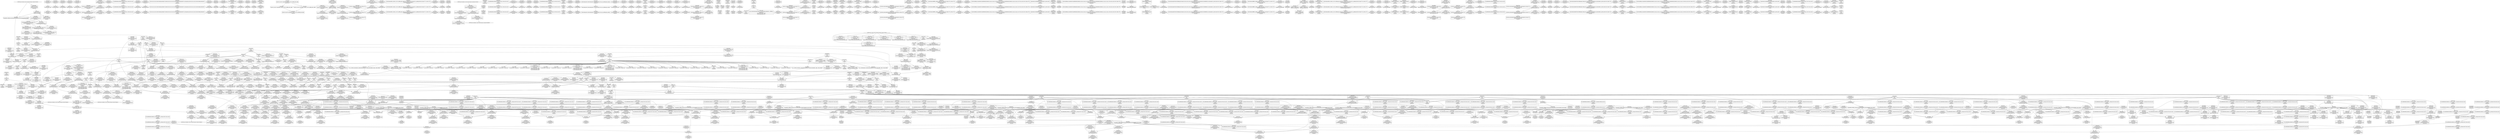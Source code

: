 digraph {
	CE0x3d3ae00 [shape=record,shape=Mrecord,label="{CE0x3d3ae00|sock_has_perm:tmp2|*LoadInst*|security/selinux/hooks.c,3964}"]
	CE0x3defc70 [shape=record,shape=Mrecord,label="{CE0x3defc70|rcu_lock_release:__here}"]
	CE0x3d74940 [shape=record,shape=Mrecord,label="{CE0x3d74940|i64*_getelementptr_inbounds_(_13_x_i64_,_13_x_i64_*___llvm_gcov_ctr126,_i64_0,_i64_8)|*Constant*|*SummSink*}"]
	CE0x3d6e2b0 [shape=record,shape=Mrecord,label="{CE0x3d6e2b0|task_sid:tmp5|security/selinux/hooks.c,208|*SummSink*}"]
	CE0x3d68ce0 [shape=record,shape=Mrecord,label="{CE0x3d68ce0|rcu_read_lock:do.end|*SummSource*}"]
	CE0x3ddc680 [shape=record,shape=Mrecord,label="{CE0x3ddc680|__rcu_read_unlock:bb|*SummSink*}"]
	CE0x3ce1190 [shape=record,shape=Mrecord,label="{CE0x3ce1190|sock_has_perm:entry}"]
	CE0x3cd9d60 [shape=record,shape=Mrecord,label="{CE0x3cd9d60|_call_void_mcount()_#3}"]
	CE0x3db2a00 [shape=record,shape=Mrecord,label="{CE0x3db2a00|i64*_getelementptr_inbounds_(_4_x_i64_,_4_x_i64_*___llvm_gcov_ctr133,_i64_0,_i64_1)|*Constant*}"]
	CE0x3ddd590 [shape=record,shape=Mrecord,label="{CE0x3ddd590|i64*_getelementptr_inbounds_(_4_x_i64_,_4_x_i64_*___llvm_gcov_ctr129,_i64_0,_i64_3)|*Constant*|*SummSource*}"]
	CE0x3cfbae0 [shape=record,shape=Mrecord,label="{CE0x3cfbae0|_ret_void,_!dbg_!27717|include/linux/rcupdate.h,240|*SummSource*}"]
	CE0x3d6ff50 [shape=record,shape=Mrecord,label="{CE0x3d6ff50|rcu_read_lock:tmp3|*SummSource*}"]
	CE0x3ce8860 [shape=record,shape=Mrecord,label="{CE0x3ce8860|sock_has_perm:sid|security/selinux/hooks.c,3969|*SummSink*}"]
	CE0x3d75230 [shape=record,shape=Mrecord,label="{CE0x3d75230|rcu_read_lock:tmp7|include/linux/rcupdate.h,882|*SummSource*}"]
	CE0x3cd1220 [shape=record,shape=Mrecord,label="{CE0x3cd1220|sock_has_perm:tmp3|security/selinux/hooks.c,3964}"]
	CE0x3d10f80 [shape=record,shape=Mrecord,label="{CE0x3d10f80|avc_has_perm:tsid|Function::avc_has_perm&Arg::tsid::}"]
	CE0x3cd10c0 [shape=record,shape=Mrecord,label="{CE0x3cd10c0|selinux_socket_shutdown:tmp3|*SummSource*}"]
	CE0x3dafb30 [shape=record,shape=Mrecord,label="{CE0x3dafb30|rcu_read_unlock:tmp15|include/linux/rcupdate.h,933|*SummSink*}"]
	CE0x3d4e7b0 [shape=record,shape=Mrecord,label="{CE0x3d4e7b0|avc_has_perm:auditdata|Function::avc_has_perm&Arg::auditdata::|*SummSource*}"]
	CE0x3d55b80 [shape=record,shape=Mrecord,label="{CE0x3d55b80|sock_has_perm:tmp6|security/selinux/hooks.c,3969|*SummSink*}"]
	CE0x3d61430 [shape=record,shape=Mrecord,label="{CE0x3d61430|_call_void_mcount()_#3|*SummSource*}"]
	CE0x3df5820 [shape=record,shape=Mrecord,label="{CE0x3df5820|rcu_lock_release:tmp7|*SummSink*}"]
	CE0x3d91c30 [shape=record,shape=Mrecord,label="{CE0x3d91c30|rcu_read_unlock:tmp4|include/linux/rcupdate.h,933|*SummSource*}"]
	CE0x3d11dd0 [shape=record,shape=Mrecord,label="{CE0x3d11dd0|sock_has_perm:tmp14|security/selinux/hooks.c,3972}"]
	CE0x3d3b840 [shape=record,shape=Mrecord,label="{CE0x3d3b840|task_sid:tmp19|security/selinux/hooks.c,208|*SummSink*}"]
	CE0x3d81ed0 [shape=record,shape=Mrecord,label="{CE0x3d81ed0|COLLAPSED:_GCMRE___llvm_gcov_ctr130_internal_global_4_x_i64_zeroinitializer:_elem_0:default:}"]
	CE0x3e1ef00 [shape=record,shape=Mrecord,label="{CE0x3e1ef00|__preempt_count_sub:tmp5|./arch/x86/include/asm/preempt.h,77|*SummSink*}"]
	CE0x3d408f0 [shape=record,shape=Mrecord,label="{CE0x3d408f0|i64*_getelementptr_inbounds_(_4_x_i64_,_4_x_i64_*___llvm_gcov_ctr135,_i64_0,_i64_1)|*Constant*|*SummSource*}"]
	CE0x3d4b230 [shape=record,shape=Mrecord,label="{CE0x3d4b230|sock_has_perm:sk4|security/selinux/hooks.c,3974|*SummSink*}"]
	CE0x3da1130 [shape=record,shape=Mrecord,label="{CE0x3da1130|i8*_getelementptr_inbounds_(_42_x_i8_,_42_x_i8_*_.str46,_i32_0,_i32_0)|*Constant*|*SummSource*}"]
	CE0x3dddb70 [shape=record,shape=Mrecord,label="{CE0x3dddb70|i64*_getelementptr_inbounds_(_4_x_i64_,_4_x_i64_*___llvm_gcov_ctr133,_i64_0,_i64_2)|*Constant*|*SummSink*}"]
	CE0x3d49e60 [shape=record,shape=Mrecord,label="{CE0x3d49e60|sock_has_perm:net1|security/selinux/hooks.c,3973|*SummSource*}"]
	CE0x3cfc980 [shape=record,shape=Mrecord,label="{CE0x3cfc980|task_sid:tmp10|security/selinux/hooks.c,208|*SummSink*}"]
	CE0x3cceb50 [shape=record,shape=Mrecord,label="{CE0x3cceb50|get_current:tmp3|*SummSource*}"]
	CE0x3cfc460 [shape=record,shape=Mrecord,label="{CE0x3cfc460|rcu_lock_acquire:entry|*SummSink*}"]
	CE0x3d6dc90 [shape=record,shape=Mrecord,label="{CE0x3d6dc90|task_sid:land.lhs.true2|*SummSource*}"]
	CE0x3daa120 [shape=record,shape=Mrecord,label="{CE0x3daa120|rcu_read_unlock:call|include/linux/rcupdate.h,933|*SummSink*}"]
	CE0x3d4d050 [shape=record,shape=Mrecord,label="{CE0x3d4d050|i32_(i32,_i32,_i16,_i32,_%struct.common_audit_data*)*_bitcast_(i32_(i32,_i32,_i16,_i32,_%struct.common_audit_data.495*)*_avc_has_perm_to_i32_(i32,_i32,_i16,_i32,_%struct.common_audit_data*)*)|*Constant*|*SummSource*}"]
	CE0x3d73690 [shape=record,shape=Mrecord,label="{CE0x3d73690|rcu_read_unlock:if.end}"]
	CE0x3d0e690 [shape=record,shape=Mrecord,label="{CE0x3d0e690|task_sid:do.end6|*SummSink*}"]
	CE0x3d06ec0 [shape=record,shape=Mrecord,label="{CE0x3d06ec0|COLLAPSED:_GCMRE_current_task_external_global_%struct.task_struct*:_elem_0:default:}"]
	CE0x3d68e40 [shape=record,shape=Mrecord,label="{CE0x3d68e40|rcu_read_lock:land.lhs.true}"]
	CE0x3d80f30 [shape=record,shape=Mrecord,label="{CE0x3d80f30|%struct.lockdep_map*_null|*Constant*|*SummSink*}"]
	CE0x3ce8c40 [shape=record,shape=Mrecord,label="{CE0x3ce8c40|sock_has_perm:sid|security/selinux/hooks.c,3969|*SummSource*}"]
	CE0x3d68600 [shape=record,shape=Mrecord,label="{CE0x3d68600|_call_void_mcount()_#3}"]
	CE0x3daae30 [shape=record,shape=Mrecord,label="{CE0x3daae30|rcu_read_unlock:tmp2|*SummSource*}"]
	CE0x3def7a0 [shape=record,shape=Mrecord,label="{CE0x3def7a0|__rcu_read_unlock:tmp2|*SummSink*}"]
	CE0x3ce3900 [shape=record,shape=Mrecord,label="{CE0x3ce3900|sock_has_perm:bb}"]
	CE0x3df5ac0 [shape=record,shape=Mrecord,label="{CE0x3df5ac0|rcu_lock_acquire:tmp6|*SummSink*}"]
	CE0x3df0f90 [shape=record,shape=Mrecord,label="{CE0x3df0f90|i64*_getelementptr_inbounds_(_4_x_i64_,_4_x_i64_*___llvm_gcov_ctr130,_i64_0,_i64_3)|*Constant*|*SummSink*}"]
	CE0x3d8b880 [shape=record,shape=Mrecord,label="{CE0x3d8b880|__rcu_read_lock:tmp6|include/linux/rcupdate.h,240|*SummSink*}"]
	CE0x3d69560 [shape=record,shape=Mrecord,label="{CE0x3d69560|rcu_read_lock:bb}"]
	CE0x3cc9320 [shape=record,shape=Mrecord,label="{CE0x3cc9320|sock_has_perm:ad|security/selinux/hooks.c, 3965|*SummSink*}"]
	CE0x3d592b0 [shape=record,shape=Mrecord,label="{CE0x3d592b0|sock_has_perm:tmp5|security/selinux/hooks.c,3966|*SummSource*}"]
	CE0x3d85820 [shape=record,shape=Mrecord,label="{CE0x3d85820|task_sid:tmp23|security/selinux/hooks.c,208}"]
	CE0x3cd7d50 [shape=record,shape=Mrecord,label="{CE0x3cd7d50|GLOBAL:lock_release|*Constant*|*SummSink*}"]
	CE0x3d81f40 [shape=record,shape=Mrecord,label="{CE0x3d81f40|rcu_lock_acquire:tmp|*SummSource*}"]
	CE0x3cd41a0 [shape=record,shape=Mrecord,label="{CE0x3cd41a0|i64*_getelementptr_inbounds_(_2_x_i64_,_2_x_i64_*___llvm_gcov_ctr98,_i64_0,_i64_1)|*Constant*|*SummSink*}"]
	CE0x3cbc5c0 [shape=record,shape=Mrecord,label="{CE0x3cbc5c0|selinux_socket_shutdown:sk|security/selinux/hooks.c,4253|*SummSource*}"]
	CE0x3d3b010 [shape=record,shape=Mrecord,label="{CE0x3d3b010|sock_has_perm:tmp2|*LoadInst*|security/selinux/hooks.c,3964|*SummSource*}"]
	CE0x3dacc00 [shape=record,shape=Mrecord,label="{CE0x3dacc00|i64*_getelementptr_inbounds_(_11_x_i64_,_11_x_i64_*___llvm_gcov_ctr132,_i64_0,_i64_8)|*Constant*|*SummSource*}"]
	CE0x3df3f00 [shape=record,shape=Mrecord,label="{CE0x3df3f00|void_(i32*,_i32,_i32*)*_asm_addl_$1,_%gs:$0_,_*m,ri,*m,_dirflag_,_fpsr_,_flags_|*SummSource*}"]
	CE0x3d77440 [shape=record,shape=Mrecord,label="{CE0x3d77440|rcu_lock_release:map|Function::rcu_lock_release&Arg::map::|*SummSource*}"]
	CE0x3d52730 [shape=record,shape=Mrecord,label="{CE0x3d52730|8:_%struct.sock*,_:_SCME_55,56_}"]
	CE0x3dae220 [shape=record,shape=Mrecord,label="{CE0x3dae220|_call_void___preempt_count_sub(i32_1)_#10,_!dbg_!27715|include/linux/rcupdate.h,244|*SummSink*}"]
	CE0x3d5b7e0 [shape=record,shape=Mrecord,label="{CE0x3d5b7e0|i64*_getelementptr_inbounds_(_4_x_i64_,_4_x_i64_*___llvm_gcov_ctr135,_i64_0,_i64_3)|*Constant*|*SummSource*}"]
	CE0x3d9a5c0 [shape=record,shape=Mrecord,label="{CE0x3d9a5c0|rcu_read_lock:tmp17|include/linux/rcupdate.h,882|*SummSink*}"]
	CE0x3db1430 [shape=record,shape=Mrecord,label="{CE0x3db1430|i64*_getelementptr_inbounds_(_11_x_i64_,_11_x_i64_*___llvm_gcov_ctr132,_i64_0,_i64_1)|*Constant*}"]
	CE0x3d98a80 [shape=record,shape=Mrecord,label="{CE0x3d98a80|i64*_getelementptr_inbounds_(_4_x_i64_,_4_x_i64_*___llvm_gcov_ctr135,_i64_0,_i64_0)|*Constant*}"]
	CE0x3dfc000 [shape=record,shape=Mrecord,label="{CE0x3dfc000|_call_void_mcount()_#3}"]
	CE0x3d401c0 [shape=record,shape=Mrecord,label="{CE0x3d401c0|_call_void_asm_addl_$1,_%gs:$0_,_*m,ri,*m,_dirflag_,_fpsr_,_flags_(i32*___preempt_count,_i32_%sub,_i32*___preempt_count)_#3,_!dbg_!27717,_!srcloc_!27718|./arch/x86/include/asm/preempt.h,77|*SummSink*}"]
	CE0x3cfafd0 [shape=record,shape=Mrecord,label="{CE0x3cfafd0|sock_has_perm:cleanup|*SummSource*}"]
	CE0x3d653a0 [shape=record,shape=Mrecord,label="{CE0x3d653a0|rcu_read_lock:entry|*SummSource*}"]
	CE0x3d81b80 [shape=record,shape=Mrecord,label="{CE0x3d81b80|rcu_lock_release:tmp3}"]
	CE0x3d4fe40 [shape=record,shape=Mrecord,label="{CE0x3d4fe40|task_sid:if.end|*SummSource*}"]
	CE0x3d04a80 [shape=record,shape=Mrecord,label="{CE0x3d04a80|i32_65536|*Constant*|*SummSink*}"]
	CE0x3ceaaf0 [shape=record,shape=Mrecord,label="{CE0x3ceaaf0|sock_has_perm:tmp10|security/selinux/hooks.c,3969}"]
	CE0x3d0dd10 [shape=record,shape=Mrecord,label="{CE0x3d0dd10|i64_6|*Constant*}"]
	CE0x3d3cef0 [shape=record,shape=Mrecord,label="{CE0x3d3cef0|i8*_getelementptr_inbounds_(_41_x_i8_,_41_x_i8_*_.str44,_i32_0,_i32_0)|*Constant*|*SummSink*}"]
	CE0x3db4bf0 [shape=record,shape=Mrecord,label="{CE0x3db4bf0|rcu_read_unlock:tmp11|include/linux/rcupdate.h,933|*SummSource*}"]
	CE0x3dac290 [shape=record,shape=Mrecord,label="{CE0x3dac290|__preempt_count_add:entry|*SummSink*}"]
	CE0x3d855d0 [shape=record,shape=Mrecord,label="{CE0x3d855d0|__rcu_read_lock:tmp3}"]
	CE0x3cfb7e0 [shape=record,shape=Mrecord,label="{CE0x3cfb7e0|task_sid:call|security/selinux/hooks.c,208|*SummSink*}"]
	CE0x3cfbe00 [shape=record,shape=Mrecord,label="{CE0x3cfbe00|GLOBAL:task_sid.__warned|Global_var:task_sid.__warned}"]
	CE0x3d4f9c0 [shape=record,shape=Mrecord,label="{CE0x3d4f9c0|COLLAPSED:_CMRE:_elem_0::|security/selinux/hooks.c,196}"]
	CE0x3d0f9e0 [shape=record,shape=Mrecord,label="{CE0x3d0f9e0|i64_1|*Constant*}"]
	CE0x3d6b420 [shape=record,shape=Mrecord,label="{CE0x3d6b420|_call_void_mcount()_#3|*SummSink*}"]
	CE0x3d7e560 [shape=record,shape=Mrecord,label="{CE0x3d7e560|__preempt_count_sub:tmp}"]
	CE0x3e291f0 [shape=record,shape=Mrecord,label="{CE0x3e291f0|i64*_getelementptr_inbounds_(_4_x_i64_,_4_x_i64_*___llvm_gcov_ctr135,_i64_0,_i64_0)|*Constant*|*SummSource*}"]
	CE0x3ce9330 [shape=record,shape=Mrecord,label="{CE0x3ce9330|sock_has_perm:cmp|security/selinux/hooks.c,3969}"]
	CE0x3d5c880 [shape=record,shape=Mrecord,label="{CE0x3d5c880|rcu_read_lock:tmp12|include/linux/rcupdate.h,882|*SummSource*}"]
	CE0x3ddfe90 [shape=record,shape=Mrecord,label="{CE0x3ddfe90|__rcu_read_lock:tmp1|*SummSource*}"]
	CE0x3cfc850 [shape=record,shape=Mrecord,label="{CE0x3cfc850|i64_4|*Constant*|*SummSink*}"]
	CE0x3d6da40 [shape=record,shape=Mrecord,label="{CE0x3d6da40|_call_void_mcount()_#3|*SummSink*}"]
	CE0x3d659c0 [shape=record,shape=Mrecord,label="{CE0x3d659c0|task_sid:tmp14|security/selinux/hooks.c,208|*SummSink*}"]
	CE0x3ccf000 [shape=record,shape=Mrecord,label="{CE0x3ccf000|i64*_getelementptr_inbounds_(_6_x_i64_,_6_x_i64_*___llvm_gcov_ctr327,_i64_0,_i64_0)|*Constant*|*SummSink*}"]
	CE0x3db9f50 [shape=record,shape=Mrecord,label="{CE0x3db9f50|rcu_read_unlock:tmp21|include/linux/rcupdate.h,935}"]
	CE0x3cd44f0 [shape=record,shape=Mrecord,label="{CE0x3cd44f0|get_current:tmp1|*SummSink*}"]
	CE0x3cc7c70 [shape=record,shape=Mrecord,label="{CE0x3cc7c70|selinux_socket_shutdown:call|security/selinux/hooks.c,4253|*SummSink*}"]
	CE0x3db4da0 [shape=record,shape=Mrecord,label="{CE0x3db4da0|__rcu_read_lock:tmp5|include/linux/rcupdate.h,239|*SummSink*}"]
	CE0x3db89b0 [shape=record,shape=Mrecord,label="{CE0x3db89b0|rcu_read_unlock:bb|*SummSink*}"]
	CE0x3cd49b0 [shape=record,shape=Mrecord,label="{CE0x3cd49b0|i32_77|*Constant*|*SummSource*}"]
	CE0x3d74340 [shape=record,shape=Mrecord,label="{CE0x3d74340|task_sid:tmp17|security/selinux/hooks.c,208|*SummSource*}"]
	CE0x3d80490 [shape=record,shape=Mrecord,label="{CE0x3d80490|rcu_lock_acquire:bb}"]
	CE0x3d8c3f0 [shape=record,shape=Mrecord,label="{CE0x3d8c3f0|__rcu_read_lock:tmp7|include/linux/rcupdate.h,240}"]
	CE0x3d9fff0 [shape=record,shape=Mrecord,label="{CE0x3d9fff0|i8*_getelementptr_inbounds_(_25_x_i8_,_25_x_i8_*_.str45,_i32_0,_i32_0)|*Constant*|*SummSource*}"]
	CE0x3ddd520 [shape=record,shape=Mrecord,label="{CE0x3ddd520|i64*_getelementptr_inbounds_(_4_x_i64_,_4_x_i64_*___llvm_gcov_ctr129,_i64_0,_i64_3)|*Constant*|*SummSink*}"]
	CE0x3d8c520 [shape=record,shape=Mrecord,label="{CE0x3d8c520|__rcu_read_lock:tmp7|include/linux/rcupdate.h,240|*SummSource*}"]
	CE0x3d3b220 [shape=record,shape=Mrecord,label="{CE0x3d3b220|sock_has_perm:tmp2|*LoadInst*|security/selinux/hooks.c,3964|*SummSink*}"]
	CE0x3d65ba0 [shape=record,shape=Mrecord,label="{CE0x3d65ba0|task_sid:tmp14|security/selinux/hooks.c,208}"]
	CE0x3dacf80 [shape=record,shape=Mrecord,label="{CE0x3dacf80|__rcu_read_lock:tmp5|include/linux/rcupdate.h,239}"]
	CE0x3de23b0 [shape=record,shape=Mrecord,label="{CE0x3de23b0|__rcu_read_unlock:tmp4|include/linux/rcupdate.h,244|*SummSink*}"]
	CE0x3ddd1c0 [shape=record,shape=Mrecord,label="{CE0x3ddd1c0|i64*_getelementptr_inbounds_(_4_x_i64_,_4_x_i64_*___llvm_gcov_ctr134,_i64_0,_i64_1)|*Constant*}"]
	CE0x3d62000 [shape=record,shape=Mrecord,label="{CE0x3d62000|cred_sid:tmp3|*SummSource*}"]
	CE0x3e32fa0 [shape=record,shape=Mrecord,label="{CE0x3e32fa0|i64*_getelementptr_inbounds_(_4_x_i64_,_4_x_i64_*___llvm_gcov_ctr129,_i64_0,_i64_0)|*Constant*|*SummSink*}"]
	CE0x3d518f0 [shape=record,shape=Mrecord,label="{CE0x3d518f0|8:_%struct.sock*,_:_SCME_43,44_}"]
	CE0x3d90de0 [shape=record,shape=Mrecord,label="{CE0x3d90de0|rcu_read_lock:tobool|include/linux/rcupdate.h,882|*SummSource*}"]
	CE0x3d583f0 [shape=record,shape=Mrecord,label="{CE0x3d583f0|i64*_getelementptr_inbounds_(_6_x_i64_,_6_x_i64_*___llvm_gcov_ctr327,_i64_0,_i64_4)|*Constant*}"]
	CE0x3d5cb70 [shape=record,shape=Mrecord,label="{CE0x3d5cb70|rcu_read_lock:call3|include/linux/rcupdate.h,882}"]
	CE0x3ce8990 [shape=record,shape=Mrecord,label="{CE0x3ce8990|i32_2|*Constant*|*SummSink*}"]
	CE0x3da2670 [shape=record,shape=Mrecord,label="{CE0x3da2670|rcu_read_lock:tmp20|include/linux/rcupdate.h,882|*SummSink*}"]
	CE0x3db6c90 [shape=record,shape=Mrecord,label="{CE0x3db6c90|i32_934|*Constant*|*SummSource*}"]
	CE0x3df2780 [shape=record,shape=Mrecord,label="{CE0x3df2780|__rcu_read_lock:do.end}"]
	CE0x3d0e190 [shape=record,shape=Mrecord,label="{CE0x3d0e190|i64_6|*Constant*|*SummSink*}"]
	CE0x3d8af20 [shape=record,shape=Mrecord,label="{CE0x3d8af20|rcu_read_lock:if.then|*SummSource*}"]
	CE0x3da5120 [shape=record,shape=Mrecord,label="{CE0x3da5120|rcu_read_unlock:tmp18|include/linux/rcupdate.h,933|*SummSource*}"]
	CE0x3d50780 [shape=record,shape=Mrecord,label="{CE0x3d50780|8:_%struct.sock*,_:_SCME_28,29_}"]
	CE0x3da4a90 [shape=record,shape=Mrecord,label="{CE0x3da4a90|rcu_lock_release:tmp1|*SummSource*}"]
	CE0x3d8e3b0 [shape=record,shape=Mrecord,label="{CE0x3d8e3b0|rcu_read_unlock:tobool1|include/linux/rcupdate.h,933|*SummSink*}"]
	CE0x3d6ba70 [shape=record,shape=Mrecord,label="{CE0x3d6ba70|i64_5|*Constant*|*SummSink*}"]
	CE0x3cc74e0 [shape=record,shape=Mrecord,label="{CE0x3cc74e0|selinux_socket_shutdown:tmp|*SummSink*}"]
	CE0x3d5ca00 [shape=record,shape=Mrecord,label="{CE0x3d5ca00|rcu_read_lock:tmp12|include/linux/rcupdate.h,882|*SummSink*}"]
	CE0x3cc5730 [shape=record,shape=Mrecord,label="{CE0x3cc5730|selinux_socket_shutdown:tmp2}"]
	CE0x3e33480 [shape=record,shape=Mrecord,label="{CE0x3e33480|COLLAPSED:_GCMRE___llvm_gcov_ctr129_internal_global_4_x_i64_zeroinitializer:_elem_0:default:}"]
	CE0x3d51430 [shape=record,shape=Mrecord,label="{CE0x3d51430|8:_%struct.sock*,_:_SCME_39,40_}"]
	CE0x3cd68e0 [shape=record,shape=Mrecord,label="{CE0x3cd68e0|%struct.task_struct*_(%struct.task_struct**)*_asm_movq_%gs:$_1:P_,$0_,_r,im,_dirflag_,_fpsr_,_flags_|*SummSink*}"]
	CE0x3ccb0b0 [shape=record,shape=Mrecord,label="{CE0x3ccb0b0|_ret_%struct.task_struct*_%tmp4,_!dbg_!27714|./arch/x86/include/asm/current.h,14|*SummSink*}"]
	CE0x3d8fcd0 [shape=record,shape=Mrecord,label="{CE0x3d8fcd0|rcu_read_lock:land.lhs.true2|*SummSink*}"]
	CE0x3d7f700 [shape=record,shape=Mrecord,label="{CE0x3d7f700|__rcu_read_unlock:tmp3|*SummSink*}"]
	CE0x3d80160 [shape=record,shape=Mrecord,label="{CE0x3d80160|i64*_getelementptr_inbounds_(_4_x_i64_,_4_x_i64_*___llvm_gcov_ctr134,_i64_0,_i64_2)|*Constant*}"]
	CE0x3d50f70 [shape=record,shape=Mrecord,label="{CE0x3d50f70|8:_%struct.sock*,_:_SCME_35,36_}"]
	CE0x3d70410 [shape=record,shape=Mrecord,label="{CE0x3d70410|i64*_getelementptr_inbounds_(_13_x_i64_,_13_x_i64_*___llvm_gcov_ctr126,_i64_0,_i64_0)|*Constant*}"]
	CE0x3d629e0 [shape=record,shape=Mrecord,label="{CE0x3d629e0|rcu_read_lock:call|include/linux/rcupdate.h,882}"]
	CE0x3de5300 [shape=record,shape=Mrecord,label="{CE0x3de5300|__rcu_read_unlock:tmp6|include/linux/rcupdate.h,245|*SummSink*}"]
	CE0x3def470 [shape=record,shape=Mrecord,label="{CE0x3def470|__rcu_read_lock:tmp2|*SummSource*}"]
	CE0x3d784f0 [shape=record,shape=Mrecord,label="{CE0x3d784f0|__rcu_read_unlock:entry|*SummSink*}"]
	CE0x3d73f80 [shape=record,shape=Mrecord,label="{CE0x3d73f80|task_sid:tmp16|security/selinux/hooks.c,208|*SummSink*}"]
	CE0x3d8bee0 [shape=record,shape=Mrecord,label="{CE0x3d8bee0|rcu_read_lock:if.then}"]
	CE0x3d7a220 [shape=record,shape=Mrecord,label="{CE0x3d7a220|rcu_lock_acquire:tmp2}"]
	CE0x3da8f50 [shape=record,shape=Mrecord,label="{CE0x3da8f50|i64*_getelementptr_inbounds_(_4_x_i64_,_4_x_i64_*___llvm_gcov_ctr134,_i64_0,_i64_2)|*Constant*|*SummSink*}"]
	CE0x3d73b50 [shape=record,shape=Mrecord,label="{CE0x3d73b50|task_sid:tmp17|security/selinux/hooks.c,208}"]
	CE0x3d4e260 [shape=record,shape=Mrecord,label="{CE0x3d4e260|rcu_read_lock:tmp10|include/linux/rcupdate.h,882}"]
	CE0x3daa440 [shape=record,shape=Mrecord,label="{CE0x3daa440|__preempt_count_add:val|Function::__preempt_count_add&Arg::val::|*SummSource*}"]
	CE0x3ce6b50 [shape=record,shape=Mrecord,label="{CE0x3ce6b50|sock_has_perm:if.end|*SummSource*}"]
	CE0x3ddcbe0 [shape=record,shape=Mrecord,label="{CE0x3ddcbe0|__rcu_read_unlock:tmp5|include/linux/rcupdate.h,244|*SummSource*}"]
	CE0x3d11800 [shape=record,shape=Mrecord,label="{CE0x3d11800|sock_has_perm:tmp13|security/selinux/hooks.c,3972}"]
	CE0x3d6c2b0 [shape=record,shape=Mrecord,label="{CE0x3d6c2b0|task_sid:tmp12|security/selinux/hooks.c,208}"]
	CE0x3d768b0 [shape=record,shape=Mrecord,label="{CE0x3d768b0|rcu_lock_release:entry}"]
	CE0x3d547b0 [shape=record,shape=Mrecord,label="{CE0x3d547b0|i64_56|*Constant*}"]
	CE0x3d8dff0 [shape=record,shape=Mrecord,label="{CE0x3d8dff0|rcu_read_lock:tmp7|include/linux/rcupdate.h,882}"]
	CE0x3d85eb0 [shape=record,shape=Mrecord,label="{CE0x3d85eb0|task_sid:tmp24|security/selinux/hooks.c,208}"]
	CE0x3db9890 [shape=record,shape=Mrecord,label="{CE0x3db9890|rcu_read_unlock:tmp19|include/linux/rcupdate.h,933|*SummSource*}"]
	CE0x3da15b0 [shape=record,shape=Mrecord,label="{CE0x3da15b0|i64*_getelementptr_inbounds_(_11_x_i64_,_11_x_i64_*___llvm_gcov_ctr127,_i64_0,_i64_9)|*Constant*}"]
	CE0x3ccddf0 [shape=record,shape=Mrecord,label="{CE0x3ccddf0|sock_has_perm:tmp8|security/selinux/hooks.c,3969|*SummSink*}"]
	CE0x3db7cc0 [shape=record,shape=Mrecord,label="{CE0x3db7cc0|rcu_read_unlock:do.body|*SummSource*}"]
	CE0x3ddf950 [shape=record,shape=Mrecord,label="{CE0x3ddf950|i32_1|*Constant*}"]
	CE0x3d4d690 [shape=record,shape=Mrecord,label="{CE0x3d4d690|rcu_read_lock:tobool1|include/linux/rcupdate.h,882}"]
	CE0x3ccb910 [shape=record,shape=Mrecord,label="{CE0x3ccb910|sock_has_perm:tmp10|security/selinux/hooks.c,3969|*SummSink*}"]
	CE0x3defb90 [shape=record,shape=Mrecord,label="{CE0x3defb90|rcu_lock_release:indirectgoto|*SummSink*}"]
	CE0x3d808d0 [shape=record,shape=Mrecord,label="{CE0x3d808d0|%struct.lockdep_map*_null|*Constant*}"]
	CE0x3d70f20 [shape=record,shape=Mrecord,label="{CE0x3d70f20|rcu_lock_acquire:entry}"]
	CE0x3dfbdd0 [shape=record,shape=Mrecord,label="{CE0x3dfbdd0|i64*_getelementptr_inbounds_(_4_x_i64_,_4_x_i64_*___llvm_gcov_ctr135,_i64_0,_i64_1)|*Constant*|*SummSink*}"]
	CE0x3d70320 [shape=record,shape=Mrecord,label="{CE0x3d70320|task_sid:land.lhs.true|*SummSink*}"]
	CE0x3da8230 [shape=record,shape=Mrecord,label="{CE0x3da8230|rcu_lock_acquire:__here|*SummSink*}"]
	CE0x3d4a260 [shape=record,shape=Mrecord,label="{CE0x3d4a260|sock_has_perm:u2|security/selinux/hooks.c,3974}"]
	CE0x3db9270 [shape=record,shape=Mrecord,label="{CE0x3db9270|i64*_getelementptr_inbounds_(_11_x_i64_,_11_x_i64_*___llvm_gcov_ctr132,_i64_0,_i64_9)|*Constant*|*SummSink*}"]
	CE0x3d4ae10 [shape=record,shape=Mrecord,label="{CE0x3d4ae10|sock_has_perm:tmp15|security/selinux/hooks.c,3974|*SummSink*}"]
	CE0x3cc6840 [shape=record,shape=Mrecord,label="{CE0x3cc6840|selinux_socket_shutdown:tmp1|*SummSink*}"]
	CE0x3cfb680 [shape=record,shape=Mrecord,label="{CE0x3cfb680|task_sid:call|security/selinux/hooks.c,208|*SummSource*}"]
	CE0x3de63f0 [shape=record,shape=Mrecord,label="{CE0x3de63f0|__preempt_count_add:do.end|*SummSink*}"]
	CE0x3cce1f0 [shape=record,shape=Mrecord,label="{CE0x3cce1f0|selinux_socket_shutdown:tmp3|*SummSink*}"]
	CE0x3ddcd90 [shape=record,shape=Mrecord,label="{CE0x3ddcd90|__rcu_read_unlock:tmp5|include/linux/rcupdate.h,244|*SummSink*}"]
	CE0x3d58fe0 [shape=record,shape=Mrecord,label="{CE0x3d58fe0|sock_has_perm:tmp4|security/selinux/hooks.c,3966|*SummSource*}"]
	CE0x3db9900 [shape=record,shape=Mrecord,label="{CE0x3db9900|rcu_read_unlock:tmp19|include/linux/rcupdate.h,933|*SummSink*}"]
	CE0x3df0ba0 [shape=record,shape=Mrecord,label="{CE0x3df0ba0|rcu_lock_release:indirectgoto}"]
	CE0x3cc5b60 [shape=record,shape=Mrecord,label="{CE0x3cc5b60|selinux_socket_shutdown:tmp}"]
	CE0x3ccf150 [shape=record,shape=Mrecord,label="{CE0x3ccf150|sock_has_perm:tmp|*SummSource*}"]
	CE0x3cc9960 [shape=record,shape=Mrecord,label="{CE0x3cc9960|_call_void_rcu_read_lock()_#10,_!dbg_!27712|security/selinux/hooks.c,207|*SummSource*}"]
	CE0x3ddb8a0 [shape=record,shape=Mrecord,label="{CE0x3ddb8a0|i8*_undef|*Constant*}"]
	CE0x3de1710 [shape=record,shape=Mrecord,label="{CE0x3de1710|rcu_lock_release:tmp5|include/linux/rcupdate.h,423}"]
	CE0x3d4af80 [shape=record,shape=Mrecord,label="{CE0x3d4af80|sock_has_perm:sk4|security/selinux/hooks.c,3974}"]
	CE0x3d02620 [shape=record,shape=Mrecord,label="{CE0x3d02620|_ret_i32_%retval.0,_!dbg_!27740|security/selinux/hooks.c,3977|*SummSink*}"]
	CE0x3d51ee0 [shape=record,shape=Mrecord,label="{CE0x3d51ee0|8:_%struct.sock*,_:_SCME_48,49_}"]
	CE0x3cc90e0 [shape=record,shape=Mrecord,label="{CE0x3cc90e0|sock_has_perm:net|security/selinux/hooks.c, 3966}"]
	CE0x3da0880 [shape=record,shape=Mrecord,label="{CE0x3da0880|i32_883|*Constant*|*SummSink*}"]
	CE0x3d0c990 [shape=record,shape=Mrecord,label="{CE0x3d0c990|task_sid:bb|*SummSource*}"]
	CE0x3ddd3c0 [shape=record,shape=Mrecord,label="{CE0x3ddd3c0|i64*_getelementptr_inbounds_(_4_x_i64_,_4_x_i64_*___llvm_gcov_ctr129,_i64_0,_i64_3)|*Constant*}"]
	CE0x3cccf60 [shape=record,shape=Mrecord,label="{CE0x3cccf60|COLLAPSED:_GCMRE___llvm_gcov_ctr98_internal_global_2_x_i64_zeroinitializer:_elem_0:default:}"]
	CE0x3de0400 [shape=record,shape=Mrecord,label="{CE0x3de0400|rcu_lock_acquire:tmp5|include/linux/rcupdate.h,418|*SummSink*}"]
	CE0x3d9a550 [shape=record,shape=Mrecord,label="{CE0x3d9a550|rcu_read_lock:tmp17|include/linux/rcupdate.h,882|*SummSource*}"]
	CE0x3d699c0 [shape=record,shape=Mrecord,label="{CE0x3d699c0|__rcu_read_lock:entry|*SummSink*}"]
	CE0x3d48c70 [shape=record,shape=Mrecord,label="{CE0x3d48c70|i8_2|*Constant*|*SummSink*}"]
	CE0x3cf74b0 [shape=record,shape=Mrecord,label="{CE0x3cf74b0|sock_has_perm:tmp1}"]
	CE0x3cd2860 [shape=record,shape=Mrecord,label="{CE0x3cd2860|sock_has_perm:net|security/selinux/hooks.c, 3966|*SummSink*}"]
	CE0x3db3390 [shape=record,shape=Mrecord,label="{CE0x3db3390|rcu_read_unlock:tmp1|*SummSource*}"]
	CE0x3cccfd0 [shape=record,shape=Mrecord,label="{CE0x3cccfd0|i64*_getelementptr_inbounds_(_2_x_i64_,_2_x_i64_*___llvm_gcov_ctr98,_i64_0,_i64_0)|*Constant*|*SummSource*}"]
	CE0x3ccf820 [shape=record,shape=Mrecord,label="{CE0x3ccf820|_ret_i32_%retval.0,_!dbg_!27728|security/selinux/avc.c,775}"]
	CE0x3d79000 [shape=record,shape=Mrecord,label="{CE0x3d79000|__rcu_read_lock:do.body|*SummSource*}"]
	CE0x3d15ec0 [shape=record,shape=Mrecord,label="{CE0x3d15ec0|sock_has_perm:retval.0|*SummSource*}"]
	CE0x3dac520 [shape=record,shape=Mrecord,label="{CE0x3dac520|_ret_void,_!dbg_!27719|./arch/x86/include/asm/preempt.h,73}"]
	CE0x3df0600 [shape=record,shape=Mrecord,label="{CE0x3df0600|i64*_getelementptr_inbounds_(_4_x_i64_,_4_x_i64_*___llvm_gcov_ctr133,_i64_0,_i64_2)|*Constant*|*SummSource*}"]
	CE0x3d5b940 [shape=record,shape=Mrecord,label="{CE0x3d5b940|__preempt_count_sub:tmp6|./arch/x86/include/asm/preempt.h,78}"]
	CE0x583a420 [shape=record,shape=Mrecord,label="{CE0x583a420|sock_has_perm:task|Function::sock_has_perm&Arg::task::|*SummSource*}"]
	CE0x3d3f2f0 [shape=record,shape=Mrecord,label="{CE0x3d3f2f0|i32_208|*Constant*}"]
	CE0x3d7d450 [shape=record,shape=Mrecord,label="{CE0x3d7d450|__preempt_count_sub:bb|*SummSink*}"]
	CE0x3cd3a80 [shape=record,shape=Mrecord,label="{CE0x3cd3a80|get_current:tmp2|*SummSource*}"]
	CE0x3d98fe0 [shape=record,shape=Mrecord,label="{CE0x3d98fe0|rcu_read_lock:tmp14|include/linux/rcupdate.h,882|*SummSink*}"]
	CE0x3d62be0 [shape=record,shape=Mrecord,label="{CE0x3d62be0|task_sid:tobool|security/selinux/hooks.c,208|*SummSink*}"]
	CE0x3e11ce0 [shape=record,shape=Mrecord,label="{CE0x3e11ce0|__preempt_count_sub:val|Function::__preempt_count_sub&Arg::val::|*SummSource*}"]
	CE0x3d92c30 [shape=record,shape=Mrecord,label="{CE0x3d92c30|i64_0|*Constant*}"]
	CE0x3d5ac10 [shape=record,shape=Mrecord,label="{CE0x3d5ac10|__preempt_count_add:tmp4|./arch/x86/include/asm/preempt.h,72|*SummSource*}"]
	CE0x3d4e740 [shape=record,shape=Mrecord,label="{CE0x3d4e740|avc_has_perm:auditdata|Function::avc_has_perm&Arg::auditdata::}"]
	CE0x3df33d0 [shape=record,shape=Mrecord,label="{CE0x3df33d0|void_(i32*,_i32,_i32*)*_asm_addl_$1,_%gs:$0_,_*m,ri,*m,_dirflag_,_fpsr_,_flags_}"]
	CE0x3d67fb0 [shape=record,shape=Mrecord,label="{CE0x3d67fb0|task_sid:tobool4|security/selinux/hooks.c,208}"]
	CE0x3ce8b70 [shape=record,shape=Mrecord,label="{CE0x3ce8b70|sock_has_perm:sid|security/selinux/hooks.c,3969}"]
	CE0x3d0e2c0 [shape=record,shape=Mrecord,label="{CE0x3d0e2c0|i64_7|*Constant*|*SummSource*}"]
	CE0x3d6f380 [shape=record,shape=Mrecord,label="{CE0x3d6f380|rcu_read_unlock:tmp6|include/linux/rcupdate.h,933}"]
	CE0x3d54b50 [shape=record,shape=Mrecord,label="{CE0x3d54b50|sock_has_perm:call|security/selinux/hooks.c,3967|*SummSink*}"]
	CE0x3d8bc90 [shape=record,shape=Mrecord,label="{CE0x3d8bc90|rcu_read_lock:do.body|*SummSource*}"]
	CE0x3d6b6f0 [shape=record,shape=Mrecord,label="{CE0x3d6b6f0|rcu_read_unlock:tmp7|include/linux/rcupdate.h,933}"]
	CE0x3da6c60 [shape=record,shape=Mrecord,label="{CE0x3da6c60|rcu_read_unlock:tmp8|include/linux/rcupdate.h,933|*SummSink*}"]
	CE0x3d52b80 [shape=record,shape=Mrecord,label="{CE0x3d52b80|GLOBAL:task_sid|*Constant*|*SummSource*}"]
	CE0x3d63de0 [shape=record,shape=Mrecord,label="{CE0x3d63de0|_call_void_mcount()_#3}"]
	CE0x3de51e0 [shape=record,shape=Mrecord,label="{CE0x3de51e0|__rcu_read_unlock:tmp6|include/linux/rcupdate.h,245|*SummSource*}"]
	CE0x3cead70 [shape=record,shape=Mrecord,label="{CE0x3cead70|sock_has_perm:net|security/selinux/hooks.c, 3966|*SummSource*}"]
	"CONST[source:0(mediator),value:2(dynamic)][purpose:{subject}][SnkIdx:0]"
	CE0x3d51300 [shape=record,shape=Mrecord,label="{CE0x3d51300|8:_%struct.sock*,_:_SCME_38,39_}"]
	CE0x3cf7590 [shape=record,shape=Mrecord,label="{CE0x3cf7590|sock_has_perm:tmp1|*SummSink*}"]
	CE0x3cf7cc0 [shape=record,shape=Mrecord,label="{CE0x3cf7cc0|_call_void_mcount()_#3|*SummSink*}"]
	CE0x3d4c330 [shape=record,shape=Mrecord,label="{CE0x3d4c330|sock_has_perm:tmp16|security/selinux/hooks.c,3976|*SummSink*}"]
	CE0x3d67ee0 [shape=record,shape=Mrecord,label="{CE0x3d67ee0|task_sid:tmp13|security/selinux/hooks.c,208|*SummSink*}"]
	CE0x3dae310 [shape=record,shape=Mrecord,label="{CE0x3dae310|GLOBAL:lock_acquire|*Constant*}"]
	CE0x3d69470 [shape=record,shape=Mrecord,label="{CE0x3d69470|rcu_read_lock:land.lhs.true|*SummSink*}"]
	CE0x3d470e0 [shape=record,shape=Mrecord,label="{CE0x3d470e0|__preempt_count_sub:tmp5|./arch/x86/include/asm/preempt.h,77}"]
	CE0x3d6f570 [shape=record,shape=Mrecord,label="{CE0x3d6f570|_call_void_mcount()_#3|*SummSink*}"]
	CE0x3d76f00 [shape=record,shape=Mrecord,label="{CE0x3d76f00|GLOBAL:rcu_lock_release|*Constant*|*SummSource*}"]
	CE0x3db2c40 [shape=record,shape=Mrecord,label="{CE0x3db2c40|rcu_lock_release:tmp1|*SummSink*}"]
	CE0x3ddfc90 [shape=record,shape=Mrecord,label="{CE0x3ddfc90|rcu_lock_acquire:indirectgoto|*SummSink*}"]
	CE0x3d82f30 [shape=record,shape=Mrecord,label="{CE0x3d82f30|__preempt_count_add:tmp7|./arch/x86/include/asm/preempt.h,73|*SummSource*}"]
	CE0x3e2cdd0 [shape=record,shape=Mrecord,label="{CE0x3e2cdd0|__preempt_count_sub:bb|*SummSource*}"]
	CE0x3e32a60 [shape=record,shape=Mrecord,label="{CE0x3e32a60|_call_void_mcount()_#3}"]
	CE0x3d77850 [shape=record,shape=Mrecord,label="{CE0x3d77850|_ret_void,_!dbg_!27717|include/linux/rcupdate.h,424}"]
	CE0x3d80a30 [shape=record,shape=Mrecord,label="{CE0x3d80a30|i64*_getelementptr_inbounds_(_4_x_i64_,_4_x_i64_*___llvm_gcov_ctr130,_i64_0,_i64_3)|*Constant*}"]
	CE0x3d93120 [shape=record,shape=Mrecord,label="{CE0x3d93120|0:_i32,_4:_i32,_8:_i32,_12:_i32,_:_CMRE_4,8_|*MultipleSource*|security/selinux/hooks.c,196|*LoadInst*|security/selinux/hooks.c,196|security/selinux/hooks.c,197}"]
	CE0x3d4d2f0 [shape=record,shape=Mrecord,label="{CE0x3d4d2f0|avc_has_perm:entry}"]
	CE0x3cfb4f0 [shape=record,shape=Mrecord,label="{CE0x3cfb4f0|task_sid:call|security/selinux/hooks.c,208}"]
	CE0x3d0b010 [shape=record,shape=Mrecord,label="{CE0x3d0b010|GLOBAL:__llvm_gcov_ctr132|Global_var:__llvm_gcov_ctr132|*SummSource*}"]
	CE0x3d0b920 [shape=record,shape=Mrecord,label="{CE0x3d0b920|task_sid:tmp4|*LoadInst*|security/selinux/hooks.c,208|*SummSink*}"]
	CE0x3d91690 [shape=record,shape=Mrecord,label="{CE0x3d91690|COLLAPSED:_GCMRE___llvm_gcov_ctr127_internal_global_11_x_i64_zeroinitializer:_elem_0:default:}"]
	CE0x3d7eb10 [shape=record,shape=Mrecord,label="{CE0x3d7eb10|__preempt_count_sub:tmp4|./arch/x86/include/asm/preempt.h,77|*SummSource*}"]
	CE0x3cc5c10 [shape=record,shape=Mrecord,label="{CE0x3cc5c10|GLOBAL:get_current|*Constant*}"]
	CE0x3db1890 [shape=record,shape=Mrecord,label="{CE0x3db1890|i64*_getelementptr_inbounds_(_4_x_i64_,_4_x_i64_*___llvm_gcov_ctr130,_i64_0,_i64_2)|*Constant*}"]
	CE0x3da72f0 [shape=record,shape=Mrecord,label="{CE0x3da72f0|_call_void_asm_sideeffect_,_memory_,_dirflag_,_fpsr_,_flags_()_#3,_!dbg_!27714,_!srcloc_!27715|include/linux/rcupdate.h,239}"]
	CE0x3d8db10 [shape=record,shape=Mrecord,label="{CE0x3d8db10|rcu_read_lock:tmp5|include/linux/rcupdate.h,882|*SummSink*}"]
	CE0x3d04940 [shape=record,shape=Mrecord,label="{CE0x3d04940|i32_65536|*Constant*|*SummSource*}"]
	CE0x3df2ba0 [shape=record,shape=Mrecord,label="{CE0x3df2ba0|i64*_getelementptr_inbounds_(_4_x_i64_,_4_x_i64_*___llvm_gcov_ctr128,_i64_0,_i64_0)|*Constant*}"]
	CE0x3d40c80 [shape=record,shape=Mrecord,label="{CE0x3d40c80|_call_void_mcount()_#3|*SummSink*}"]
	CE0x3d7f000 [shape=record,shape=Mrecord,label="{CE0x3d7f000|__rcu_read_unlock:tmp|*SummSink*}"]
	CE0x3d4e0f0 [shape=record,shape=Mrecord,label="{CE0x3d4e0f0|rcu_read_lock:tmp9|include/linux/rcupdate.h,882}"]
	CE0x3d5c160 [shape=record,shape=Mrecord,label="{CE0x3d5c160|rcu_read_lock:tmp11|include/linux/rcupdate.h,882}"]
	CE0x3d87160 [shape=record,shape=Mrecord,label="{CE0x3d87160|task_sid:tmp25|security/selinux/hooks.c,208|*SummSource*}"]
	CE0x3d4edf0 [shape=record,shape=Mrecord,label="{CE0x3d4edf0|i64*_getelementptr_inbounds_(_6_x_i64_,_6_x_i64_*___llvm_gcov_ctr327,_i64_0,_i64_5)|*Constant*}"]
	CE0x3d63f50 [shape=record,shape=Mrecord,label="{CE0x3d63f50|cred_sid:tmp2}"]
	CE0x3d6b070 [shape=record,shape=Mrecord,label="{CE0x3d6b070|task_sid:land.lhs.true2}"]
	CE0x3cf9880 [shape=record,shape=Mrecord,label="{CE0x3cf9880|sock_has_perm:if.then}"]
	CE0x3db9de0 [shape=record,shape=Mrecord,label="{CE0x3db9de0|rcu_read_unlock:tmp20|include/linux/rcupdate.h,933|*SummSink*}"]
	CE0x3db8a90 [shape=record,shape=Mrecord,label="{CE0x3db8a90|i64*_getelementptr_inbounds_(_11_x_i64_,_11_x_i64_*___llvm_gcov_ctr132,_i64_0,_i64_0)|*Constant*}"]
	CE0x3dad1d0 [shape=record,shape=Mrecord,label="{CE0x3dad1d0|_call_void_lockdep_rcu_suspicious(i8*_getelementptr_inbounds_(_25_x_i8_,_25_x_i8_*_.str45,_i32_0,_i32_0),_i32_934,_i8*_getelementptr_inbounds_(_44_x_i8_,_44_x_i8_*_.str47,_i32_0,_i32_0))_#10,_!dbg_!27726|include/linux/rcupdate.h,933|*SummSource*}"]
	CE0x3da8da0 [shape=record,shape=Mrecord,label="{CE0x3da8da0|i64*_getelementptr_inbounds_(_4_x_i64_,_4_x_i64_*___llvm_gcov_ctr134,_i64_0,_i64_2)|*Constant*|*SummSource*}"]
	CE0x3d6f270 [shape=record,shape=Mrecord,label="{CE0x3d6f270|rcu_read_unlock:tmp5|include/linux/rcupdate.h,933|*SummSink*}"]
	CE0x3d7deb0 [shape=record,shape=Mrecord,label="{CE0x3d7deb0|__preempt_count_sub:sub|./arch/x86/include/asm/preempt.h,77}"]
	CE0x3cbc0b0 [shape=record,shape=Mrecord,label="{CE0x3cbc0b0|32:_%struct.sock*,_:_CRE_4,6_|*MultipleSource*|security/selinux/hooks.c,4253|Function::selinux_socket_shutdown&Arg::sock::}"]
	CE0x3d81080 [shape=record,shape=Mrecord,label="{CE0x3d81080|i64_ptrtoint_(i8*_blockaddress(_rcu_lock_acquire,_%__here)_to_i64)|*Constant*}"]
	CE0x3d5bff0 [shape=record,shape=Mrecord,label="{CE0x3d5bff0|rcu_read_lock:tmp10|include/linux/rcupdate.h,882|*SummSink*}"]
	CE0x3d4a500 [shape=record,shape=Mrecord,label="{CE0x3d4a500|sock_has_perm:u2|security/selinux/hooks.c,3974|*SummSink*}"]
	CE0x3d99150 [shape=record,shape=Mrecord,label="{CE0x3d99150|rcu_read_lock:tmp15|include/linux/rcupdate.h,882}"]
	CE0x3d4a9c0 [shape=record,shape=Mrecord,label="{CE0x3d4a9c0|sock_has_perm:net3|security/selinux/hooks.c,3974|*SummSink*}"]
	CE0x3e127e0 [shape=record,shape=Mrecord,label="{CE0x3e127e0|__preempt_count_sub:tmp6|./arch/x86/include/asm/preempt.h,78|*SummSource*}"]
	CE0x3dae680 [shape=record,shape=Mrecord,label="{CE0x3dae680|GLOBAL:lock_acquire|*Constant*|*SummSource*}"]
	CE0x3d88690 [shape=record,shape=Mrecord,label="{CE0x3d88690|GLOBAL:cred_sid|*Constant*}"]
	CE0x340a0e0 [shape=record,shape=Mrecord,label="{CE0x340a0e0|selinux_socket_shutdown:call1|security/selinux/hooks.c,4253|*SummSource*}"]
	CE0x3d890f0 [shape=record,shape=Mrecord,label="{CE0x3d890f0|cred_sid:entry}"]
	CE0x3cc3da0 [shape=record,shape=Mrecord,label="{CE0x3cc3da0|selinux_socket_shutdown:tmp4|*LoadInst*|security/selinux/hooks.c,4253}"]
	CE0x3d76740 [shape=record,shape=Mrecord,label="{CE0x3d76740|_call_void_rcu_lock_release(%struct.lockdep_map*_rcu_lock_map)_#10,_!dbg_!27733|include/linux/rcupdate.h,935|*SummSink*}"]
	CE0x3de3580 [shape=record,shape=Mrecord,label="{CE0x3de3580|__preempt_count_add:tmp3|*SummSource*}"]
	CE0x3d97c70 [shape=record,shape=Mrecord,label="{CE0x3d97c70|_call_void_mcount()_#3|*SummSource*}"]
	CE0x3d517c0 [shape=record,shape=Mrecord,label="{CE0x3d517c0|8:_%struct.sock*,_:_SCME_42,43_}"]
	CE0x3dab9f0 [shape=record,shape=Mrecord,label="{CE0x3dab9f0|__preempt_count_add:tmp5|./arch/x86/include/asm/preempt.h,72|*SummSink*}"]
	CE0x3cc92b0 [shape=record,shape=Mrecord,label="{CE0x3cc92b0|sock_has_perm:ad|security/selinux/hooks.c, 3965|*SummSource*}"]
	CE0x3df2880 [shape=record,shape=Mrecord,label="{CE0x3df2880|i64*_getelementptr_inbounds_(_4_x_i64_,_4_x_i64_*___llvm_gcov_ctr134,_i64_0,_i64_0)|*Constant*|*SummSink*}"]
	CE0x3ccaf70 [shape=record,shape=Mrecord,label="{CE0x3ccaf70|sock_has_perm:entry|*SummSink*}"]
	CE0x3d86c60 [shape=record,shape=Mrecord,label="{CE0x3d86c60|i64*_getelementptr_inbounds_(_13_x_i64_,_13_x_i64_*___llvm_gcov_ctr126,_i64_0,_i64_11)|*Constant*|*SummSource*}"]
	CE0x3d77940 [shape=record,shape=Mrecord,label="{CE0x3d77940|_ret_void,_!dbg_!27717|include/linux/rcupdate.h,424|*SummSource*}"]
	CE0x3d7a560 [shape=record,shape=Mrecord,label="{CE0x3d7a560|_call_void___preempt_count_sub(i32_1)_#10,_!dbg_!27715|include/linux/rcupdate.h,244}"]
	CE0x3de0290 [shape=record,shape=Mrecord,label="{CE0x3de0290|rcu_lock_acquire:tmp5|include/linux/rcupdate.h,418|*SummSource*}"]
	CE0x3cf7a20 [shape=record,shape=Mrecord,label="{CE0x3cf7a20|sock_has_perm:bb|*SummSource*}"]
	CE0x3ddc230 [shape=record,shape=Mrecord,label="{CE0x3ddc230|__preempt_count_add:tmp1}"]
	CE0x3d8f7a0 [shape=record,shape=Mrecord,label="{CE0x3d8f7a0|GLOBAL:__llvm_gcov_ctr127|Global_var:__llvm_gcov_ctr127}"]
	CE0x3d59070 [shape=record,shape=Mrecord,label="{CE0x3d59070|sock_has_perm:tmp4|security/selinux/hooks.c,3966|*SummSink*}"]
	CE0x3d6a780 [shape=record,shape=Mrecord,label="{CE0x3d6a780|i64*_getelementptr_inbounds_(_13_x_i64_,_13_x_i64_*___llvm_gcov_ctr126,_i64_0,_i64_1)|*Constant*}"]
	CE0x3d3bca0 [shape=record,shape=Mrecord,label="{CE0x3d3bca0|i8_1|*Constant*|*SummSink*}"]
	CE0x3d9aae0 [shape=record,shape=Mrecord,label="{CE0x3d9aae0|__rcu_read_lock:tmp4|include/linux/rcupdate.h,239|*SummSink*}"]
	CE0x3d874b0 [shape=record,shape=Mrecord,label="{CE0x3d874b0|task_sid:tmp25|security/selinux/hooks.c,208|*SummSink*}"]
	CE0x3db0ab0 [shape=record,shape=Mrecord,label="{CE0x3db0ab0|rcu_lock_acquire:tmp4|include/linux/rcupdate.h,418|*SummSink*}"]
	CE0x3d73a10 [shape=record,shape=Mrecord,label="{CE0x3d73a10|task_sid:tmp15|security/selinux/hooks.c,208|*SummSource*}"]
	CE0x3da6400 [shape=record,shape=Mrecord,label="{CE0x3da6400|rcu_read_unlock:tmp13|include/linux/rcupdate.h,933|*SummSink*}"]
	CE0x3d16830 [shape=record,shape=Mrecord,label="{CE0x3d16830|sock_has_perm:tmp18|security/selinux/hooks.c,3977}"]
	CE0x3d5d000 [shape=record,shape=Mrecord,label="{CE0x3d5d000|rcu_read_lock:call3|include/linux/rcupdate.h,882|*SummSink*}"]
	CE0x3d72710 [shape=record,shape=Mrecord,label="{CE0x3d72710|i64*_getelementptr_inbounds_(_2_x_i64_,_2_x_i64_*___llvm_gcov_ctr131,_i64_0,_i64_0)|*Constant*|*SummSource*}"]
	CE0x3cd81e0 [shape=record,shape=Mrecord,label="{CE0x3cd81e0|i64*_getelementptr_inbounds_(_4_x_i64_,_4_x_i64_*___llvm_gcov_ctr133,_i64_0,_i64_3)|*Constant*}"]
	CE0x3db7980 [shape=record,shape=Mrecord,label="{CE0x3db7980|i64*_getelementptr_inbounds_(_11_x_i64_,_11_x_i64_*___llvm_gcov_ctr132,_i64_0,_i64_9)|*Constant*|*SummSource*}"]
	CE0x3da42a0 [shape=record,shape=Mrecord,label="{CE0x3da42a0|rcu_read_unlock:tmp4|include/linux/rcupdate.h,933}"]
	CE0x3cd5050 [shape=record,shape=Mrecord,label="{CE0x3cd5050|rcu_read_lock:tmp1|*SummSource*}"]
	CE0x3cd4f70 [shape=record,shape=Mrecord,label="{CE0x3cd4f70|i64_1|*Constant*}"]
	CE0x3d658d0 [shape=record,shape=Mrecord,label="{CE0x3d658d0|rcu_read_unlock:tmp1|*SummSink*}"]
	CE0x3d86dd0 [shape=record,shape=Mrecord,label="{CE0x3d86dd0|task_sid:tmp24|security/selinux/hooks.c,208|*SummSource*}"]
	CE0x3d8cff0 [shape=record,shape=Mrecord,label="{CE0x3d8cff0|rcu_read_lock:tmp6|include/linux/rcupdate.h,882}"]
	CE0x3d626b0 [shape=record,shape=Mrecord,label="{CE0x3d626b0|rcu_lock_acquire:map|Function::rcu_lock_acquire&Arg::map::}"]
	CE0x3d56300 [shape=record,shape=Mrecord,label="{CE0x3d56300|i64_2|*Constant*}"]
	CE0x3d3c1e0 [shape=record,shape=Mrecord,label="{CE0x3d3c1e0|_call_void_lockdep_rcu_suspicious(i8*_getelementptr_inbounds_(_25_x_i8_,_25_x_i8_*_.str3,_i32_0,_i32_0),_i32_208,_i8*_getelementptr_inbounds_(_41_x_i8_,_41_x_i8_*_.str44,_i32_0,_i32_0))_#10,_!dbg_!27732|security/selinux/hooks.c,208|*SummSource*}"]
	CE0x3ce91c0 [shape=record,shape=Mrecord,label="{CE0x3ce91c0|16:_i32,_24:_i16,_:_CRE_16,20_|*MultipleSource*|*LoadInst*|security/selinux/hooks.c,3964|security/selinux/hooks.c,3964|security/selinux/hooks.c,3969}"]
	CE0x3d6fa40 [shape=record,shape=Mrecord,label="{CE0x3d6fa40|GLOBAL:__llvm_gcov_ctr126|Global_var:__llvm_gcov_ctr126}"]
	CE0x3db3d10 [shape=record,shape=Mrecord,label="{CE0x3db3d10|rcu_lock_acquire:tmp1}"]
	CE0x3d8da30 [shape=record,shape=Mrecord,label="{CE0x3d8da30|rcu_read_lock:tmp5|include/linux/rcupdate.h,882|*SummSource*}"]
	CE0x3d811c0 [shape=record,shape=Mrecord,label="{CE0x3d811c0|i64_ptrtoint_(i8*_blockaddress(_rcu_lock_acquire,_%__here)_to_i64)|*Constant*|*SummSource*}"]
	CE0x3daaea0 [shape=record,shape=Mrecord,label="{CE0x3daaea0|rcu_read_unlock:tmp3}"]
	CE0x3cfaa60 [shape=record,shape=Mrecord,label="{CE0x3cfaa60|COLLAPSED:_GCMRE___llvm_gcov_ctr126_internal_global_13_x_i64_zeroinitializer:_elem_0:default:}"]
	CE0x3cfb2e0 [shape=record,shape=Mrecord,label="{CE0x3cfb2e0|i32_59|*Constant*|*SummSink*}"]
	CE0x3d523a0 [shape=record,shape=Mrecord,label="{CE0x3d523a0|8:_%struct.sock*,_:_SCME_52,53_}"]
	CE0x3daa9b0 [shape=record,shape=Mrecord,label="{CE0x3daa9b0|i64*_getelementptr_inbounds_(_4_x_i64_,_4_x_i64_*___llvm_gcov_ctr130,_i64_0,_i64_2)|*Constant*|*SummSource*}"]
	CE0x3d4b0b0 [shape=record,shape=Mrecord,label="{CE0x3d4b0b0|sock_has_perm:sk4|security/selinux/hooks.c,3974|*SummSource*}"]
	CE0x3da3cb0 [shape=record,shape=Mrecord,label="{CE0x3da3cb0|cred_sid:bb}"]
	CE0x3d6ee10 [shape=record,shape=Mrecord,label="{CE0x3d6ee10|rcu_read_lock:call|include/linux/rcupdate.h,882|*SummSource*}"]
	CE0x3dfbc90 [shape=record,shape=Mrecord,label="{CE0x3dfbc90|__preempt_count_sub:tmp2}"]
	CE0x3ded880 [shape=record,shape=Mrecord,label="{CE0x3ded880|i64*_getelementptr_inbounds_(_4_x_i64_,_4_x_i64_*___llvm_gcov_ctr135,_i64_0,_i64_0)|*Constant*|*SummSink*}"]
	CE0x3d0d350 [shape=record,shape=Mrecord,label="{CE0x3d0d350|i64_1|*Constant*}"]
	CE0x3cd3030 [shape=record,shape=Mrecord,label="{CE0x3cd3030|selinux_socket_shutdown:entry|*SummSource*}"]
	CE0x3da81c0 [shape=record,shape=Mrecord,label="{CE0x3da81c0|rcu_lock_acquire:__here|*SummSource*}"]
	CE0x3d3dc10 [shape=record,shape=Mrecord,label="{CE0x3d3dc10|task_sid:tmp21|security/selinux/hooks.c,208}"]
	CE0x3d5aba0 [shape=record,shape=Mrecord,label="{CE0x3d5aba0|__preempt_count_add:tmp4|./arch/x86/include/asm/preempt.h,72}"]
	CE0x3d88270 [shape=record,shape=Mrecord,label="{CE0x3d88270|task_sid:tmp27|security/selinux/hooks.c,208|*SummSource*}"]
	CE0x3dba530 [shape=record,shape=Mrecord,label="{CE0x3dba530|rcu_read_unlock:tmp21|include/linux/rcupdate.h,935|*SummSource*}"]
	CE0x3da04e0 [shape=record,shape=Mrecord,label="{CE0x3da04e0|GLOBAL:lockdep_rcu_suspicious|*Constant*}"]
	CE0x3db7f30 [shape=record,shape=Mrecord,label="{CE0x3db7f30|rcu_read_unlock:if.then|*SummSource*}"]
	CE0x3db20b0 [shape=record,shape=Mrecord,label="{CE0x3db20b0|_call_void___preempt_count_add(i32_1)_#10,_!dbg_!27711|include/linux/rcupdate.h,239}"]
	CE0x3db6f50 [shape=record,shape=Mrecord,label="{CE0x3db6f50|i32_934|*Constant*|*SummSink*}"]
	CE0x3d4c900 [shape=record,shape=Mrecord,label="{CE0x3d4c900|sock_has_perm:sclass|security/selinux/hooks.c,3976}"]
	CE0x3db7e30 [shape=record,shape=Mrecord,label="{CE0x3db7e30|rcu_read_unlock:if.then}"]
	CE0x3d89b20 [shape=record,shape=Mrecord,label="{CE0x3d89b20|_ret_i32_%tmp6,_!dbg_!27716|security/selinux/hooks.c,197|*SummSink*}"]
	CE0x3df50d0 [shape=record,shape=Mrecord,label="{CE0x3df50d0|i64*_getelementptr_inbounds_(_4_x_i64_,_4_x_i64_*___llvm_gcov_ctr133,_i64_0,_i64_3)|*Constant*|*SummSink*}"]
	CE0x3da0690 [shape=record,shape=Mrecord,label="{CE0x3da0690|i32_883|*Constant*}"]
	CE0x3da1070 [shape=record,shape=Mrecord,label="{CE0x3da1070|i8*_getelementptr_inbounds_(_42_x_i8_,_42_x_i8_*_.str46,_i32_0,_i32_0)|*Constant*}"]
	CE0x3ce4f00 [shape=record,shape=Mrecord,label="{CE0x3ce4f00|__rcu_read_lock:tmp|*SummSource*}"]
	CE0x3da70a0 [shape=record,shape=Mrecord,label="{CE0x3da70a0|_ret_void,_!dbg_!27719|./arch/x86/include/asm/preempt.h,73|*SummSource*}"]
	CE0x3cc5d70 [shape=record,shape=Mrecord,label="{CE0x3cc5d70|i64*_getelementptr_inbounds_(_2_x_i64_,_2_x_i64_*___llvm_gcov_ctr367,_i64_0,_i64_0)|*Constant*|*SummSink*}"]
	CE0x3d22620 [shape=record,shape=Mrecord,label="{CE0x3d22620|sock_has_perm:tmp19|security/selinux/hooks.c,3977|*SummSource*}"]
	CE0x3de0770 [shape=record,shape=Mrecord,label="{CE0x3de0770|_call_void_lock_acquire(%struct.lockdep_map*_%map,_i32_0,_i32_0,_i32_2,_i32_0,_%struct.lockdep_map*_null,_i64_ptrtoint_(i8*_blockaddress(_rcu_lock_acquire,_%__here)_to_i64))_#10,_!dbg_!27716|include/linux/rcupdate.h,418}"]
	CE0x3d92e60 [shape=record,shape=Mrecord,label="{CE0x3d92e60|cred_sid:sid|security/selinux/hooks.c,197|*SummSource*}"]
	CE0x3d49df0 [shape=record,shape=Mrecord,label="{CE0x3d49df0|sock_has_perm:net1|security/selinux/hooks.c,3973}"]
	CE0x3d5c6d0 [shape=record,shape=Mrecord,label="{CE0x3d5c6d0|rcu_read_lock:tmp12|include/linux/rcupdate.h,882}"]
	CE0x3e329a0 [shape=record,shape=Mrecord,label="{CE0x3e329a0|__preempt_count_sub:tmp3|*SummSink*}"]
	CE0x3d230c0 [shape=record,shape=Mrecord,label="{CE0x3d230c0|i64_7|*Constant*}"]
	CE0x3d98030 [shape=record,shape=Mrecord,label="{CE0x3d98030|__preempt_count_sub:tmp3|*SummSource*}"]
	CE0x3d5a250 [shape=record,shape=Mrecord,label="{CE0x3d5a250|__preempt_count_sub:do.end|*SummSink*}"]
	CE0x3db7aa0 [shape=record,shape=Mrecord,label="{CE0x3db7aa0|rcu_read_unlock:do.end}"]
	CE0x3ce6100 [shape=record,shape=Mrecord,label="{CE0x3ce6100|get_current:tmp}"]
	CE0x3d8b470 [shape=record,shape=Mrecord,label="{CE0x3d8b470|GLOBAL:rcu_lock_map|Global_var:rcu_lock_map}"]
	CE0x3db4940 [shape=record,shape=Mrecord,label="{CE0x3db4940|rcu_read_unlock:tmp10|include/linux/rcupdate.h,933|*SummSink*}"]
	CE0x3d56220 [shape=record,shape=Mrecord,label="{CE0x3d56220|sock_has_perm:cmp|security/selinux/hooks.c,3969|*SummSink*}"]
	CE0x3d0c6c0 [shape=record,shape=Mrecord,label="{CE0x3d0c6c0|task_sid:do.body|*SummSource*}"]
	CE0x3d0a940 [shape=record,shape=Mrecord,label="{CE0x3d0a940|rcu_lock_acquire:entry|*SummSource*}"]
	CE0x3de25b0 [shape=record,shape=Mrecord,label="{CE0x3de25b0|_call_void_asm_sideeffect_,_memory_,_dirflag_,_fpsr_,_flags_()_#3,_!dbg_!27711,_!srcloc_!27714|include/linux/rcupdate.h,244}"]
	CE0x3d77170 [shape=record,shape=Mrecord,label="{CE0x3d77170|rcu_lock_release:entry|*SummSink*}"]
	CE0x3d88ae0 [shape=record,shape=Mrecord,label="{CE0x3d88ae0|task_sid:call7|security/selinux/hooks.c,208|*SummSource*}"]
	CE0x3d6a9c0 [shape=record,shape=Mrecord,label="{CE0x3d6a9c0|task_sid:tmp1|*SummSink*}"]
	CE0x3d22b00 [shape=record,shape=Mrecord,label="{CE0x3d22b00|sock_has_perm:tmp20|security/selinux/hooks.c,3977}"]
	CE0x3d0cb80 [shape=record,shape=Mrecord,label="{CE0x3d0cb80|_call_void___rcu_read_lock()_#10,_!dbg_!27710|include/linux/rcupdate.h,879|*SummSource*}"]
	CE0x3d8df80 [shape=record,shape=Mrecord,label="{CE0x3d8df80|rcu_read_lock:tmp6|include/linux/rcupdate.h,882|*SummSink*}"]
	CE0x3d3d400 [shape=record,shape=Mrecord,label="{CE0x3d3d400|i64*_getelementptr_inbounds_(_13_x_i64_,_13_x_i64_*___llvm_gcov_ctr126,_i64_0,_i64_9)|*Constant*|*SummSource*}"]
	CE0x3d77500 [shape=record,shape=Mrecord,label="{CE0x3d77500|rcu_lock_release:map|Function::rcu_lock_release&Arg::map::|*SummSink*}"]
	CE0x3de5f60 [shape=record,shape=Mrecord,label="{CE0x3de5f60|__preempt_count_add:do.body|*SummSource*}"]
	CE0x3de3770 [shape=record,shape=Mrecord,label="{CE0x3de3770|_call_void_mcount()_#3}"]
	CE0x3d71120 [shape=record,shape=Mrecord,label="{CE0x3d71120|GLOBAL:__llvm_gcov_ctr126|Global_var:__llvm_gcov_ctr126|*SummSink*}"]
	CE0x3ddcee0 [shape=record,shape=Mrecord,label="{CE0x3ddcee0|__preempt_count_add:tmp2|*SummSource*}"]
	CE0x3da2d80 [shape=record,shape=Mrecord,label="{CE0x3da2d80|rcu_read_lock:tmp21|include/linux/rcupdate.h,884|*SummSource*}"]
	CE0x3cfef60 [shape=record,shape=Mrecord,label="{CE0x3cfef60|get_current:bb|*SummSource*}"]
	CE0x3d9a160 [shape=record,shape=Mrecord,label="{CE0x3d9a160|i64*_getelementptr_inbounds_(_11_x_i64_,_11_x_i64_*___llvm_gcov_ctr127,_i64_0,_i64_8)|*Constant*|*SummSink*}"]
	CE0x3e33510 [shape=record,shape=Mrecord,label="{CE0x3e33510|__preempt_count_sub:tmp1|*SummSink*}"]
	CE0x3dfa150 [shape=record,shape=Mrecord,label="{CE0x3dfa150|GLOBAL:__preempt_count|Global_var:__preempt_count|*SummSink*}"]
	CE0x3d6e550 [shape=record,shape=Mrecord,label="{CE0x3d6e550|cred_sid:tmp1|*SummSink*}"]
	CE0x3d6afb0 [shape=record,shape=Mrecord,label="{CE0x3d6afb0|task_sid:do.body5|*SummSink*}"]
	CE0x3d53270 [shape=record,shape=Mrecord,label="{CE0x3d53270|task_sid:task|Function::task_sid&Arg::task::|*SummSink*}"]
	CE0x3ce1200 [shape=record,shape=Mrecord,label="{CE0x3ce1200|GLOBAL:sock_has_perm|*Constant*|*SummSink*}"]
	CE0x3d74e60 [shape=record,shape=Mrecord,label="{CE0x3d74e60|task_sid:tmp19|security/selinux/hooks.c,208}"]
	CE0x3dabcd0 [shape=record,shape=Mrecord,label="{CE0x3dabcd0|_call_void_asm_addl_$1,_%gs:$0_,_*m,ri,*m,_dirflag_,_fpsr_,_flags_(i32*___preempt_count,_i32_%val,_i32*___preempt_count)_#3,_!dbg_!27714,_!srcloc_!27717|./arch/x86/include/asm/preempt.h,72}"]
	CE0x3d92a70 [shape=record,shape=Mrecord,label="{CE0x3d92a70|rcu_read_lock:tmp4|include/linux/rcupdate.h,882}"]
	CE0x3d84e00 [shape=record,shape=Mrecord,label="{CE0x3d84e00|_call_void_mcount()_#3}"]
	CE0x3ccb790 [shape=record,shape=Mrecord,label="{CE0x3ccb790|sock_has_perm:tmp10|security/selinux/hooks.c,3969|*SummSource*}"]
	CE0x3d494b0 [shape=record,shape=Mrecord,label="{CE0x3d494b0|sock_has_perm:call6|security/selinux/hooks.c,3976}"]
	CE0x3ce5fb0 [shape=record,shape=Mrecord,label="{CE0x3ce5fb0|i64*_getelementptr_inbounds_(_2_x_i64_,_2_x_i64_*___llvm_gcov_ctr98,_i64_0,_i64_1)|*Constant*}"]
	CE0x3cc6430 [shape=record,shape=Mrecord,label="{CE0x3cc6430|selinux_socket_shutdown:call|security/selinux/hooks.c,4253|*SummSource*}"]
	CE0x3e11bd0 [shape=record,shape=Mrecord,label="{CE0x3e11bd0|__preempt_count_sub:val|Function::__preempt_count_sub&Arg::val::}"]
	CE0x3d55580 [shape=record,shape=Mrecord,label="{CE0x3d55580|16:_i32,_24:_i16,_:_CRE_24,26_|*MultipleSource*|*LoadInst*|security/selinux/hooks.c,3964|security/selinux/hooks.c,3964|security/selinux/hooks.c,3969}"]
	CE0x3da0810 [shape=record,shape=Mrecord,label="{CE0x3da0810|i32_883|*Constant*|*SummSource*}"]
	CE0x3def730 [shape=record,shape=Mrecord,label="{CE0x3def730|__rcu_read_unlock:tmp2|*SummSource*}"]
	CE0x3db0410 [shape=record,shape=Mrecord,label="{CE0x3db0410|__preempt_count_sub:tmp7|./arch/x86/include/asm/preempt.h,78|*SummSink*}"]
	CE0x3d0bf40 [shape=record,shape=Mrecord,label="{CE0x3d0bf40|i32_77|*Constant*|*SummSink*}"]
	CE0x3d3f380 [shape=record,shape=Mrecord,label="{CE0x3d3f380|__preempt_count_add:tmp5|./arch/x86/include/asm/preempt.h,72}"]
	CE0x3cd9f00 [shape=record,shape=Mrecord,label="{CE0x3cd9f00|get_current:entry|*SummSource*}"]
	CE0x3def4e0 [shape=record,shape=Mrecord,label="{CE0x3def4e0|__rcu_read_lock:tmp2|*SummSink*}"]
	CE0x3d47ab0 [shape=record,shape=Mrecord,label="{CE0x3d47ab0|sock_has_perm:tmp11|security/selinux/hooks.c,3970|*SummSource*}"]
	CE0x3db9750 [shape=record,shape=Mrecord,label="{CE0x3db9750|rcu_read_unlock:tmp19|include/linux/rcupdate.h,933}"]
	CE0x3db9c60 [shape=record,shape=Mrecord,label="{CE0x3db9c60|rcu_read_unlock:tmp20|include/linux/rcupdate.h,933|*SummSource*}"]
	CE0x3cdfff0 [shape=record,shape=Mrecord,label="{CE0x3cdfff0|task_sid:tmp9|security/selinux/hooks.c,208|*SummSource*}"]
	CE0x3ddc040 [shape=record,shape=Mrecord,label="{CE0x3ddc040|__rcu_read_unlock:do.body|*SummSource*}"]
	CE0x3d8a590 [shape=record,shape=Mrecord,label="{CE0x3d8a590|GLOBAL:rcu_read_unlock|*Constant*|*SummSink*}"]
	CE0x3d8cc30 [shape=record,shape=Mrecord,label="{CE0x3d8cc30|GLOBAL:__llvm_gcov_ctr127|Global_var:__llvm_gcov_ctr127|*SummSource*}"]
	CE0x3d6db00 [shape=record,shape=Mrecord,label="{CE0x3d6db00|i32_22|*Constant*}"]
	CE0x3db23c0 [shape=record,shape=Mrecord,label="{CE0x3db23c0|GLOBAL:__preempt_count_add|*Constant*}"]
	CE0x3d8fe30 [shape=record,shape=Mrecord,label="{CE0x3d8fe30|rcu_read_lock:land.lhs.true2}"]
	CE0x3d7de40 [shape=record,shape=Mrecord,label="{CE0x3d7de40|i32_0|*Constant*}"]
	CE0x3db7910 [shape=record,shape=Mrecord,label="{CE0x3db7910|i64*_getelementptr_inbounds_(_11_x_i64_,_11_x_i64_*___llvm_gcov_ctr132,_i64_0,_i64_9)|*Constant*}"]
	CE0x3da24f0 [shape=record,shape=Mrecord,label="{CE0x3da24f0|rcu_read_lock:tmp20|include/linux/rcupdate.h,882|*SummSource*}"]
	CE0x3da1780 [shape=record,shape=Mrecord,label="{CE0x3da1780|i64*_getelementptr_inbounds_(_11_x_i64_,_11_x_i64_*___llvm_gcov_ctr127,_i64_0,_i64_9)|*Constant*|*SummSink*}"]
	CE0x3da8360 [shape=record,shape=Mrecord,label="{CE0x3da8360|rcu_lock_acquire:indirectgoto}"]
	CE0x3d863a0 [shape=record,shape=Mrecord,label="{CE0x3d863a0|task_sid:tmp23|security/selinux/hooks.c,208|*SummSink*}"]
	CE0x3d71630 [shape=record,shape=Mrecord,label="{CE0x3d71630|COLLAPSED:_GCMRE___llvm_gcov_ctr131_internal_global_2_x_i64_zeroinitializer:_elem_0:default:}"]
	CE0x3d53650 [shape=record,shape=Mrecord,label="{CE0x3d53650|_ret_i32_%call7,_!dbg_!27749|security/selinux/hooks.c,210|*SummSink*}"]
	CE0x3d6e4e0 [shape=record,shape=Mrecord,label="{CE0x3d6e4e0|cred_sid:tmp1|*SummSource*}"]
	CE0x3d51c80 [shape=record,shape=Mrecord,label="{CE0x3d51c80|8:_%struct.sock*,_:_SCME_46,47_}"]
	CE0x3d524d0 [shape=record,shape=Mrecord,label="{CE0x3d524d0|8:_%struct.sock*,_:_SCME_53,54_}"]
	CE0x3d4f310 [shape=record,shape=Mrecord,label="{CE0x3d4f310|8:_%struct.sock*,_:_SCME_0,4_|*MultipleSource*|security/selinux/hooks.c, 3966|security/selinux/hooks.c,3966|security/selinux/hooks.c,3966}"]
	CE0x3da3970 [shape=record,shape=Mrecord,label="{CE0x3da3970|rcu_read_lock:tmp22|include/linux/rcupdate.h,884|*SummSink*}"]
	CE0x3d09310 [shape=record,shape=Mrecord,label="{CE0x3d09310|i64*_getelementptr_inbounds_(_4_x_i64_,_4_x_i64_*___llvm_gcov_ctr130,_i64_0,_i64_0)|*Constant*|*SummSink*}"]
	CE0x3d8d180 [shape=record,shape=Mrecord,label="{CE0x3d8d180|rcu_read_unlock:tmp5|include/linux/rcupdate.h,933}"]
	CE0x3d4db50 [shape=record,shape=Mrecord,label="{CE0x3d4db50|rcu_read_lock:tobool1|include/linux/rcupdate.h,882|*SummSink*}"]
	CE0x3d0bcc0 [shape=record,shape=Mrecord,label="{CE0x3d0bcc0|cred_sid:tmp6|security/selinux/hooks.c,197}"]
	CE0x3d6c010 [shape=record,shape=Mrecord,label="{CE0x3d6c010|task_sid:do.end6|*SummSource*}"]
	CE0x3da4010 [shape=record,shape=Mrecord,label="{CE0x3da4010|i64*_getelementptr_inbounds_(_2_x_i64_,_2_x_i64_*___llvm_gcov_ctr131,_i64_0,_i64_0)|*Constant*}"]
	CE0x3d40780 [shape=record,shape=Mrecord,label="{CE0x3d40780|__preempt_count_add:bb|*SummSink*}"]
	CE0x3db3a90 [shape=record,shape=Mrecord,label="{CE0x3db3a90|rcu_read_unlock:tmp11|include/linux/rcupdate.h,933}"]
	CE0x3cc6190 [shape=record,shape=Mrecord,label="{CE0x3cc6190|selinux_socket_shutdown:bb|*SummSource*}"]
	CE0x3d599c0 [shape=record,shape=Mrecord,label="{CE0x3d599c0|GLOBAL:task_sid|*Constant*}"]
	CE0x3d224a0 [shape=record,shape=Mrecord,label="{CE0x3d224a0|sock_has_perm:tmp19|security/selinux/hooks.c,3977}"]
	CE0x3d56140 [shape=record,shape=Mrecord,label="{CE0x3d56140|sock_has_perm:cmp|security/selinux/hooks.c,3969|*SummSource*}"]
	CE0x3dddea0 [shape=record,shape=Mrecord,label="{CE0x3dddea0|rcu_lock_release:tmp4|include/linux/rcupdate.h,423|*SummSink*}"]
	CE0x3d596a0 [shape=record,shape=Mrecord,label="{CE0x3d596a0|i8_0|*Constant*|*SummSource*}"]
	CE0x3d4fbb0 [shape=record,shape=Mrecord,label="{CE0x3d4fbb0|cred_sid:tmp4|*LoadInst*|security/selinux/hooks.c,196|*SummSource*}"]
	CE0x3d737a0 [shape=record,shape=Mrecord,label="{CE0x3d737a0|rcu_read_unlock:if.end|*SummSource*}"]
	CE0x3d8d2a0 [shape=record,shape=Mrecord,label="{CE0x3d8d2a0|GLOBAL:__llvm_gcov_ctr132|Global_var:__llvm_gcov_ctr132}"]
	CE0x3da32e0 [shape=record,shape=Mrecord,label="{CE0x3da32e0|rcu_read_lock:tmp22|include/linux/rcupdate.h,884}"]
	CE0x3d89ef0 [shape=record,shape=Mrecord,label="{CE0x3d89ef0|_call_void_rcu_read_unlock()_#10,_!dbg_!27748|security/selinux/hooks.c,209}"]
	CE0x3d70a10 [shape=record,shape=Mrecord,label="{CE0x3d70a10|task_sid:tmp7|security/selinux/hooks.c,208|*SummSink*}"]
	CE0x3cdf820 [shape=record,shape=Mrecord,label="{CE0x3cdf820|cred_sid:security|security/selinux/hooks.c,196}"]
	CE0x3d6f680 [shape=record,shape=Mrecord,label="{CE0x3d6f680|i64*_getelementptr_inbounds_(_4_x_i64_,_4_x_i64_*___llvm_gcov_ctr128,_i64_0,_i64_2)|*Constant*}"]
	CE0x3ddcab0 [shape=record,shape=Mrecord,label="{CE0x3ddcab0|__rcu_read_unlock:tmp5|include/linux/rcupdate.h,244}"]
	CE0x3d77bf0 [shape=record,shape=Mrecord,label="{CE0x3d77bf0|_call_void___rcu_read_unlock()_#10,_!dbg_!27734|include/linux/rcupdate.h,937}"]
	CE0x3d5b9b0 [shape=record,shape=Mrecord,label="{CE0x3d5b9b0|i64*_getelementptr_inbounds_(_4_x_i64_,_4_x_i64_*___llvm_gcov_ctr135,_i64_0,_i64_3)|*Constant*|*SummSink*}"]
	CE0x3d670f0 [shape=record,shape=Mrecord,label="{CE0x3d670f0|task_sid:tobool4|security/selinux/hooks.c,208|*SummSource*}"]
	CE0x3d6b190 [shape=record,shape=Mrecord,label="{CE0x3d6b190|_call_void_mcount()_#3|*SummSource*}"]
	CE0x3db86b0 [shape=record,shape=Mrecord,label="{CE0x3db86b0|rcu_read_unlock:land.lhs.true2|*SummSink*}"]
	CE0x3d51db0 [shape=record,shape=Mrecord,label="{CE0x3d51db0|8:_%struct.sock*,_:_SCME_47,48_}"]
	CE0x3d15c80 [shape=record,shape=Mrecord,label="{CE0x3d15c80|avc_has_perm:entry|*SummSink*}"]
	CE0x3d3b910 [shape=record,shape=Mrecord,label="{CE0x3d3b910|i8_1|*Constant*|*SummSource*}"]
	CE0x3d64480 [shape=record,shape=Mrecord,label="{CE0x3d64480|i64_3|*Constant*|*SummSink*}"]
	CE0x3cf9810 [shape=record,shape=Mrecord,label="{CE0x3cf9810|sock_has_perm:bb|*SummSink*}"]
	CE0x3d73830 [shape=record,shape=Mrecord,label="{CE0x3d73830|rcu_read_unlock:if.end|*SummSink*}"]
	CE0x3d6fff0 [shape=record,shape=Mrecord,label="{CE0x3d6fff0|rcu_read_lock:tmp3|*SummSink*}"]
	CE0x3d8cf80 [shape=record,shape=Mrecord,label="{CE0x3d8cf80|rcu_read_lock:tmp5|include/linux/rcupdate.h,882}"]
	CE0x3df5060 [shape=record,shape=Mrecord,label="{CE0x3df5060|rcu_lock_release:tmp6}"]
	CE0x3cc6e10 [shape=record,shape=Mrecord,label="{CE0x3cc6e10|i32_5|*Constant*}"]
	CE0x3db88c0 [shape=record,shape=Mrecord,label="{CE0x3db88c0|rcu_read_unlock:bb|*SummSource*}"]
	CE0x3d65db0 [shape=record,shape=Mrecord,label="{CE0x3d65db0|task_sid:tmp14|security/selinux/hooks.c,208|*SummSource*}"]
	CE0x3d92640 [shape=record,shape=Mrecord,label="{CE0x3d92640|rcu_read_unlock:tmp7|include/linux/rcupdate.h,933|*SummSource*}"]
	CE0x3d4dac0 [shape=record,shape=Mrecord,label="{CE0x3d4dac0|rcu_read_lock:tobool1|include/linux/rcupdate.h,882|*SummSource*}"]
	CE0x3d0d3c0 [shape=record,shape=Mrecord,label="{CE0x3d0d3c0|get_current:tmp|*SummSink*}"]
	CE0x3d9aa70 [shape=record,shape=Mrecord,label="{CE0x3d9aa70|__rcu_read_lock:tmp4|include/linux/rcupdate.h,239|*SummSource*}"]
	CE0x3d3ee20 [shape=record,shape=Mrecord,label="{CE0x3d3ee20|i8*_getelementptr_inbounds_(_25_x_i8_,_25_x_i8_*_.str3,_i32_0,_i32_0)|*Constant*|*SummSink*}"]
	CE0x3d714c0 [shape=record,shape=Mrecord,label="{CE0x3d714c0|task_sid:tmp6|security/selinux/hooks.c,208|*SummSink*}"]
	CE0x3d3fc00 [shape=record,shape=Mrecord,label="{CE0x3d3fc00|GLOBAL:__preempt_count|Global_var:__preempt_count}"]
	CE0x3d567b0 [shape=record,shape=Mrecord,label="{CE0x3d567b0|sock_has_perm:tmp7|security/selinux/hooks.c,3969|*SummSink*}"]
	CE0x3d0d570 [shape=record,shape=Mrecord,label="{CE0x3d0d570|task_sid:tmp9|security/selinux/hooks.c,208|*SummSink*}"]
	CE0x3d70da0 [shape=record,shape=Mrecord,label="{CE0x3d70da0|_call_void_rcu_lock_acquire(%struct.lockdep_map*_rcu_lock_map)_#10,_!dbg_!27711|include/linux/rcupdate.h,881|*SummSink*}"]
	CE0x3d4b850 [shape=record,shape=Mrecord,label="{CE0x3d4b850|sock_has_perm:sid5|security/selinux/hooks.c,3976|*SummSource*}"]
	CE0x3db09d0 [shape=record,shape=Mrecord,label="{CE0x3db09d0|rcu_lock_acquire:tmp4|include/linux/rcupdate.h,418}"]
	CE0x3d6dd60 [shape=record,shape=Mrecord,label="{CE0x3d6dd60|task_sid:land.lhs.true2|*SummSink*}"]
	CE0x3cd42a0 [shape=record,shape=Mrecord,label="{CE0x3cd42a0|selinux_socket_shutdown:sk|security/selinux/hooks.c,4253|*SummSink*}"]
	CE0x3d8a6d0 [shape=record,shape=Mrecord,label="{CE0x3d8a6d0|rcu_read_unlock:entry|*SummSource*}"]
	CE0x3df2570 [shape=record,shape=Mrecord,label="{CE0x3df2570|i64*_getelementptr_inbounds_(_4_x_i64_,_4_x_i64_*___llvm_gcov_ctr134,_i64_0,_i64_1)|*Constant*|*SummSource*}"]
	CE0x3da4600 [shape=record,shape=Mrecord,label="{CE0x3da4600|__rcu_read_lock:tmp}"]
	CE0x3cfadc0 [shape=record,shape=Mrecord,label="{CE0x3cfadc0|rcu_read_lock:tobool|include/linux/rcupdate.h,882|*SummSink*}"]
	CE0x3d72e50 [shape=record,shape=Mrecord,label="{CE0x3d72e50|cred_sid:tmp6|security/selinux/hooks.c,197|*SummSink*}"]
	CE0x3d90cb0 [shape=record,shape=Mrecord,label="{CE0x3d90cb0|rcu_read_unlock:tmp9|include/linux/rcupdate.h,933|*SummSink*}"]
	CE0x3d91ca0 [shape=record,shape=Mrecord,label="{CE0x3d91ca0|rcu_read_unlock:tmp4|include/linux/rcupdate.h,933|*SummSink*}"]
	CE0x3d6c8f0 [shape=record,shape=Mrecord,label="{CE0x3d6c8f0|task_sid:do.end|*SummSink*}"]
	CE0x3cdf540 [shape=record,shape=Mrecord,label="{CE0x3cdf540|i32_22|*Constant*|*SummSink*}"]
	CE0x3da86a0 [shape=record,shape=Mrecord,label="{CE0x3da86a0|rcu_lock_acquire:tmp3|*SummSink*}"]
	CE0x3d691a0 [shape=record,shape=Mrecord,label="{CE0x3d691a0|i32_1|*Constant*}"]
	CE0x3da1620 [shape=record,shape=Mrecord,label="{CE0x3da1620|i64*_getelementptr_inbounds_(_11_x_i64_,_11_x_i64_*___llvm_gcov_ctr127,_i64_0,_i64_9)|*Constant*|*SummSource*}"]
	CE0x3cc9a60 [shape=record,shape=Mrecord,label="{CE0x3cc9a60|_call_void_rcu_read_lock()_#10,_!dbg_!27712|security/selinux/hooks.c,207|*SummSink*}"]
	CE0x3d595d0 [shape=record,shape=Mrecord,label="{CE0x3d595d0|i8_0|*Constant*}"]
	CE0x3d67ab0 [shape=record,shape=Mrecord,label="{CE0x3d67ab0|task_sid:tmp12|security/selinux/hooks.c,208|*SummSink*}"]
	CE0x3d54960 [shape=record,shape=Mrecord,label="{CE0x3d54960|sock_has_perm:call|security/selinux/hooks.c,3967}"]
	CE0x3e121b0 [shape=record,shape=Mrecord,label="{CE0x3e121b0|_ret_void,_!dbg_!27720|./arch/x86/include/asm/preempt.h,78|*SummSink*}"]
	CE0x3d47b20 [shape=record,shape=Mrecord,label="{CE0x3d47b20|sock_has_perm:tmp11|security/selinux/hooks.c,3970|*SummSink*}"]
	CE0x3d8f9e0 [shape=record,shape=Mrecord,label="{CE0x3d8f9e0|rcu_read_unlock:tmp10|include/linux/rcupdate.h,933|*SummSource*}"]
	CE0x3d86fc0 [shape=record,shape=Mrecord,label="{CE0x3d86fc0|task_sid:tmp26|security/selinux/hooks.c,208}"]
	CE0x3cf7d60 [shape=record,shape=Mrecord,label="{CE0x3cf7d60|get_current:tmp4|./arch/x86/include/asm/current.h,14}"]
	CE0x3d10ec0 [shape=record,shape=Mrecord,label="{CE0x3d10ec0|avc_has_perm:ssid|Function::avc_has_perm&Arg::ssid::|*SummSink*}"]
	CE0x3db2040 [shape=record,shape=Mrecord,label="{CE0x3db2040|_call_void_mcount()_#3}"]
	CE0x3d5a020 [shape=record,shape=Mrecord,label="{CE0x3d5a020|__preempt_count_sub:do.end}"]
	CE0x3d43590 [shape=record,shape=Mrecord,label="{CE0x3d43590|__rcu_read_unlock:do.end|*SummSource*}"]
	CE0x3da4ed0 [shape=record,shape=Mrecord,label="{CE0x3da4ed0|rcu_read_unlock:tmp18|include/linux/rcupdate.h,933}"]
	CE0x3cfb3a0 [shape=record,shape=Mrecord,label="{CE0x3cfb3a0|sock_has_perm:sk_security|security/selinux/hooks.c,3964}"]
	CE0x3de1de0 [shape=record,shape=Mrecord,label="{CE0x3de1de0|_call_void_lock_release(%struct.lockdep_map*_%map,_i32_1,_i64_ptrtoint_(i8*_blockaddress(_rcu_lock_release,_%__here)_to_i64))_#10,_!dbg_!27716|include/linux/rcupdate.h,423|*SummSource*}"]
	CE0x3cfa470 [shape=record,shape=Mrecord,label="{CE0x3cfa470|rcu_read_lock:tmp2}"]
	CE0x3de50d0 [shape=record,shape=Mrecord,label="{CE0x3de50d0|i64*_getelementptr_inbounds_(_4_x_i64_,_4_x_i64_*___llvm_gcov_ctr129,_i64_0,_i64_1)|*Constant*}"]
	CE0x3e11a90 [shape=record,shape=Mrecord,label="{CE0x3e11a90|_ret_void,_!dbg_!27720|./arch/x86/include/asm/preempt.h,78}"]
	CE0x3d80d40 [shape=record,shape=Mrecord,label="{CE0x3d80d40|%struct.lockdep_map*_null|*Constant*|*SummSource*}"]
	CE0x3d868c0 [shape=record,shape=Mrecord,label="{CE0x3d868c0|i64*_getelementptr_inbounds_(_13_x_i64_,_13_x_i64_*___llvm_gcov_ctr126,_i64_0,_i64_11)|*Constant*}"]
	CE0x3cfac50 [shape=record,shape=Mrecord,label="{CE0x3cfac50|rcu_read_lock:tobool|include/linux/rcupdate.h,882}"]
	CE0x3df0f20 [shape=record,shape=Mrecord,label="{CE0x3df0f20|rcu_lock_acquire:tmp6}"]
	CE0x3cfcad0 [shape=record,shape=Mrecord,label="{CE0x3cfcad0|i64_5|*Constant*}"]
	CE0x3d9cce0 [shape=record,shape=Mrecord,label="{CE0x3d9cce0|__preempt_count_sub:bb}"]
	CE0x3e33370 [shape=record,shape=Mrecord,label="{CE0x3e33370|i64_1|*Constant*}"]
	CE0x3d0dca0 [shape=record,shape=Mrecord,label="{CE0x3d0dca0|task_sid:tobool4|security/selinux/hooks.c,208|*SummSink*}"]
	CE0x3d56c20 [shape=record,shape=Mrecord,label="{CE0x3d56c20|GLOBAL:__llvm_gcov_ctr327|Global_var:__llvm_gcov_ctr327|*SummSource*}"]
	CE0x3d8ad70 [shape=record,shape=Mrecord,label="{CE0x3d8ad70|_ret_void,_!dbg_!27735|include/linux/rcupdate.h,938|*SummSink*}"]
	CE0x3cd47b0 [shape=record,shape=Mrecord,label="{CE0x3cd47b0|_ret_void,_!dbg_!27735|include/linux/rcupdate.h,884|*SummSource*}"]
	CE0x3d0dac0 [shape=record,shape=Mrecord,label="{CE0x3d0dac0|cred_sid:tmp5|security/selinux/hooks.c,196|*SummSink*}"]
	CE0x3d902a0 [shape=record,shape=Mrecord,label="{CE0x3d902a0|GLOBAL:rcu_read_lock.__warned|Global_var:rcu_read_lock.__warned|*SummSink*}"]
	CE0x3da5c20 [shape=record,shape=Mrecord,label="{CE0x3da5c20|GLOBAL:rcu_read_unlock.__warned|Global_var:rcu_read_unlock.__warned|*SummSource*}"]
	CE0x3cd4af0 [shape=record,shape=Mrecord,label="{CE0x3cd4af0|i32_77|*Constant*}"]
	CE0x3d6d040 [shape=record,shape=Mrecord,label="{CE0x3d6d040|rcu_read_lock:call|include/linux/rcupdate.h,882|*SummSink*}"]
	CE0x3df5310 [shape=record,shape=Mrecord,label="{CE0x3df5310|rcu_lock_release:tmp6|*SummSource*}"]
	CE0x3d3ce40 [shape=record,shape=Mrecord,label="{CE0x3d3ce40|i8*_getelementptr_inbounds_(_41_x_i8_,_41_x_i8_*_.str44,_i32_0,_i32_0)|*Constant*|*SummSource*}"]
	CE0x3d52270 [shape=record,shape=Mrecord,label="{CE0x3d52270|8:_%struct.sock*,_:_SCME_51,52_}"]
	CE0x3d66fb0 [shape=record,shape=Mrecord,label="{CE0x3d66fb0|task_sid:call3|security/selinux/hooks.c,208|*SummSource*}"]
	CE0x3cd3f10 [shape=record,shape=Mrecord,label="{CE0x3cd3f10|get_current:tmp2|*SummSink*}"]
	CE0x3d51690 [shape=record,shape=Mrecord,label="{CE0x3d51690|8:_%struct.sock*,_:_SCME_41,42_}"]
	CE0x3d8be50 [shape=record,shape=Mrecord,label="{CE0x3d8be50|rcu_read_lock:if.end|*SummSource*}"]
	CE0x3d69060 [shape=record,shape=Mrecord,label="{CE0x3d69060|cred_sid:tmp5|security/selinux/hooks.c,196|*SummSource*}"]
	CE0x3ce2f90 [shape=record,shape=Mrecord,label="{CE0x3ce2f90|cred_sid:security|security/selinux/hooks.c,196|*SummSource*}"]
	CE0x3d61560 [shape=record,shape=Mrecord,label="{CE0x3d61560|GLOBAL:rcu_read_lock|*Constant*}"]
	CE0x3d409a0 [shape=record,shape=Mrecord,label="{CE0x3d409a0|__preempt_count_add:tmp|*SummSource*}"]
	CE0x3d92230 [shape=record,shape=Mrecord,label="{CE0x3d92230|i64*_getelementptr_inbounds_(_11_x_i64_,_11_x_i64_*___llvm_gcov_ctr127,_i64_0,_i64_0)|*Constant*}"]
	CE0x3cbc210 [shape=record,shape=Mrecord,label="{CE0x3cbc210|selinux_socket_shutdown:tmp2|*SummSource*}"]
	CE0x3d0aba0 [shape=record,shape=Mrecord,label="{CE0x3d0aba0|task_sid:tmp8|security/selinux/hooks.c,208|*SummSink*}"]
	CE0x3db8320 [shape=record,shape=Mrecord,label="{CE0x3db8320|rcu_read_unlock:land.lhs.true|*SummSink*}"]
	CE0x3cd03e0 [shape=record,shape=Mrecord,label="{CE0x3cd03e0|selinux_socket_shutdown:call1|security/selinux/hooks.c,4253}"]
	CE0x3d78e90 [shape=record,shape=Mrecord,label="{CE0x3d78e90|_ret_void,_!dbg_!27717|include/linux/rcupdate.h,245|*SummSink*}"]
	CE0x3d7eb80 [shape=record,shape=Mrecord,label="{CE0x3d7eb80|__preempt_count_sub:tmp4|./arch/x86/include/asm/preempt.h,77|*SummSink*}"]
	CE0x3da20c0 [shape=record,shape=Mrecord,label="{CE0x3da20c0|rcu_read_lock:tmp19|include/linux/rcupdate.h,882}"]
	CE0x3da62d0 [shape=record,shape=Mrecord,label="{CE0x3da62d0|rcu_read_unlock:tmp13|include/linux/rcupdate.h,933|*SummSource*}"]
	"CONST[source:1(input),value:2(dynamic)][purpose:{object}][SrcIdx:1]"
	CE0x3d0b180 [shape=record,shape=Mrecord,label="{CE0x3d0b180|GLOBAL:__llvm_gcov_ctr132|Global_var:__llvm_gcov_ctr132|*SummSink*}"]
	CE0x3d0b7a0 [shape=record,shape=Mrecord,label="{CE0x3d0b7a0|task_sid:tmp4|*LoadInst*|security/selinux/hooks.c,208|*SummSource*}"]
	CE0x3d3ddd0 [shape=record,shape=Mrecord,label="{CE0x3d3ddd0|task_sid:tmp20|security/selinux/hooks.c,208|*SummSink*}"]
	CE0x3cbc7d0 [shape=record,shape=Mrecord,label="{CE0x3cbc7d0|i64*_getelementptr_inbounds_(_2_x_i64_,_2_x_i64_*___llvm_gcov_ctr367,_i64_0,_i64_1)|*Constant*}"]
	CE0x3d56640 [shape=record,shape=Mrecord,label="{CE0x3d56640|i64_2|*Constant*|*SummSink*}"]
	CE0x3d118e0 [shape=record,shape=Mrecord,label="{CE0x3d118e0|sock_has_perm:tmp13|security/selinux/hooks.c,3972|*SummSink*}"]
	CE0x3d7ee10 [shape=record,shape=Mrecord,label="{CE0x3d7ee10|i64*_getelementptr_inbounds_(_4_x_i64_,_4_x_i64_*___llvm_gcov_ctr135,_i64_0,_i64_2)|*Constant*|*SummSource*}"]
	CE0x3d87a40 [shape=record,shape=Mrecord,label="{CE0x3d87a40|task_sid:tmp27|security/selinux/hooks.c,208}"]
	CE0x3d475f0 [shape=record,shape=Mrecord,label="{CE0x3d475f0|i64*_getelementptr_inbounds_(_6_x_i64_,_6_x_i64_*___llvm_gcov_ctr327,_i64_0,_i64_3)|*Constant*|*SummSink*}"]
	CE0x3da92c0 [shape=record,shape=Mrecord,label="{CE0x3da92c0|i64*_getelementptr_inbounds_(_4_x_i64_,_4_x_i64_*___llvm_gcov_ctr130,_i64_0,_i64_1)|*Constant*}"]
	CE0x3ccd140 [shape=record,shape=Mrecord,label="{CE0x3ccd140|get_current:tmp1|*SummSource*}"]
	CE0x3d82630 [shape=record,shape=Mrecord,label="{CE0x3d82630|_call_void_mcount()_#3|*SummSink*}"]
	CE0x3d8b6a0 [shape=record,shape=Mrecord,label="{CE0x3d8b6a0|GLOBAL:rcu_lock_map|Global_var:rcu_lock_map|*SummSource*}"]
	CE0x3cfa650 [shape=record,shape=Mrecord,label="{CE0x3cfa650|i64*_getelementptr_inbounds_(_11_x_i64_,_11_x_i64_*___llvm_gcov_ctr127,_i64_0,_i64_1)|*Constant*}"]
	CE0x3d0e3d0 [shape=record,shape=Mrecord,label="{CE0x3d0e3d0|i64_7|*Constant*}"]
	CE0x3cd7a80 [shape=record,shape=Mrecord,label="{CE0x3cd7a80|GLOBAL:lock_release|*Constant*}"]
	CE0x3d9fa90 [shape=record,shape=Mrecord,label="{CE0x3d9fa90|_call_void_lockdep_rcu_suspicious(i8*_getelementptr_inbounds_(_25_x_i8_,_25_x_i8_*_.str45,_i32_0,_i32_0),_i32_883,_i8*_getelementptr_inbounds_(_42_x_i8_,_42_x_i8_*_.str46,_i32_0,_i32_0))_#10,_!dbg_!27728|include/linux/rcupdate.h,882|*SummSink*}"]
	CE0x3db8430 [shape=record,shape=Mrecord,label="{CE0x3db8430|rcu_read_unlock:land.lhs.true2}"]
	CE0x3e32ce0 [shape=record,shape=Mrecord,label="{CE0x3e32ce0|__preempt_count_sub:sub|./arch/x86/include/asm/preempt.h,77|*SummSource*}"]
	CE0x3d85cc0 [shape=record,shape=Mrecord,label="{CE0x3d85cc0|task_sid:tmp22|security/selinux/hooks.c,208|*SummSource*}"]
	CE0x3d73a80 [shape=record,shape=Mrecord,label="{CE0x3d73a80|task_sid:tmp15|security/selinux/hooks.c,208|*SummSink*}"]
	CE0x3d666d0 [shape=record,shape=Mrecord,label="{CE0x3d666d0|task_sid:real_cred|security/selinux/hooks.c,208|*SummSource*}"]
	CE0x3d7ac00 [shape=record,shape=Mrecord,label="{CE0x3d7ac00|_call_void_mcount()_#3|*SummSource*}"]
	CE0x3d65330 [shape=record,shape=Mrecord,label="{CE0x3d65330|rcu_read_lock:entry}"]
	CE0x3ddde30 [shape=record,shape=Mrecord,label="{CE0x3ddde30|rcu_lock_release:tmp4|include/linux/rcupdate.h,423|*SummSource*}"]
	CE0x3db7b10 [shape=record,shape=Mrecord,label="{CE0x3db7b10|rcu_read_unlock:do.end|*SummSource*}"]
	CE0x3d81e60 [shape=record,shape=Mrecord,label="{CE0x3d81e60|rcu_lock_acquire:tmp}"]
	CE0x3d3f030 [shape=record,shape=Mrecord,label="{CE0x3d3f030|GLOBAL:lockdep_rcu_suspicious|*Constant*}"]
	CE0x3d91700 [shape=record,shape=Mrecord,label="{CE0x3d91700|rcu_read_lock:tmp|*SummSource*}"]
	CE0x3db1e80 [shape=record,shape=Mrecord,label="{CE0x3db1e80|rcu_read_unlock:tmp3|*SummSource*}"]
	CE0x3d0c7b0 [shape=record,shape=Mrecord,label="{CE0x3d0c7b0|task_sid:do.body|*SummSink*}"]
	CE0x3ddc2d0 [shape=record,shape=Mrecord,label="{CE0x3ddc2d0|__rcu_read_unlock:do.end|*SummSink*}"]
	CE0x3d0d260 [shape=record,shape=Mrecord,label="{CE0x3d0d260|8:_%struct.sock*,_:_SCME_18,20_|*MultipleSource*|security/selinux/hooks.c, 3966|security/selinux/hooks.c,3966|security/selinux/hooks.c,3966}"]
	CE0x3d3daf0 [shape=record,shape=Mrecord,label="{CE0x3d3daf0|task_sid:tmp20|security/selinux/hooks.c,208}"]
	CE0x3d928e0 [shape=record,shape=Mrecord,label="{CE0x3d928e0|GLOBAL:rcu_read_unlock.__warned|Global_var:rcu_read_unlock.__warned}"]
	CE0x3d52140 [shape=record,shape=Mrecord,label="{CE0x3d52140|8:_%struct.sock*,_:_SCME_50,51_}"]
	CE0x3d56af0 [shape=record,shape=Mrecord,label="{CE0x3d56af0|GLOBAL:__llvm_gcov_ctr327|Global_var:__llvm_gcov_ctr327}"]
	CE0x3d4bd60 [shape=record,shape=Mrecord,label="{CE0x3d4bd60|sock_has_perm:sclass|security/selinux/hooks.c,3976|*SummSink*}"]
	CE0x3d6c430 [shape=record,shape=Mrecord,label="{CE0x3d6c430|task_sid:tmp11|security/selinux/hooks.c,208|*SummSink*}"]
	CE0x3d6b610 [shape=record,shape=Mrecord,label="{CE0x3d6b610|rcu_read_unlock:tmp6|include/linux/rcupdate.h,933|*SummSource*}"]
	CE0x3dabe60 [shape=record,shape=Mrecord,label="{CE0x3dabe60|i64*_getelementptr_inbounds_(_11_x_i64_,_11_x_i64_*___llvm_gcov_ctr132,_i64_0,_i64_1)|*Constant*|*SummSink*}"]
	CE0x3d7a300 [shape=record,shape=Mrecord,label="{CE0x3d7a300|rcu_lock_acquire:tmp2|*SummSink*}"]
	CE0x3d5ba40 [shape=record,shape=Mrecord,label="{CE0x3d5ba40|rcu_read_lock:tmp9|include/linux/rcupdate.h,882|*SummSource*}"]
	CE0x3d12450 [shape=record,shape=Mrecord,label="{CE0x3d12450|sock_has_perm:type|security/selinux/hooks.c,3972|*SummSource*}"]
	CE0x3d6bdb0 [shape=record,shape=Mrecord,label="{CE0x3d6bdb0|task_sid:tmp10|security/selinux/hooks.c,208|*SummSource*}"]
	CE0x3d4d790 [shape=record,shape=Mrecord,label="{CE0x3d4d790|rcu_read_lock:tmp8|include/linux/rcupdate.h,882|*SummSink*}"]
	CE0x3d48b90 [shape=record,shape=Mrecord,label="{CE0x3d48b90|i64*_getelementptr_inbounds_(_4_x_i64_,_4_x_i64_*___llvm_gcov_ctr128,_i64_0,_i64_1)|*Constant*|*SummSource*}"]
	CE0x3d78100 [shape=record,shape=Mrecord,label="{CE0x3d78100|GLOBAL:__rcu_read_unlock|*Constant*|*SummSink*}"]
	CE0x3d75d30 [shape=record,shape=Mrecord,label="{CE0x3d75d30|rcu_read_unlock:tmp22|include/linux/rcupdate.h,935|*SummSource*}"]
	CE0x3df5f20 [shape=record,shape=Mrecord,label="{CE0x3df5f20|rcu_lock_acquire:tmp7|*SummSource*}"]
	CE0x3d891c0 [shape=record,shape=Mrecord,label="{CE0x3d891c0|cred_sid:entry|*SummSource*}"]
	CE0x3ce4910 [shape=record,shape=Mrecord,label="{CE0x3ce4910|i64*_getelementptr_inbounds_(_4_x_i64_,_4_x_i64_*___llvm_gcov_ctr128,_i64_0,_i64_2)|*Constant*|*SummSink*}"]
	CE0x3d9eed0 [shape=record,shape=Mrecord,label="{CE0x3d9eed0|rcu_read_lock:tmp18|include/linux/rcupdate.h,882|*SummSource*}"]
	CE0x583a550 [shape=record,shape=Mrecord,label="{CE0x583a550|sock_has_perm:sk|Function::sock_has_perm&Arg::sk::}"]
	CE0x3d8f4f0 [shape=record,shape=Mrecord,label="{CE0x3d8f4f0|rcu_read_lock:tmp4|include/linux/rcupdate.h,882|*SummSink*}"]
	CE0x3d4fa30 [shape=record,shape=Mrecord,label="{CE0x3d4fa30|cred_sid:tmp4|*LoadInst*|security/selinux/hooks.c,196}"]
	CE0x3e13840 [shape=record,shape=Mrecord,label="{CE0x3e13840|__preempt_count_add:tmp6|./arch/x86/include/asm/preempt.h,73|*SummSource*}"]
	CE0x3d50be0 [shape=record,shape=Mrecord,label="{CE0x3d50be0|8:_%struct.sock*,_:_SCME_32,33_}"]
	CE0x3d90410 [shape=record,shape=Mrecord,label="{CE0x3d90410|rcu_read_lock:tmp8|include/linux/rcupdate.h,882}"]
	CE0x3cd69a0 [shape=record,shape=Mrecord,label="{CE0x3cd69a0|GLOBAL:current_task|Global_var:current_task|*SummSource*}"]
	CE0x3df4000 [shape=record,shape=Mrecord,label="{CE0x3df4000|void_(i32*,_i32,_i32*)*_asm_addl_$1,_%gs:$0_,_*m,ri,*m,_dirflag_,_fpsr_,_flags_|*SummSink*}"]
	CE0x3d0fa50 [shape=record,shape=Mrecord,label="{CE0x3d0fa50|task_sid:tmp1}"]
	CE0x3cc7a60 [shape=record,shape=Mrecord,label="{CE0x3cc7a60|32:_%struct.sock*,_:_CRE_0,4_|*MultipleSource*|security/selinux/hooks.c,4253|Function::selinux_socket_shutdown&Arg::sock::}"]
	CE0x3d3cd80 [shape=record,shape=Mrecord,label="{CE0x3d3cd80|i8*_getelementptr_inbounds_(_41_x_i8_,_41_x_i8_*_.str44,_i32_0,_i32_0)|*Constant*}"]
	CE0x3df10f0 [shape=record,shape=Mrecord,label="{CE0x3df10f0|i8*_undef|*Constant*|*SummSource*}"]
	CE0x3d3bde0 [shape=record,shape=Mrecord,label="{CE0x3d3bde0|_call_void_lockdep_rcu_suspicious(i8*_getelementptr_inbounds_(_25_x_i8_,_25_x_i8_*_.str3,_i32_0,_i32_0),_i32_208,_i8*_getelementptr_inbounds_(_41_x_i8_,_41_x_i8_*_.str44,_i32_0,_i32_0))_#10,_!dbg_!27732|security/selinux/hooks.c,208}"]
	CE0x3d168a0 [shape=record,shape=Mrecord,label="{CE0x3d168a0|sock_has_perm:tmp18|security/selinux/hooks.c,3977|*SummSource*}"]
	CE0x3cf7ae0 [shape=record,shape=Mrecord,label="{CE0x3cf7ae0|8:_%struct.sock*,_:_SCME_16,18_|*MultipleSource*|security/selinux/hooks.c, 3966|security/selinux/hooks.c,3966|security/selinux/hooks.c,3966}"]
	CE0x3d92570 [shape=record,shape=Mrecord,label="{CE0x3d92570|i64*_getelementptr_inbounds_(_11_x_i64_,_11_x_i64_*___llvm_gcov_ctr127,_i64_0,_i64_0)|*Constant*|*SummSink*}"]
	CE0x3d55780 [shape=record,shape=Mrecord,label="{CE0x3d55780|sock_has_perm:tmp6|security/selinux/hooks.c,3969}"]
	CE0x3d68a40 [shape=record,shape=Mrecord,label="{CE0x3d68a40|task_sid:tmp2|*SummSink*}"]
	CE0x3d75b90 [shape=record,shape=Mrecord,label="{CE0x3d75b90|rcu_read_unlock:tmp22|include/linux/rcupdate.h,935}"]
	CE0x3df1e20 [shape=record,shape=Mrecord,label="{CE0x3df1e20|i64*_getelementptr_inbounds_(_4_x_i64_,_4_x_i64_*___llvm_gcov_ctr134,_i64_0,_i64_1)|*Constant*|*SummSink*}"]
	CE0x3da30f0 [shape=record,shape=Mrecord,label="{CE0x3da30f0|rcu_read_lock:tmp21|include/linux/rcupdate.h,884|*SummSink*}"]
	CE0x3d7a290 [shape=record,shape=Mrecord,label="{CE0x3d7a290|rcu_lock_acquire:tmp2|*SummSource*}"]
	CE0x3d55c20 [shape=record,shape=Mrecord,label="{CE0x3d55c20|i64_0|*Constant*}"]
	CE0x3d6fbb0 [shape=record,shape=Mrecord,label="{CE0x3d6fbb0|GLOBAL:__llvm_gcov_ctr126|Global_var:__llvm_gcov_ctr126|*SummSource*}"]
	CE0x3df3230 [shape=record,shape=Mrecord,label="{CE0x3df3230|_call_void_asm_addl_$1,_%gs:$0_,_*m,ri,*m,_dirflag_,_fpsr_,_flags_(i32*___preempt_count,_i32_%val,_i32*___preempt_count)_#3,_!dbg_!27714,_!srcloc_!27717|./arch/x86/include/asm/preempt.h,72|*SummSink*}"]
	CE0x3d66250 [shape=record,shape=Mrecord,label="{CE0x3d66250|i64*_getelementptr_inbounds_(_11_x_i64_,_11_x_i64_*___llvm_gcov_ctr127,_i64_0,_i64_1)|*Constant*|*SummSource*}"]
	CE0x3de0b40 [shape=record,shape=Mrecord,label="{CE0x3de0b40|rcu_lock_release:tmp2|*SummSource*}"]
	CE0x3d5a100 [shape=record,shape=Mrecord,label="{CE0x3d5a100|__preempt_count_sub:do.body|*SummSource*}"]
	CE0x3d3b440 [shape=record,shape=Mrecord,label="{CE0x3d3b440|task_sid:tmp18|security/selinux/hooks.c,208|*SummSink*}"]
	CE0x3d85340 [shape=record,shape=Mrecord,label="{CE0x3d85340|i64*_getelementptr_inbounds_(_4_x_i64_,_4_x_i64_*___llvm_gcov_ctr133,_i64_0,_i64_0)|*Constant*}"]
	CE0x3d78a70 [shape=record,shape=Mrecord,label="{CE0x3d78a70|_ret_void,_!dbg_!27717|include/linux/rcupdate.h,245|*SummSource*}"]
	CE0x3d743b0 [shape=record,shape=Mrecord,label="{CE0x3d743b0|task_sid:tmp17|security/selinux/hooks.c,208|*SummSink*}"]
	CE0x3de1a00 [shape=record,shape=Mrecord,label="{CE0x3de1a00|rcu_lock_release:tmp5|include/linux/rcupdate.h,423|*SummSink*}"]
	CE0x3d9f1c0 [shape=record,shape=Mrecord,label="{CE0x3d9f1c0|i8_1|*Constant*}"]
	CE0x3d511d0 [shape=record,shape=Mrecord,label="{CE0x3d511d0|8:_%struct.sock*,_:_SCME_37,38_}"]
	CE0x3da21a0 [shape=record,shape=Mrecord,label="{CE0x3da21a0|rcu_read_lock:tmp19|include/linux/rcupdate.h,882|*SummSink*}"]
	CE0x3d236f0 [shape=record,shape=Mrecord,label="{CE0x3d236f0|rcu_read_unlock:tmp17|include/linux/rcupdate.h,933|*SummSource*}"]
	CE0x3d77ab0 [shape=record,shape=Mrecord,label="{CE0x3d77ab0|_ret_void,_!dbg_!27717|include/linux/rcupdate.h,424|*SummSink*}"]
	CE0x3cee2b0 [shape=record,shape=Mrecord,label="{CE0x3cee2b0|32:_%struct.sock*,_:_CRE_24,32_|*MultipleSource*|security/selinux/hooks.c,4253|Function::selinux_socket_shutdown&Arg::sock::}"]
	CE0x3d5bec0 [shape=record,shape=Mrecord,label="{CE0x3d5bec0|rcu_read_lock:tmp10|include/linux/rcupdate.h,882|*SummSource*}"]
	CE0x3d70c80 [shape=record,shape=Mrecord,label="{CE0x3d70c80|task_sid:tmp8|security/selinux/hooks.c,208|*SummSource*}"]
	CE0x3de5540 [shape=record,shape=Mrecord,label="{CE0x3de5540|__preempt_count_add:do.body}"]
	CE0x3cd4040 [shape=record,shape=Mrecord,label="{CE0x3cd4040|selinux_socket_shutdown:sock|Function::selinux_socket_shutdown&Arg::sock::}"]
	CE0x3ce8230 [shape=record,shape=Mrecord,label="{CE0x3ce8230|i32_1|*Constant*}"]
	CE0x3d4fdd0 [shape=record,shape=Mrecord,label="{CE0x3d4fdd0|task_sid:if.end}"]
	"CONST[source:2(external),value:2(dynamic)][purpose:{subject}][SrcIdx:3]"
	CE0x3cfa9f0 [shape=record,shape=Mrecord,label="{CE0x3cfa9f0|task_sid:tmp}"]
	CE0x3d491a0 [shape=record,shape=Mrecord,label="{CE0x3d491a0|sock_has_perm:tmp17|security/selinux/hooks.c,3976}"]
	CE0x3ddc1c0 [shape=record,shape=Mrecord,label="{CE0x3ddc1c0|i64_1|*Constant*}"]
	CE0x3d62cb0 [shape=record,shape=Mrecord,label="{CE0x3d62cb0|i64_3|*Constant*}"]
	CE0x3d88c20 [shape=record,shape=Mrecord,label="{CE0x3d88c20|GLOBAL:cred_sid|*Constant*|*SummSource*}"]
	CE0x3d23bc0 [shape=record,shape=Mrecord,label="{CE0x3d23bc0|rcu_read_lock:tmp14|include/linux/rcupdate.h,882}"]
	CE0x3d64c90 [shape=record,shape=Mrecord,label="{CE0x3d64c90|task_sid:do.body5}"]
	CE0x3cee320 [shape=record,shape=Mrecord,label="{CE0x3cee320|32:_%struct.sock*,_:_CRE_16,24_|*MultipleSource*|security/selinux/hooks.c,4253|Function::selinux_socket_shutdown&Arg::sock::}"]
	CE0x3d6ad60 [shape=record,shape=Mrecord,label="{CE0x3d6ad60|i64*_getelementptr_inbounds_(_2_x_i64_,_2_x_i64_*___llvm_gcov_ctr131,_i64_0,_i64_1)|*Constant*|*SummSource*}"]
	CE0x3cfa6e0 [shape=record,shape=Mrecord,label="{CE0x3cfa6e0|i64*_getelementptr_inbounds_(_13_x_i64_,_13_x_i64_*___llvm_gcov_ctr126,_i64_0,_i64_0)|*Constant*|*SummSource*}"]
	CE0x3d79180 [shape=record,shape=Mrecord,label="{CE0x3d79180|__rcu_read_lock:do.body|*SummSink*}"]
	CE0x3d12070 [shape=record,shape=Mrecord,label="{CE0x3d12070|sock_has_perm:tmp14|security/selinux/hooks.c,3972|*SummSink*}"]
	CE0x3da4670 [shape=record,shape=Mrecord,label="{CE0x3da4670|COLLAPSED:_GCMRE___llvm_gcov_ctr128_internal_global_4_x_i64_zeroinitializer:_elem_0:default:}"]
	CE0x3d41f20 [shape=record,shape=Mrecord,label="{CE0x3d41f20|i64*_getelementptr_inbounds_(_4_x_i64_,_4_x_i64_*___llvm_gcov_ctr129,_i64_0,_i64_0)|*Constant*|*SummSource*}"]
	CE0x3d770a0 [shape=record,shape=Mrecord,label="{CE0x3d770a0|rcu_lock_release:entry|*SummSource*}"]
	CE0x3ddddc0 [shape=record,shape=Mrecord,label="{CE0x3ddddc0|rcu_lock_release:tmp4|include/linux/rcupdate.h,423}"]
	CE0x3d55090 [shape=record,shape=Mrecord,label="{CE0x3d55090|i32_2|*Constant*|*SummSource*}"]
	CE0x3cbb8f0 [shape=record,shape=Mrecord,label="{CE0x3cbb8f0|32:_%struct.sock*,_:_CRE_40,48_|*MultipleSource*|security/selinux/hooks.c,4253|Function::selinux_socket_shutdown&Arg::sock::}"]
	CE0x3d89db0 [shape=record,shape=Mrecord,label="{CE0x3d89db0|GLOBAL:rcu_read_unlock|*Constant*}"]
	CE0x3d66440 [shape=record,shape=Mrecord,label="{CE0x3d66440|rcu_read_lock:tmp1|*SummSink*}"]
	CE0x3d72870 [shape=record,shape=Mrecord,label="{CE0x3d72870|i64*_getelementptr_inbounds_(_2_x_i64_,_2_x_i64_*___llvm_gcov_ctr131,_i64_0,_i64_0)|*Constant*|*SummSink*}"]
	CE0x3d5a090 [shape=record,shape=Mrecord,label="{CE0x3d5a090|__preempt_count_sub:do.end|*SummSource*}"]
	CE0x3d627d0 [shape=record,shape=Mrecord,label="{CE0x3d627d0|rcu_lock_acquire:map|Function::rcu_lock_acquire&Arg::map::|*SummSource*}"]
	CE0x3d702b0 [shape=record,shape=Mrecord,label="{CE0x3d702b0|task_sid:land.lhs.true|*SummSource*}"]
	"CONST[source:0(mediator),value:0(static)][purpose:{operation}][SnkIdx:3]"
	CE0x3d506d0 [shape=record,shape=Mrecord,label="{CE0x3d506d0|8:_%struct.sock*,_:_SCME_27,28_}"]
	CE0x3d23a50 [shape=record,shape=Mrecord,label="{CE0x3d23a50|rcu_read_lock:tmp13|include/linux/rcupdate.h,882}"]
	CE0x3df5d40 [shape=record,shape=Mrecord,label="{CE0x3df5d40|rcu_lock_acquire:tmp7}"]
	CE0x3dadc10 [shape=record,shape=Mrecord,label="{CE0x3dadc10|i64*_getelementptr_inbounds_(_4_x_i64_,_4_x_i64_*___llvm_gcov_ctr135,_i64_0,_i64_3)|*Constant*}"]
	CE0x3d99870 [shape=record,shape=Mrecord,label="{CE0x3d99870|rcu_read_lock:tmp16|include/linux/rcupdate.h,882|*SummSource*}"]
	CE0x3d73f10 [shape=record,shape=Mrecord,label="{CE0x3d73f10|task_sid:tmp16|security/selinux/hooks.c,208|*SummSource*}"]
	CE0x3d22790 [shape=record,shape=Mrecord,label="{CE0x3d22790|sock_has_perm:tmp19|security/selinux/hooks.c,3977|*SummSink*}"]
	CE0x3de5b50 [shape=record,shape=Mrecord,label="{CE0x3de5b50|i64*_getelementptr_inbounds_(_4_x_i64_,_4_x_i64_*___llvm_gcov_ctr129,_i64_0,_i64_2)|*Constant*|*SummSource*}"]
	CE0x3d3b670 [shape=record,shape=Mrecord,label="{CE0x3d3b670|i8_1|*Constant*}"]
	CE0x3cd7af0 [shape=record,shape=Mrecord,label="{CE0x3cd7af0|GLOBAL:lock_release|*Constant*|*SummSource*}"]
	CE0x3d9f5f0 [shape=record,shape=Mrecord,label="{CE0x3d9f5f0|_call_void_lockdep_rcu_suspicious(i8*_getelementptr_inbounds_(_25_x_i8_,_25_x_i8_*_.str45,_i32_0,_i32_0),_i32_883,_i8*_getelementptr_inbounds_(_42_x_i8_,_42_x_i8_*_.str46,_i32_0,_i32_0))_#10,_!dbg_!27728|include/linux/rcupdate.h,882|*SummSource*}"]
	CE0x3d85b50 [shape=record,shape=Mrecord,label="{CE0x3d85b50|i64*_getelementptr_inbounds_(_13_x_i64_,_13_x_i64_*___llvm_gcov_ctr126,_i64_0,_i64_10)|*Constant*|*SummSource*}"]
	CE0x3d89c50 [shape=record,shape=Mrecord,label="{CE0x3d89c50|_call_void_rcu_read_unlock()_#10,_!dbg_!27748|security/selinux/hooks.c,209|*SummSink*}"]
	CE0x3da90b0 [shape=record,shape=Mrecord,label="{CE0x3da90b0|rcu_lock_acquire:tmp1|*SummSink*}"]
	CE0x3d4aaf0 [shape=record,shape=Mrecord,label="{CE0x3d4aaf0|sock_has_perm:tmp15|security/selinux/hooks.c,3974}"]
	CE0x3d65540 [shape=record,shape=Mrecord,label="{CE0x3d65540|rcu_read_lock:entry|*SummSink*}"]
	CE0x3da4920 [shape=record,shape=Mrecord,label="{CE0x3da4920|rcu_lock_release:tmp|*SummSink*}"]
	CE0x3d67790 [shape=record,shape=Mrecord,label="{CE0x3d67790|__rcu_read_lock:entry}"]
	CE0x3cc62f0 [shape=record,shape=Mrecord,label="{CE0x3cc62f0|i32_0|*Constant*|*SummSink*}"]
	CE0x3cf6970 [shape=record,shape=Mrecord,label="{CE0x3cf6970|_ret_void,_!dbg_!27717|include/linux/rcupdate.h,419}"]
	CE0x3d4bcf0 [shape=record,shape=Mrecord,label="{CE0x3d4bcf0|sock_has_perm:sclass|security/selinux/hooks.c,3976|*SummSource*}"]
	CE0x3ce0b80 [shape=record,shape=Mrecord,label="{CE0x3ce0b80|selinux_socket_shutdown:tmp4|*LoadInst*|security/selinux/hooks.c,4253|*SummSource*}"]
	CE0x3d853f0 [shape=record,shape=Mrecord,label="{CE0x3d853f0|rcu_lock_release:bb}"]
	CE0x3d70680 [shape=record,shape=Mrecord,label="{CE0x3d70680|cred_sid:tmp|*SummSink*}"]
	CE0x3cfb900 [shape=record,shape=Mrecord,label="{CE0x3cfb900|_ret_void,_!dbg_!27717|include/linux/rcupdate.h,240}"]
	CE0x3da4a20 [shape=record,shape=Mrecord,label="{CE0x3da4a20|rcu_lock_release:tmp1}"]
	CE0x3d6bba0 [shape=record,shape=Mrecord,label="{CE0x3d6bba0|task_sid:tmp10|security/selinux/hooks.c,208}"]
	CE0x3d01460 [shape=record,shape=Mrecord,label="{CE0x3d01460|_ret_i32_%call1,_!dbg_!27716|security/selinux/hooks.c,4253}"]
	CE0x3d4f830 [shape=record,shape=Mrecord,label="{CE0x3d4f830|task_sid:do.end}"]
	CE0x3e12330 [shape=record,shape=Mrecord,label="{CE0x3e12330|i64*_getelementptr_inbounds_(_4_x_i64_,_4_x_i64_*___llvm_gcov_ctr134,_i64_0,_i64_3)|*Constant*}"]
	CE0x3ce12d0 [shape=record,shape=Mrecord,label="{CE0x3ce12d0|i32_5|*Constant*|*SummSource*}"]
	CE0x3d54f30 [shape=record,shape=Mrecord,label="{CE0x3d54f30|i32_2|*Constant*}"]
	CE0x3cbbd40 [shape=record,shape=Mrecord,label="{CE0x3cbbd40|i64_1|*Constant*|*SummSink*}"]
	CE0x3de36e0 [shape=record,shape=Mrecord,label="{CE0x3de36e0|__preempt_count_add:tmp3|*SummSink*}"]
	CE0x3d112b0 [shape=record,shape=Mrecord,label="{CE0x3d112b0|avc_has_perm:tsid|Function::avc_has_perm&Arg::tsid::|*SummSink*}"]
	CE0x3d4e500 [shape=record,shape=Mrecord,label="{CE0x3d4e500|avc_has_perm:requested|Function::avc_has_perm&Arg::requested::|*SummSink*}"]
	CE0x3d65210 [shape=record,shape=Mrecord,label="{CE0x3d65210|GLOBAL:rcu_read_lock|*Constant*|*SummSource*}"]
	CE0x3db8f70 [shape=record,shape=Mrecord,label="{CE0x3db8f70|rcu_read_unlock:tmp|*SummSource*}"]
	CE0x3d67a40 [shape=record,shape=Mrecord,label="{CE0x3d67a40|task_sid:tmp12|security/selinux/hooks.c,208|*SummSource*}"]
	CE0x3defa80 [shape=record,shape=Mrecord,label="{CE0x3defa80|rcu_lock_release:indirectgoto|*SummSource*}"]
	CE0x3cc8f00 [shape=record,shape=Mrecord,label="{CE0x3cc8f00|sock_has_perm:perms|Function::sock_has_perm&Arg::perms::|*SummSource*}"]
	CE0x3da4420 [shape=record,shape=Mrecord,label="{CE0x3da4420|rcu_read_unlock:tobool|include/linux/rcupdate.h,933}"]
	CE0x3da27e0 [shape=record,shape=Mrecord,label="{CE0x3da27e0|rcu_read_lock:tmp21|include/linux/rcupdate.h,884}"]
	CE0x3dfbf40 [shape=record,shape=Mrecord,label="{CE0x3dfbf40|__preempt_count_add:bb|*SummSource*}"]
	CE0x3d91e20 [shape=record,shape=Mrecord,label="{CE0x3d91e20|_call_void_mcount()_#3|*SummSink*}"]
	CE0x3cfc090 [shape=record,shape=Mrecord,label="{CE0x3cfc090|GLOBAL:task_sid.__warned|Global_var:task_sid.__warned|*SummSink*}"]
	CE0x3da7cb0 [shape=record,shape=Mrecord,label="{CE0x3da7cb0|0:_i8,_:_GCMR_rcu_read_unlock.__warned_internal_global_i8_0,_section_.data.unlikely_,_align_1:_elem_0:default:}"]
	CE0x3df3af0 [shape=record,shape=Mrecord,label="{CE0x3df3af0|rcu_lock_release:tmp|*SummSource*}"]
	CE0x3df5600 [shape=record,shape=Mrecord,label="{CE0x3df5600|rcu_lock_release:tmp7}"]
	CE0x3cfb040 [shape=record,shape=Mrecord,label="{CE0x3cfb040|sock_has_perm:cleanup|*SummSink*}"]
	CE0x3da2c10 [shape=record,shape=Mrecord,label="{CE0x3da2c10|i64*_getelementptr_inbounds_(_11_x_i64_,_11_x_i64_*___llvm_gcov_ctr127,_i64_0,_i64_10)|*Constant*}"]
	CE0x3d64030 [shape=record,shape=Mrecord,label="{CE0x3d64030|cred_sid:tmp2|*SummSink*}"]
	CE0x3d64320 [shape=record,shape=Mrecord,label="{CE0x3d64320|i64_3|*Constant*|*SummSource*}"]
	CE0x3d50e40 [shape=record,shape=Mrecord,label="{CE0x3d50e40|8:_%struct.sock*,_:_SCME_34,35_}"]
	CE0x3d5c3e0 [shape=record,shape=Mrecord,label="{CE0x3d5c3e0|rcu_read_lock:tmp11|include/linux/rcupdate.h,882|*SummSource*}"]
	CE0x3d6d500 [shape=record,shape=Mrecord,label="{CE0x3d6d500|task_sid:tobool|security/selinux/hooks.c,208}"]
	CE0x3df5380 [shape=record,shape=Mrecord,label="{CE0x3df5380|rcu_lock_release:tmp6|*SummSink*}"]
	CE0x3d934e0 [shape=record,shape=Mrecord,label="{CE0x3d934e0|GLOBAL:__preempt_count_sub|*Constant*|*SummSource*}"]
	CE0x3ddfdb0 [shape=record,shape=Mrecord,label="{CE0x3ddfdb0|i64_1|*Constant*}"]
	CE0x3d71340 [shape=record,shape=Mrecord,label="{CE0x3d71340|task_sid:tmp6|security/selinux/hooks.c,208|*SummSource*}"]
	CE0x3df4f40 [shape=record,shape=Mrecord,label="{CE0x3df4f40|i64*_getelementptr_inbounds_(_4_x_i64_,_4_x_i64_*___llvm_gcov_ctr133,_i64_0,_i64_3)|*Constant*|*SummSource*}"]
	CE0x3d48a10 [shape=record,shape=Mrecord,label="{CE0x3d48a10|__rcu_read_lock:tmp1|*SummSink*}"]
	CE0x3cf7520 [shape=record,shape=Mrecord,label="{CE0x3cf7520|sock_has_perm:tmp1|*SummSource*}"]
	CE0x3d63ba0 [shape=record,shape=Mrecord,label="{CE0x3d63ba0|task_sid:tmp3|*SummSource*}"]
	CE0x3d52f30 [shape=record,shape=Mrecord,label="{CE0x3d52f30|task_sid:entry|*SummSink*}"]
	CE0x3daa0b0 [shape=record,shape=Mrecord,label="{CE0x3daa0b0|rcu_read_unlock:call|include/linux/rcupdate.h,933|*SummSource*}"]
	CE0x3db11e0 [shape=record,shape=Mrecord,label="{CE0x3db11e0|__preempt_count_add:entry|*SummSource*}"]
	CE0x3d71000 [shape=record,shape=Mrecord,label="{CE0x3d71000|GLOBAL:rcu_lock_acquire|*Constant*}"]
	CE0x3d7a080 [shape=record,shape=Mrecord,label="{CE0x3d7a080|rcu_lock_release:__here|*SummSink*}"]
	CE0x3ce1120 [shape=record,shape=Mrecord,label="{CE0x3ce1120|GLOBAL:sock_has_perm|*Constant*|*SummSource*}"]
	CE0x3cca7f0 [shape=record,shape=Mrecord,label="{CE0x3cca7f0|_call_void_mcount()_#3}"]
	CE0x3d108f0 [shape=record,shape=Mrecord,label="{CE0x3d108f0|rcu_read_lock:land.lhs.true2|*SummSource*}"]
	CE0x3d3cb50 [shape=record,shape=Mrecord,label="{CE0x3d3cb50|i32_208|*Constant*|*SummSink*}"]
	CE0x3d99b60 [shape=record,shape=Mrecord,label="{CE0x3d99b60|i64*_getelementptr_inbounds_(_11_x_i64_,_11_x_i64_*___llvm_gcov_ctr127,_i64_0,_i64_8)|*Constant*}"]
	CE0x3d80050 [shape=record,shape=Mrecord,label="{CE0x3d80050|_call_void_mcount()_#3|*SummSink*}"]
	CE0x3d81dd0 [shape=record,shape=Mrecord,label="{CE0x3d81dd0|rcu_lock_release:tmp3|*SummSink*}"]
	CE0x3d570a0 [shape=record,shape=Mrecord,label="{CE0x3d570a0|sock_has_perm:tmp9|security/selinux/hooks.c,3969}"]
	CE0x3d668b0 [shape=record,shape=Mrecord,label="{CE0x3d668b0|i32_0|*Constant*}"]
	CE0x3d7af40 [shape=record,shape=Mrecord,label="{CE0x3d7af40|i64*_getelementptr_inbounds_(_4_x_i64_,_4_x_i64_*___llvm_gcov_ctr128,_i64_0,_i64_0)|*Constant*|*SummSink*}"]
	CE0x3dac8c0 [shape=record,shape=Mrecord,label="{CE0x3dac8c0|i64*_getelementptr_inbounds_(_11_x_i64_,_11_x_i64_*___llvm_gcov_ctr132,_i64_0,_i64_8)|*Constant*}"]
	CE0x3de5850 [shape=record,shape=Mrecord,label="{CE0x3de5850|__rcu_read_unlock:tmp7|include/linux/rcupdate.h,245|*SummSink*}"]
	CE0x3cfeef0 [shape=record,shape=Mrecord,label="{CE0x3cfeef0|i64*_getelementptr_inbounds_(_2_x_i64_,_2_x_i64_*___llvm_gcov_ctr98,_i64_0,_i64_0)|*Constant*}"]
	CE0x3d4cb80 [shape=record,shape=Mrecord,label="{CE0x3d4cb80|sock_has_perm:call6|security/selinux/hooks.c,3976|*SummSource*}"]
	CE0x3ccc180 [shape=record,shape=Mrecord,label="{CE0x3ccc180|%struct.task_struct*_(%struct.task_struct**)*_asm_movq_%gs:$_1:P_,$0_,_r,im,_dirflag_,_fpsr_,_flags_}"]
	CE0x3cc38a0 [shape=record,shape=Mrecord,label="{CE0x3cc38a0|i32_0|*Constant*|*SummSource*}"]
	CE0x3d63d20 [shape=record,shape=Mrecord,label="{CE0x3d63d20|task_sid:tmp3|*SummSink*}"]
	CE0x3d98b70 [shape=record,shape=Mrecord,label="{CE0x3d98b70|rcu_read_lock:tmp13|include/linux/rcupdate.h,882|*SummSink*}"]
	CE0x3d70aa0 [shape=record,shape=Mrecord,label="{CE0x3d70aa0|task_sid:tmp8|security/selinux/hooks.c,208}"]
	CE0x3d123e0 [shape=record,shape=Mrecord,label="{CE0x3d123e0|sock_has_perm:type|security/selinux/hooks.c,3972}"]
	CE0x3d92770 [shape=record,shape=Mrecord,label="{CE0x3d92770|rcu_read_unlock:tmp7|include/linux/rcupdate.h,933|*SummSink*}"]
	CE0x3df9fc0 [shape=record,shape=Mrecord,label="{CE0x3df9fc0|GLOBAL:__preempt_count|Global_var:__preempt_count|*SummSource*}"]
	CE0x5a8c500 [shape=record,shape=Mrecord,label="{CE0x5a8c500|GLOBAL:sock_has_perm|*Constant*}"]
	CE0x3d66990 [shape=record,shape=Mrecord,label="{CE0x3d66990|task_sid:real_cred|security/selinux/hooks.c,208}"]
	CE0x3d3e600 [shape=record,shape=Mrecord,label="{CE0x3d3e600|i64*_getelementptr_inbounds_(_13_x_i64_,_13_x_i64_*___llvm_gcov_ctr126,_i64_0,_i64_10)|*Constant*}"]
	CE0x3ccd2a0 [shape=record,shape=Mrecord,label="{CE0x3ccd2a0|i32_0|*Constant*}"]
	CE0x3dafca0 [shape=record,shape=Mrecord,label="{CE0x3dafca0|rcu_read_unlock:tmp16|include/linux/rcupdate.h,933}"]
	CE0x3d0fdd0 [shape=record,shape=Mrecord,label="{CE0x3d0fdd0|get_current:tmp4|./arch/x86/include/asm/current.h,14|*SummSource*}"]
	CE0x3d74010 [shape=record,shape=Mrecord,label="{CE0x3d74010|i64*_getelementptr_inbounds_(_13_x_i64_,_13_x_i64_*___llvm_gcov_ctr126,_i64_0,_i64_8)|*Constant*}"]
	CE0x3db42d0 [shape=record,shape=Mrecord,label="{CE0x3db42d0|rcu_read_unlock:call3|include/linux/rcupdate.h,933|*SummSource*}"]
	CE0x3cc77a0 [shape=record,shape=Mrecord,label="{CE0x3cc77a0|32:_%struct.sock*,_:_CRE_8,16_|*MultipleSource*|security/selinux/hooks.c,4253|Function::selinux_socket_shutdown&Arg::sock::}"]
	CE0x3cc9240 [shape=record,shape=Mrecord,label="{CE0x3cc9240|sock_has_perm:ad|security/selinux/hooks.c, 3965}"]
	CE0x3d879d0 [shape=record,shape=Mrecord,label="{CE0x3d879d0|i64*_getelementptr_inbounds_(_13_x_i64_,_13_x_i64_*___llvm_gcov_ctr126,_i64_0,_i64_12)|*Constant*}"]
	CE0x3ce4c80 [shape=record,shape=Mrecord,label="{CE0x3ce4c80|selinux_socket_shutdown:entry}"]
	CE0x3cbbab0 [shape=record,shape=Mrecord,label="{CE0x3cbbab0|_ret_%struct.task_struct*_%tmp4,_!dbg_!27714|./arch/x86/include/asm/current.h,14}"]
	CE0x3cf6ac0 [shape=record,shape=Mrecord,label="{CE0x3cf6ac0|_ret_void,_!dbg_!27717|include/linux/rcupdate.h,419|*SummSource*}"]
	CE0x3d0f2f0 [shape=record,shape=Mrecord,label="{CE0x3d0f2f0|_call_void_mcount()_#3}"]
	CE0x3cca6c0 [shape=record,shape=Mrecord,label="{CE0x3cca6c0|sock_has_perm:tmp9|security/selinux/hooks.c,3969|*SummSource*}"]
	CE0x3d10c30 [shape=record,shape=Mrecord,label="{CE0x3d10c30|avc_has_perm:ssid|Function::avc_has_perm&Arg::ssid::}"]
	CE0x3cd8080 [shape=record,shape=Mrecord,label="{CE0x3cd8080|i64_ptrtoint_(i8*_blockaddress(_rcu_lock_release,_%__here)_to_i64)|*Constant*|*SummSource*}"]
	CE0x3da3d20 [shape=record,shape=Mrecord,label="{CE0x3da3d20|cred_sid:bb|*SummSource*}"]
	CE0x3d771e0 [shape=record,shape=Mrecord,label="{CE0x3d771e0|rcu_lock_release:map|Function::rcu_lock_release&Arg::map::}"]
	CE0x3d64bd0 [shape=record,shape=Mrecord,label="{CE0x3d64bd0|task_sid:if.then|*SummSink*}"]
	CE0x3d4c190 [shape=record,shape=Mrecord,label="{CE0x3d4c190|sock_has_perm:tmp16|security/selinux/hooks.c,3976}"]
	CE0x3d16560 [shape=record,shape=Mrecord,label="{CE0x3d16560|i64*_getelementptr_inbounds_(_6_x_i64_,_6_x_i64_*___llvm_gcov_ctr327,_i64_0,_i64_5)|*Constant*|*SummSink*}"]
	CE0x3d9fda0 [shape=record,shape=Mrecord,label="{CE0x3d9fda0|i8*_getelementptr_inbounds_(_25_x_i8_,_25_x_i8_*_.str45,_i32_0,_i32_0)|*Constant*}"]
	CE0x3d45330 [shape=record,shape=Mrecord,label="{CE0x3d45330|__preempt_count_sub:do.body|*SummSink*}"]
	CE0x3d00270 [shape=record,shape=Mrecord,label="{CE0x3d00270|_ret_i32_%call1,_!dbg_!27716|security/selinux/hooks.c,4253|*SummSink*}"]
	CE0x3cc68f0 [shape=record,shape=Mrecord,label="{CE0x3cc68f0|selinux_socket_shutdown:bb}"]
	CE0x3d50550 [shape=record,shape=Mrecord,label="{CE0x3d50550|8:_%struct.sock*,_:_SCME_26,27_}"]
	CE0x3d50d10 [shape=record,shape=Mrecord,label="{CE0x3d50d10|8:_%struct.sock*,_:_SCME_33,34_}"]
	CE0x3d02690 [shape=record,shape=Mrecord,label="{CE0x3d02690|_ret_i32_%retval.0,_!dbg_!27740|security/selinux/hooks.c,3977|*SummSource*}"]
	CE0x3d43480 [shape=record,shape=Mrecord,label="{CE0x3d43480|__rcu_read_unlock:tmp6|include/linux/rcupdate.h,245}"]
	CE0x3d71450 [shape=record,shape=Mrecord,label="{CE0x3d71450|task_sid:tmp7|security/selinux/hooks.c,208}"]
	CE0x3ce1340 [shape=record,shape=Mrecord,label="{CE0x3ce1340|selinux_socket_shutdown:sock|Function::selinux_socket_shutdown&Arg::sock::|*SummSink*}"]
	CE0x3d75930 [shape=record,shape=Mrecord,label="{CE0x3d75930|i64*_getelementptr_inbounds_(_11_x_i64_,_11_x_i64_*___llvm_gcov_ctr132,_i64_0,_i64_10)|*Constant*|*SummSink*}"]
	CE0x3d6d120 [shape=record,shape=Mrecord,label="{CE0x3d6d120|i32_0|*Constant*}"]
	CE0x3dba3c0 [shape=record,shape=Mrecord,label="{CE0x3dba3c0|i64*_getelementptr_inbounds_(_11_x_i64_,_11_x_i64_*___llvm_gcov_ctr132,_i64_0,_i64_10)|*Constant*}"]
	CE0x3ddce70 [shape=record,shape=Mrecord,label="{CE0x3ddce70|__preempt_count_add:tmp2}"]
	CE0x3d8e1b0 [shape=record,shape=Mrecord,label="{CE0x3d8e1b0|rcu_read_unlock:tobool1|include/linux/rcupdate.h,933}"]
	CE0x3def660 [shape=record,shape=Mrecord,label="{CE0x3def660|__rcu_read_lock:bb|*SummSink*}"]
	CE0x3d75880 [shape=record,shape=Mrecord,label="{CE0x3d75880|i64*_getelementptr_inbounds_(_11_x_i64_,_11_x_i64_*___llvm_gcov_ctr132,_i64_0,_i64_10)|*Constant*|*SummSource*}"]
	CE0x3df3a10 [shape=record,shape=Mrecord,label="{CE0x3df3a10|rcu_lock_release:tmp}"]
	CE0x3d7fa70 [shape=record,shape=Mrecord,label="{CE0x3d7fa70|__rcu_read_unlock:tmp4|include/linux/rcupdate.h,244|*SummSource*}"]
	CE0x3d5a410 [shape=record,shape=Mrecord,label="{CE0x3d5a410|__preempt_count_sub:do.body}"]
	CE0x3db7410 [shape=record,shape=Mrecord,label="{CE0x3db7410|i8*_getelementptr_inbounds_(_44_x_i8_,_44_x_i8_*_.str47,_i32_0,_i32_0)|*Constant*}"]
	CE0x3da2130 [shape=record,shape=Mrecord,label="{CE0x3da2130|rcu_read_lock:tmp19|include/linux/rcupdate.h,882|*SummSource*}"]
	CE0x3d54890 [shape=record,shape=Mrecord,label="{CE0x3d54890|i64_56|*Constant*|*SummSink*}"]
	CE0x3da8630 [shape=record,shape=Mrecord,label="{CE0x3da8630|rcu_lock_acquire:tmp3|*SummSource*}"]
	CE0x3cfc6d0 [shape=record,shape=Mrecord,label="{CE0x3cfc6d0|i64_4|*Constant*|*SummSource*}"]
	CE0x3d682f0 [shape=record,shape=Mrecord,label="{CE0x3d682f0|_call_void___rcu_read_lock()_#10,_!dbg_!27710|include/linux/rcupdate.h,879}"]
	CE0x3d4a7d0 [shape=record,shape=Mrecord,label="{CE0x3d4a7d0|sock_has_perm:net3|security/selinux/hooks.c,3974}"]
	CE0x3daa620 [shape=record,shape=Mrecord,label="{CE0x3daa620|rcu_read_unlock:tmp9|include/linux/rcupdate.h,933}"]
	CE0x3da11a0 [shape=record,shape=Mrecord,label="{CE0x3da11a0|i8*_getelementptr_inbounds_(_42_x_i8_,_42_x_i8_*_.str46,_i32_0,_i32_0)|*Constant*|*SummSink*}"]
	CE0x3cc8fb0 [shape=record,shape=Mrecord,label="{CE0x3cc8fb0|i32_5|*Constant*|*SummSink*}"]
	CE0x3d99550 [shape=record,shape=Mrecord,label="{CE0x3d99550|rcu_read_lock:tmp15|include/linux/rcupdate.h,882|*SummSink*}"]
	CE0x3cc7900 [shape=record,shape=Mrecord,label="{CE0x3cc7900|get_current:entry}"]
	CE0x3d62170 [shape=record,shape=Mrecord,label="{CE0x3d62170|_call_void_mcount()_#3}"]
	CE0x3daeea0 [shape=record,shape=Mrecord,label="{CE0x3daeea0|rcu_read_unlock:tmp15|include/linux/rcupdate.h,933}"]
	CE0x3d87d70 [shape=record,shape=Mrecord,label="{CE0x3d87d70|i64*_getelementptr_inbounds_(_13_x_i64_,_13_x_i64_*___llvm_gcov_ctr126,_i64_0,_i64_12)|*Constant*|*SummSource*}"]
	CE0x3ccdf90 [shape=record,shape=Mrecord,label="{CE0x3ccdf90|_call_void_mcount()_#3|*SummSource*}"]
	CE0x3d74a10 [shape=record,shape=Mrecord,label="{CE0x3d74a10|task_sid:tmp18|security/selinux/hooks.c,208}"]
	CE0x3df00b0 [shape=record,shape=Mrecord,label="{CE0x3df00b0|__preempt_count_sub:tmp7|./arch/x86/include/asm/preempt.h,78|*SummSource*}"]
	CE0x3d126f0 [shape=record,shape=Mrecord,label="{CE0x3d126f0|0:_i8,_8:_%struct.lsm_network_audit*,_24:_%struct.selinux_audit_data*,_:_SCMRE_0,1_|*MultipleSource*|security/selinux/hooks.c, 3965|security/selinux/hooks.c,3972}"]
	CE0x3d85260 [shape=record,shape=Mrecord,label="{CE0x3d85260|rcu_lock_release:bb|*SummSink*}"]
	CE0x3e138b0 [shape=record,shape=Mrecord,label="{CE0x3e138b0|__preempt_count_add:tmp6|./arch/x86/include/asm/preempt.h,73|*SummSink*}"]
	CE0x3d52e70 [shape=record,shape=Mrecord,label="{CE0x3d52e70|task_sid:entry|*SummSource*}"]
	CE0x3d0dde0 [shape=record,shape=Mrecord,label="{CE0x3d0dde0|i64_6|*Constant*|*SummSource*}"]
	CE0x3d63fc0 [shape=record,shape=Mrecord,label="{CE0x3d63fc0|cred_sid:tmp2|*SummSource*}"]
	CE0x3db1ef0 [shape=record,shape=Mrecord,label="{CE0x3db1ef0|rcu_read_unlock:tmp3|*SummSink*}"]
	CE0x3d0be30 [shape=record,shape=Mrecord,label="{CE0x3d0be30|cred_sid:tmp6|security/selinux/hooks.c,197|*SummSource*}"]
	CE0x3cd5a60 [shape=record,shape=Mrecord,label="{CE0x3cd5a60|selinux_socket_shutdown:sock|Function::selinux_socket_shutdown&Arg::sock::|*SummSource*}"]
	CE0x3d11180 [shape=record,shape=Mrecord,label="{CE0x3d11180|avc_has_perm:tsid|Function::avc_has_perm&Arg::tsid::|*SummSource*}"]
	CE0x3cd4fe0 [shape=record,shape=Mrecord,label="{CE0x3cd4fe0|rcu_read_lock:tmp1}"]
	CE0x3de55b0 [shape=record,shape=Mrecord,label="{CE0x3de55b0|__rcu_read_unlock:tmp7|include/linux/rcupdate.h,245}"]
	CE0x3d57f70 [shape=record,shape=Mrecord,label="{CE0x3d57f70|sock_has_perm:tmp12|security/selinux/hooks.c,3970|*SummSource*}"]
	CE0x3de5fd0 [shape=record,shape=Mrecord,label="{CE0x3de5fd0|__preempt_count_add:do.body|*SummSink*}"]
	CE0x3e11980 [shape=record,shape=Mrecord,label="{CE0x3e11980|__preempt_count_sub:entry|*SummSink*}"]
	CE0x3cd7f20 [shape=record,shape=Mrecord,label="{CE0x3cd7f20|i64_ptrtoint_(i8*_blockaddress(_rcu_lock_release,_%__here)_to_i64)|*Constant*}"]
	CE0x3e123a0 [shape=record,shape=Mrecord,label="{CE0x3e123a0|i64*_getelementptr_inbounds_(_4_x_i64_,_4_x_i64_*___llvm_gcov_ctr134,_i64_0,_i64_3)|*Constant*|*SummSource*}"]
	CE0x3d78d10 [shape=record,shape=Mrecord,label="{CE0x3d78d10|GLOBAL:rcu_lock_release|*Constant*}"]
	CE0x3db1ca0 [shape=record,shape=Mrecord,label="{CE0x3db1ca0|rcu_read_unlock:tmp2|*SummSink*}"]
	CE0x3ce19c0 [shape=record,shape=Mrecord,label="{CE0x3ce19c0|sock_has_perm:sk|Function::sock_has_perm&Arg::sk::|*SummSink*}"]
	CE0x3db07b0 [shape=record,shape=Mrecord,label="{CE0x3db07b0|i64*_getelementptr_inbounds_(_4_x_i64_,_4_x_i64_*___llvm_gcov_ctr130,_i64_0,_i64_2)|*Constant*|*SummSink*}"]
	CE0x3da7a10 [shape=record,shape=Mrecord,label="{CE0x3da7a10|_call_void_asm_sideeffect_,_memory_,_dirflag_,_fpsr_,_flags_()_#3,_!dbg_!27711,_!srcloc_!27714|include/linux/rcupdate.h,244|*SummSource*}"]
	CE0x3d759a0 [shape=record,shape=Mrecord,label="{CE0x3d759a0|rcu_read_unlock:tmp21|include/linux/rcupdate.h,935|*SummSink*}"]
	CE0x3cc8b90 [shape=record,shape=Mrecord,label="{CE0x3cc8b90|sock_has_perm:perms|Function::sock_has_perm&Arg::perms::|*SummSink*}"]
	CE0x3d6e180 [shape=record,shape=Mrecord,label="{CE0x3d6e180|task_sid:tmp5|security/selinux/hooks.c,208|*SummSource*}"]
	CE0x3d70900 [shape=record,shape=Mrecord,label="{CE0x3d70900|task_sid:tmp7|security/selinux/hooks.c,208|*SummSource*}"]
	CE0x3d50880 [shape=record,shape=Mrecord,label="{CE0x3d50880|8:_%struct.sock*,_:_SCME_29,30_}"]
	CE0x3d6fd70 [shape=record,shape=Mrecord,label="{CE0x3d6fd70|rcu_read_lock:tmp3}"]
	CE0x3d4f380 [shape=record,shape=Mrecord,label="{CE0x3d4f380|8:_%struct.sock*,_:_SCME_8,16_|*MultipleSource*|security/selinux/hooks.c, 3966|security/selinux/hooks.c,3966|security/selinux/hooks.c,3966}"]
	CE0x3ccfa90 [shape=record,shape=Mrecord,label="{CE0x3ccfa90|avc_has_perm:requested|Function::avc_has_perm&Arg::requested::}"]
	CE0x3d4b6d0 [shape=record,shape=Mrecord,label="{CE0x3d4b6d0|sock_has_perm:sid5|security/selinux/hooks.c,3976}"]
	CE0x3d8cae0 [shape=record,shape=Mrecord,label="{CE0x3d8cae0|rcu_read_unlock:call3|include/linux/rcupdate.h,933}"]
	CE0x3deff20 [shape=record,shape=Mrecord,label="{CE0x3deff20|__preempt_count_sub:tmp7|./arch/x86/include/asm/preempt.h,78}"]
	CE0x3d49340 [shape=record,shape=Mrecord,label="{CE0x3d49340|sock_has_perm:tmp17|security/selinux/hooks.c,3976|*SummSink*}"]
	CE0x3de1d70 [shape=record,shape=Mrecord,label="{CE0x3de1d70|_call_void_lock_release(%struct.lockdep_map*_%map,_i32_1,_i64_ptrtoint_(i8*_blockaddress(_rcu_lock_release,_%__here)_to_i64))_#10,_!dbg_!27716|include/linux/rcupdate.h,423}"]
	CE0x3d39960 [shape=record,shape=Mrecord,label="{CE0x3d39960|1216:_i8*,_:_CRE_1216,1224_|*MultipleSource*|Function::sock_has_perm&Arg::sk::|security/selinux/hooks.c,3964|*LoadInst*|security/selinux/hooks.c,4253}"]
	CE0x3d62070 [shape=record,shape=Mrecord,label="{CE0x3d62070|cred_sid:tmp3|*SummSink*}"]
	CE0x3ccfc80 [shape=record,shape=Mrecord,label="{CE0x3ccfc80|i32_59|*Constant*}"]
	CE0x3df2450 [shape=record,shape=Mrecord,label="{CE0x3df2450|COLLAPSED:_GCMRE___llvm_gcov_ctr134_internal_global_4_x_i64_zeroinitializer:_elem_0:default:}"]
	CE0x3db7d50 [shape=record,shape=Mrecord,label="{CE0x3db7d50|rcu_read_unlock:do.body|*SummSink*}"]
	CE0x3d896c0 [shape=record,shape=Mrecord,label="{CE0x3d896c0|cred_sid:cred|Function::cred_sid&Arg::cred::|*SummSink*}"]
	CE0x3d97f40 [shape=record,shape=Mrecord,label="{CE0x3d97f40|__preempt_count_sub:tmp2|*SummSink*}"]
	CE0x3d6a0f0 [shape=record,shape=Mrecord,label="{CE0x3d6a0f0|i64_4|*Constant*}"]
	CE0x3df93a0 [shape=record,shape=Mrecord,label="{CE0x3df93a0|__preempt_count_add:tmp7|./arch/x86/include/asm/preempt.h,73}"]
	CE0x3ce1820 [shape=record,shape=Mrecord,label="{CE0x3ce1820|sock_has_perm:sk|Function::sock_has_perm&Arg::sk::|*SummSource*}"]
	CE0x3d07f70 [shape=record,shape=Mrecord,label="{CE0x3d07f70|i64*_getelementptr_inbounds_(_6_x_i64_,_6_x_i64_*___llvm_gcov_ctr327,_i64_0,_i64_0)|*Constant*}"]
	CE0x3d50ab0 [shape=record,shape=Mrecord,label="{CE0x3d50ab0|8:_%struct.sock*,_:_SCME_31,32_}"]
	CE0x3da2fd0 [shape=record,shape=Mrecord,label="{CE0x3da2fd0|i64*_getelementptr_inbounds_(_11_x_i64_,_11_x_i64_*___llvm_gcov_ctr127,_i64_0,_i64_10)|*Constant*|*SummSource*}"]
	CE0x3ce4ba0 [shape=record,shape=Mrecord,label="{CE0x3ce4ba0|i64*_getelementptr_inbounds_(_4_x_i64_,_4_x_i64_*___llvm_gcov_ctr128,_i64_0,_i64_2)|*Constant*|*SummSource*}"]
	CE0x3d4df70 [shape=record,shape=Mrecord,label="{CE0x3d4df70|i64_5|*Constant*}"]
	CE0x3ccd0d0 [shape=record,shape=Mrecord,label="{CE0x3ccd0d0|get_current:tmp1}"]
	CE0x3d6b990 [shape=record,shape=Mrecord,label="{CE0x3d6b990|i64_5|*Constant*|*SummSource*}"]
	CE0x3d58e50 [shape=record,shape=Mrecord,label="{CE0x3d58e50|sock_has_perm:tmp4|security/selinux/hooks.c,3966}"]
	CE0x3d4fce0 [shape=record,shape=Mrecord,label="{CE0x3d4fce0|cred_sid:tmp4|*LoadInst*|security/selinux/hooks.c,196|*SummSink*}"]
	CE0x3d88b50 [shape=record,shape=Mrecord,label="{CE0x3d88b50|task_sid:call7|security/selinux/hooks.c,208|*SummSink*}"]
	CE0x3de0160 [shape=record,shape=Mrecord,label="{CE0x3de0160|rcu_lock_acquire:tmp5|include/linux/rcupdate.h,418}"]
	CE0x3d98eb0 [shape=record,shape=Mrecord,label="{CE0x3d98eb0|rcu_read_lock:tmp14|include/linux/rcupdate.h,882|*SummSource*}"]
	CE0x3ce6a80 [shape=record,shape=Mrecord,label="{CE0x3ce6a80|sock_has_perm:if.end}"]
	CE0x3d42bd0 [shape=record,shape=Mrecord,label="{CE0x3d42bd0|__preempt_count_add:tmp1|*SummSource*}"]
	CE0x3ce6bc0 [shape=record,shape=Mrecord,label="{CE0x3ce6bc0|sock_has_perm:if.end|*SummSink*}"]
	CE0x3d4f7a0 [shape=record,shape=Mrecord,label="{CE0x3d4f7a0|i64*_getelementptr_inbounds_(_6_x_i64_,_6_x_i64_*___llvm_gcov_ctr327,_i64_0,_i64_3)|*Constant*|*SummSource*}"]
	CE0x3db6a40 [shape=record,shape=Mrecord,label="{CE0x3db6a40|i32_934|*Constant*}"]
	CE0x3d3e1a0 [shape=record,shape=Mrecord,label="{CE0x3d3e1a0|task_sid:tmp21|security/selinux/hooks.c,208|*SummSink*}"]
	CE0x3db8230 [shape=record,shape=Mrecord,label="{CE0x3db8230|rcu_read_unlock:land.lhs.true|*SummSource*}"]
	CE0x3d68d50 [shape=record,shape=Mrecord,label="{CE0x3d68d50|rcu_read_lock:do.end|*SummSink*}"]
	CE0x3cc5e20 [shape=record,shape=Mrecord,label="{CE0x3cc5e20|selinux_socket_shutdown:sk|security/selinux/hooks.c,4253}"]
	CE0x3d51b50 [shape=record,shape=Mrecord,label="{CE0x3d51b50|8:_%struct.sock*,_:_SCME_45,46_}"]
	CE0x3d4dcc0 [shape=record,shape=Mrecord,label="{CE0x3d4dcc0|i64_4|*Constant*}"]
	CE0x3d8cdf0 [shape=record,shape=Mrecord,label="{CE0x3d8cdf0|GLOBAL:__llvm_gcov_ctr127|Global_var:__llvm_gcov_ctr127|*SummSink*}"]
	CE0x3d76ca0 [shape=record,shape=Mrecord,label="{CE0x3d76ca0|GLOBAL:rcu_lock_release|*Constant*|*SummSink*}"]
	CE0x3d11870 [shape=record,shape=Mrecord,label="{CE0x3d11870|sock_has_perm:tmp13|security/selinux/hooks.c,3972|*SummSource*}"]
	CE0x3ddb510 [shape=record,shape=Mrecord,label="{CE0x3ddb510|i64*_getelementptr_inbounds_(_4_x_i64_,_4_x_i64_*___llvm_gcov_ctr130,_i64_0,_i64_0)|*Constant*}"]
	CE0x3cff060 [shape=record,shape=Mrecord,label="{CE0x3cff060|get_current:bb|*SummSink*}"]
	CE0x3cd8390 [shape=record,shape=Mrecord,label="{CE0x3cd8390|_call_void_mcount()_#3|*SummSource*}"]
	CE0x3da7620 [shape=record,shape=Mrecord,label="{CE0x3da7620|_call_void_mcount()_#3|*SummSource*}"]
	CE0x3d614a0 [shape=record,shape=Mrecord,label="{CE0x3d614a0|_call_void_mcount()_#3|*SummSink*}"]
	CE0x3daec00 [shape=record,shape=Mrecord,label="{CE0x3daec00|rcu_read_unlock:tmp14|include/linux/rcupdate.h,933|*SummSource*}"]
	CE0x3cfa8e0 [shape=record,shape=Mrecord,label="{CE0x3cfa8e0|i64*_getelementptr_inbounds_(_13_x_i64_,_13_x_i64_*___llvm_gcov_ctr126,_i64_0,_i64_0)|*Constant*|*SummSink*}"]
	CE0x3daa1d0 [shape=record,shape=Mrecord,label="{CE0x3daa1d0|__preempt_count_add:val|Function::__preempt_count_add&Arg::val::}"]
	CE0x3d51560 [shape=record,shape=Mrecord,label="{CE0x3d51560|8:_%struct.sock*,_:_SCME_40,41_}"]
	CE0x3d8ac60 [shape=record,shape=Mrecord,label="{CE0x3d8ac60|_ret_void,_!dbg_!27735|include/linux/rcupdate.h,938|*SummSource*}"]
	CE0x3d6a220 [shape=record,shape=Mrecord,label="{CE0x3d6a220|task_sid:tmp9|security/selinux/hooks.c,208}"]
	CE0x3cd31b0 [shape=record,shape=Mrecord,label="{CE0x3cd31b0|get_current:tmp3}"]
	CE0x3d689d0 [shape=record,shape=Mrecord,label="{CE0x3d689d0|task_sid:tmp2|*SummSource*}"]
	CE0x3cc6240 [shape=record,shape=Mrecord,label="{CE0x3cc6240|_ret_%struct.task_struct*_%tmp4,_!dbg_!27714|./arch/x86/include/asm/current.h,14|*SummSource*}"]
	CE0x3d52de0 [shape=record,shape=Mrecord,label="{CE0x3d52de0|task_sid:entry}"]
	CE0x3d6f200 [shape=record,shape=Mrecord,label="{CE0x3d6f200|rcu_read_unlock:tmp5|include/linux/rcupdate.h,933|*SummSource*}"]
	CE0x3d3faa0 [shape=record,shape=Mrecord,label="{CE0x3d3faa0|void_(i32*,_i32,_i32*)*_asm_addl_$1,_%gs:$0_,_*m,ri,*m,_dirflag_,_fpsr_,_flags_}"]
	CE0x3de0bb0 [shape=record,shape=Mrecord,label="{CE0x3de0bb0|rcu_lock_release:tmp2|*SummSink*}"]
	CE0x3d62ac0 [shape=record,shape=Mrecord,label="{CE0x3d62ac0|task_sid:tobool|security/selinux/hooks.c,208|*SummSource*}"]
	CE0x3d3eb00 [shape=record,shape=Mrecord,label="{CE0x3d3eb00|i8*_getelementptr_inbounds_(_25_x_i8_,_25_x_i8_*_.str3,_i32_0,_i32_0)|*Constant*}"]
	CE0x3d93850 [shape=record,shape=Mrecord,label="{CE0x3d93850|rcu_lock_acquire:indirectgoto|*SummSource*}"]
	CE0x3cc6b00 [shape=record,shape=Mrecord,label="{CE0x3cc6b00|selinux_socket_shutdown:tmp1|*SummSource*}"]
	CE0x3d6de20 [shape=record,shape=Mrecord,label="{CE0x3d6de20|task_sid:do.body}"]
	CE0x3d74480 [shape=record,shape=Mrecord,label="{CE0x3d74480|i64*_getelementptr_inbounds_(_13_x_i64_,_13_x_i64_*___llvm_gcov_ctr126,_i64_0,_i64_8)|*Constant*|*SummSource*}"]
	CE0x3cf98f0 [shape=record,shape=Mrecord,label="{CE0x3cf98f0|sock_has_perm:if.then|*SummSource*}"]
	CE0x3d8fd40 [shape=record,shape=Mrecord,label="{CE0x3d8fd40|rcu_read_lock:do.body}"]
	CE0x3d59820 [shape=record,shape=Mrecord,label="{CE0x3d59820|i8_0|*Constant*|*SummSink*}"]
	CE0x3d678b0 [shape=record,shape=Mrecord,label="{CE0x3d678b0|GLOBAL:__rcu_read_lock|*Constant*|*SummSource*}"]
	CE0x3cc8820 [shape=record,shape=Mrecord,label="{CE0x3cc8820|i64*_getelementptr_inbounds_(_2_x_i64_,_2_x_i64_*___llvm_gcov_ctr367,_i64_0,_i64_0)|*Constant*}"]
	CE0x3cd4310 [shape=record,shape=Mrecord,label="{CE0x3cd4310|i64*_getelementptr_inbounds_(_2_x_i64_,_2_x_i64_*___llvm_gcov_ctr98,_i64_0,_i64_1)|*Constant*|*SummSource*}"]
	CE0x3db8d80 [shape=record,shape=Mrecord,label="{CE0x3db8d80|i64*_getelementptr_inbounds_(_11_x_i64_,_11_x_i64_*___llvm_gcov_ctr132,_i64_0,_i64_0)|*Constant*|*SummSink*}"]
	CE0x3d69b90 [shape=record,shape=Mrecord,label="{CE0x3d69b90|_call_void_rcu_lock_acquire(%struct.lockdep_map*_rcu_lock_map)_#10,_!dbg_!27711|include/linux/rcupdate.h,881}"]
	CE0x3d9aa00 [shape=record,shape=Mrecord,label="{CE0x3d9aa00|__rcu_read_lock:tmp4|include/linux/rcupdate.h,239}"]
	CE0x3cd30e0 [shape=record,shape=Mrecord,label="{CE0x3cd30e0|selinux_socket_shutdown:tmp3}"]
	CE0x3cf7f70 [shape=record,shape=Mrecord,label="{CE0x3cf7f70|i64*_getelementptr_inbounds_(_13_x_i64_,_13_x_i64_*___llvm_gcov_ctr126,_i64_0,_i64_1)|*Constant*|*SummSink*}"]
	CE0x3d6e060 [shape=record,shape=Mrecord,label="{CE0x3d6e060|i64_2|*Constant*}"]
	CE0x3d47a40 [shape=record,shape=Mrecord,label="{CE0x3d47a40|sock_has_perm:tmp11|security/selinux/hooks.c,3970}"]
	CE0x3d10dc0 [shape=record,shape=Mrecord,label="{CE0x3d10dc0|avc_has_perm:ssid|Function::avc_has_perm&Arg::ssid::|*SummSource*}"]
	CE0x3d4efa0 [shape=record,shape=Mrecord,label="{CE0x3d4efa0|sock_has_perm:retval.0}"]
	CE0x3cc7b10 [shape=record,shape=Mrecord,label="{CE0x3cc7b10|i64_1|*Constant*}"]
	CE0x3d40070 [shape=record,shape=Mrecord,label="{CE0x3d40070|_call_void_asm_addl_$1,_%gs:$0_,_*m,ri,*m,_dirflag_,_fpsr_,_flags_(i32*___preempt_count,_i32_%sub,_i32*___preempt_count)_#3,_!dbg_!27717,_!srcloc_!27718|./arch/x86/include/asm/preempt.h,77|*SummSource*}"]
	CE0x3daed30 [shape=record,shape=Mrecord,label="{CE0x3daed30|rcu_read_unlock:tmp14|include/linux/rcupdate.h,933|*SummSink*}"]
	CE0x3d0a7a0 [shape=record,shape=Mrecord,label="{CE0x3d0a7a0|GLOBAL:rcu_lock_acquire|*Constant*|*SummSource*}"]
	CE0x3d6ce20 [shape=record,shape=Mrecord,label="{CE0x3d6ce20|cred_sid:sid|security/selinux/hooks.c,197}"]
	CE0x3d78320 [shape=record,shape=Mrecord,label="{CE0x3d78320|__rcu_read_unlock:entry}"]
	CE0x3df2d10 [shape=record,shape=Mrecord,label="{CE0x3df2d10|i64*_getelementptr_inbounds_(_4_x_i64_,_4_x_i64_*___llvm_gcov_ctr130,_i64_0,_i64_1)|*Constant*|*SummSource*}"]
	CE0x3d6b4c0 [shape=record,shape=Mrecord,label="{CE0x3d6b4c0|GLOBAL:__rcu_read_lock|*Constant*}"]
	CE0x3d14d00 [shape=record,shape=Mrecord,label="{CE0x3d14d00|i8_2|*Constant*|*SummSource*}"]
	CE0x3d89350 [shape=record,shape=Mrecord,label="{CE0x3d89350|cred_sid:entry|*SummSink*}"]
	CE0x3ccb370 [shape=record,shape=Mrecord,label="{CE0x3ccb370|selinux_socket_shutdown:entry|*SummSink*}"]
	CE0x3d10a80 [shape=record,shape=Mrecord,label="{CE0x3d10a80|rcu_read_lock:do.end}"]
	CE0x3d68ab0 [shape=record,shape=Mrecord,label="{CE0x3d68ab0|task_sid:tmp3}"]
	CE0x3d63880 [shape=record,shape=Mrecord,label="{CE0x3d63880|rcu_read_lock:tmp|*SummSink*}"]
	CE0x3d67020 [shape=record,shape=Mrecord,label="{CE0x3d67020|task_sid:call3|security/selinux/hooks.c,208|*SummSink*}"]
	CE0x3d41e50 [shape=record,shape=Mrecord,label="{CE0x3d41e50|__preempt_count_add:bb}"]
	CE0x3d55c90 [shape=record,shape=Mrecord,label="{CE0x3d55c90|sock_has_perm:tmp7|security/selinux/hooks.c,3969|*SummSource*}"]
	CE0x3cf71d0 [shape=record,shape=Mrecord,label="{CE0x3cf71d0|task_sid:real_cred|security/selinux/hooks.c,208|*SummSink*}"]
	CE0x3d503d0 [shape=record,shape=Mrecord,label="{CE0x3d503d0|8:_%struct.sock*,_:_SCME_25,26_}"]
	CE0x3d85c50 [shape=record,shape=Mrecord,label="{CE0x3d85c50|i64*_getelementptr_inbounds_(_13_x_i64_,_13_x_i64_*___llvm_gcov_ctr126,_i64_0,_i64_10)|*Constant*|*SummSink*}"]
	CE0x3db8f00 [shape=record,shape=Mrecord,label="{CE0x3db8f00|COLLAPSED:_GCMRE___llvm_gcov_ctr132_internal_global_11_x_i64_zeroinitializer:_elem_0:default:}"]
	CE0x3d86d60 [shape=record,shape=Mrecord,label="{CE0x3d86d60|i64*_getelementptr_inbounds_(_13_x_i64_,_13_x_i64_*___llvm_gcov_ctr126,_i64_0,_i64_11)|*Constant*|*SummSink*}"]
	CE0x3ddb6d0 [shape=record,shape=Mrecord,label="{CE0x3ddb6d0|__rcu_read_lock:bb|*SummSource*}"]
	CE0x3d86e40 [shape=record,shape=Mrecord,label="{CE0x3d86e40|task_sid:tmp24|security/selinux/hooks.c,208|*SummSink*}"]
	CE0x3db2120 [shape=record,shape=Mrecord,label="{CE0x3db2120|_call_void___preempt_count_add(i32_1)_#10,_!dbg_!27711|include/linux/rcupdate.h,239|*SummSource*}"]
	CE0x3e33300 [shape=record,shape=Mrecord,label="{CE0x3e33300|__preempt_count_sub:tmp|*SummSink*}"]
	CE0x3cfaee0 [shape=record,shape=Mrecord,label="{CE0x3cfaee0|sock_has_perm:cleanup}"]
	CE0x3dda8c0 [shape=record,shape=Mrecord,label="{CE0x3dda8c0|i64*_getelementptr_inbounds_(_4_x_i64_,_4_x_i64_*___llvm_gcov_ctr128,_i64_0,_i64_0)|*Constant*|*SummSource*}"]
	CE0x3de27d0 [shape=record,shape=Mrecord,label="{CE0x3de27d0|GLOBAL:__preempt_count|Global_var:__preempt_count}"]
	CE0x3d68670 [shape=record,shape=Mrecord,label="{CE0x3d68670|task_sid:if.end|*SummSink*}"]
	CE0x3df3900 [shape=record,shape=Mrecord,label="{CE0x3df3900|i64*_getelementptr_inbounds_(_4_x_i64_,_4_x_i64_*___llvm_gcov_ctr133,_i64_0,_i64_0)|*Constant*|*SummSink*}"]
	CE0x3df84d0 [shape=record,shape=Mrecord,label="{CE0x3df84d0|__preempt_count_sub:tmp2|*SummSource*}"]
	CE0x3de3490 [shape=record,shape=Mrecord,label="{CE0x3de3490|__preempt_count_add:tmp3}"]
	CE0x3d54820 [shape=record,shape=Mrecord,label="{CE0x3d54820|i64_56|*Constant*|*SummSource*}"]
	CE0x3d6c080 [shape=record,shape=Mrecord,label="{CE0x3d6c080|task_sid:if.then}"]
	CE0x3d6c3c0 [shape=record,shape=Mrecord,label="{CE0x3d6c3c0|task_sid:tmp11|security/selinux/hooks.c,208|*SummSource*}"]
	CE0x3d7e5d0 [shape=record,shape=Mrecord,label="{CE0x3d7e5d0|COLLAPSED:_GCMRE___llvm_gcov_ctr135_internal_global_4_x_i64_zeroinitializer:_elem_0:default:}"]
	CE0x3cff0d0 [shape=record,shape=Mrecord,label="{CE0x3cff0d0|i64*_getelementptr_inbounds_(_2_x_i64_,_2_x_i64_*___llvm_gcov_ctr98,_i64_0,_i64_0)|*Constant*|*SummSink*}"]
	CE0x3d899c0 [shape=record,shape=Mrecord,label="{CE0x3d899c0|_ret_i32_%tmp6,_!dbg_!27716|security/selinux/hooks.c,197|*SummSource*}"]
	CE0x3d8c690 [shape=record,shape=Mrecord,label="{CE0x3d8c690|__rcu_read_lock:tmp7|include/linux/rcupdate.h,240|*SummSink*}"]
	CE0x3d66110 [shape=record,shape=Mrecord,label="{CE0x3d66110|task_sid:tmp16|security/selinux/hooks.c,208}"]
	CE0x3d3d390 [shape=record,shape=Mrecord,label="{CE0x3d3d390|i64*_getelementptr_inbounds_(_13_x_i64_,_13_x_i64_*___llvm_gcov_ctr126,_i64_0,_i64_9)|*Constant*}"]
	CE0x3d8c840 [shape=record,shape=Mrecord,label="{CE0x3d8c840|rcu_read_unlock:tmp12|include/linux/rcupdate.h,933|*SummSource*}"]
	CE0x3d79b70 [shape=record,shape=Mrecord,label="{CE0x3d79b70|i64*_getelementptr_inbounds_(_4_x_i64_,_4_x_i64_*___llvm_gcov_ctr128,_i64_0,_i64_1)|*Constant*}"]
	CE0x3d6aad0 [shape=record,shape=Mrecord,label="{CE0x3d6aad0|i64*_getelementptr_inbounds_(_2_x_i64_,_2_x_i64_*___llvm_gcov_ctr131,_i64_0,_i64_1)|*Constant*}"]
	CE0x3db2530 [shape=record,shape=Mrecord,label="{CE0x3db2530|rcu_read_unlock:tmp8|include/linux/rcupdate.h,933}"]
	CE0x3d52600 [shape=record,shape=Mrecord,label="{CE0x3d52600|8:_%struct.sock*,_:_SCME_54,55_}"]
	CE0x3db7530 [shape=record,shape=Mrecord,label="{CE0x3db7530|i8*_getelementptr_inbounds_(_44_x_i8_,_44_x_i8_*_.str47,_i32_0,_i32_0)|*Constant*|*SummSink*}"]
	CE0x3db7b80 [shape=record,shape=Mrecord,label="{CE0x3db7b80|rcu_read_unlock:do.end|*SummSink*}"]
	CE0x3d3dfd0 [shape=record,shape=Mrecord,label="{CE0x3d3dfd0|task_sid:tmp22|security/selinux/hooks.c,208}"]
	CE0x3da49b0 [shape=record,shape=Mrecord,label="{CE0x3da49b0|i64_1|*Constant*}"]
	CE0x3d8b190 [shape=record,shape=Mrecord,label="{CE0x3d8b190|rcu_read_lock:if.then|*SummSink*}"]
	CE0x3e12140 [shape=record,shape=Mrecord,label="{CE0x3e12140|_ret_void,_!dbg_!27720|./arch/x86/include/asm/preempt.h,78|*SummSource*}"]
	CE0x3dab650 [shape=record,shape=Mrecord,label="{CE0x3dab650|rcu_read_unlock:tmp11|include/linux/rcupdate.h,933|*SummSink*}"]
	CE0x3d9a4e0 [shape=record,shape=Mrecord,label="{CE0x3d9a4e0|rcu_read_lock:tmp17|include/linux/rcupdate.h,882}"]
	CE0x3cea510 [shape=record,shape=Mrecord,label="{CE0x3cea510|sock_has_perm:tmp|*SummSink*}"]
	CE0x3df8540 [shape=record,shape=Mrecord,label="{CE0x3df8540|__preempt_count_sub:tmp3}"]
	CE0x3d830f0 [shape=record,shape=Mrecord,label="{CE0x3d830f0|__preempt_count_add:tmp7|./arch/x86/include/asm/preempt.h,73|*SummSink*}"]
	CE0x3ccd3f0 [shape=record,shape=Mrecord,label="{CE0x3ccd3f0|_call_void_mcount()_#3|*SummSource*}"]
	CE0x3d91060 [shape=record,shape=Mrecord,label="{CE0x3d91060|i64_3|*Constant*}"]
	CE0x3d910d0 [shape=record,shape=Mrecord,label="{CE0x3d910d0|i64_2|*Constant*}"]
	CE0x3ddfe20 [shape=record,shape=Mrecord,label="{CE0x3ddfe20|__rcu_read_lock:tmp1}"]
	CE0x3dab7c0 [shape=record,shape=Mrecord,label="{CE0x3dab7c0|rcu_read_unlock:tmp12|include/linux/rcupdate.h,933}"]
	CE0x3d86050 [shape=record,shape=Mrecord,label="{CE0x3d86050|task_sid:tmp23|security/selinux/hooks.c,208|*SummSource*}"]
	CE0x3d4a840 [shape=record,shape=Mrecord,label="{CE0x3d4a840|sock_has_perm:net3|security/selinux/hooks.c,3974|*SummSource*}"]
	CE0x3d48c00 [shape=record,shape=Mrecord,label="{CE0x3d48c00|sock_has_perm:u|security/selinux/hooks.c,3973|*SummSink*}"]
	CE0x3cf8170 [shape=record,shape=Mrecord,label="{CE0x3cf8170|task_sid:tmp2}"]
	CE0x3da00c0 [shape=record,shape=Mrecord,label="{CE0x3da00c0|i8*_getelementptr_inbounds_(_25_x_i8_,_25_x_i8_*_.str45,_i32_0,_i32_0)|*Constant*|*SummSink*}"]
	CE0x3d3e130 [shape=record,shape=Mrecord,label="{CE0x3d3e130|task_sid:tmp21|security/selinux/hooks.c,208|*SummSource*}"]
	CE0x3d996c0 [shape=record,shape=Mrecord,label="{CE0x3d996c0|rcu_read_lock:tmp16|include/linux/rcupdate.h,882}"]
	CE0x3ddb7d0 [shape=record,shape=Mrecord,label="{CE0x3ddb7d0|rcu_lock_release:tmp7|*SummSource*}"]
	CE0x3d9f470 [shape=record,shape=Mrecord,label="{CE0x3d9f470|_call_void_lockdep_rcu_suspicious(i8*_getelementptr_inbounds_(_25_x_i8_,_25_x_i8_*_.str45,_i32_0,_i32_0),_i32_883,_i8*_getelementptr_inbounds_(_42_x_i8_,_42_x_i8_*_.str46,_i32_0,_i32_0))_#10,_!dbg_!27728|include/linux/rcupdate.h,882}"]
	CE0x3d6d9d0 [shape=record,shape=Mrecord,label="{CE0x3d6d9d0|_call_void_mcount()_#3|*SummSource*}"]
	CE0x3d4e900 [shape=record,shape=Mrecord,label="{CE0x3d4e900|avc_has_perm:auditdata|Function::avc_has_perm&Arg::auditdata::|*SummSink*}"]
	CE0x3d52990 [shape=record,shape=Mrecord,label="{CE0x3d52990|i32_8|*Constant*|*SummSource*}"]
	CE0x3d6f4b0 [shape=record,shape=Mrecord,label="{CE0x3d6f4b0|_call_void_mcount()_#3|*SummSource*}"]
	CE0x3db85c0 [shape=record,shape=Mrecord,label="{CE0x3db85c0|rcu_read_unlock:land.lhs.true2|*SummSource*}"]
	CE0x3d23680 [shape=record,shape=Mrecord,label="{CE0x3d23680|rcu_read_unlock:tmp17|include/linux/rcupdate.h,933}"]
	CE0x3d500b0 [shape=record,shape=Mrecord,label="{CE0x3d500b0|8:_%struct.sock*,_:_SCME_20,22_|*MultipleSource*|security/selinux/hooks.c, 3966|security/selinux/hooks.c,3966|security/selinux/hooks.c,3966}"]
	CE0x3e33110 [shape=record,shape=Mrecord,label="{CE0x3e33110|__preempt_count_sub:tmp1|*SummSource*}"]
	CE0x3d77610 [shape=record,shape=Mrecord,label="{CE0x3d77610|GLOBAL:__rcu_read_unlock|*Constant*}"]
	CE0x3d71e00 [shape=record,shape=Mrecord,label="{CE0x3d71e00|_call_void___rcu_read_lock()_#10,_!dbg_!27710|include/linux/rcupdate.h,879|*SummSink*}"]
	CE0x3cd9cc0 [shape=record,shape=Mrecord,label="{CE0x3cd9cc0|get_current:tmp3|*SummSink*}"]
	CE0x3d0ac50 [shape=record,shape=Mrecord,label="{CE0x3d0ac50|0:_i8,_:_GCMR_task_sid.__warned_internal_global_i8_0,_section_.data.unlikely_,_align_1:_elem_0:default:}"]
	CE0x3cd6870 [shape=record,shape=Mrecord,label="{CE0x3cd6870|%struct.task_struct*_(%struct.task_struct**)*_asm_movq_%gs:$_1:P_,$0_,_r,im,_dirflag_,_fpsr_,_flags_|*SummSource*}"]
	"CONST[source:0(mediator),value:2(dynamic)][purpose:{object}][SnkIdx:1]"
	CE0x3d22ca0 [shape=record,shape=Mrecord,label="{CE0x3d22ca0|sock_has_perm:tmp20|security/selinux/hooks.c,3977|*SummSink*}"]
	CE0x3d52010 [shape=record,shape=Mrecord,label="{CE0x3d52010|8:_%struct.sock*,_:_SCME_49,50_}"]
	CE0x3ce7b00 [shape=record,shape=Mrecord,label="{CE0x3ce7b00|32:_%struct.sock*,_:_CRE_32,40_|*MultipleSource*|security/selinux/hooks.c,4253|Function::selinux_socket_shutdown&Arg::sock::}"]
	CE0x3de07e0 [shape=record,shape=Mrecord,label="{CE0x3de07e0|_call_void_lock_acquire(%struct.lockdep_map*_%map,_i32_0,_i32_0,_i32_2,_i32_0,_%struct.lockdep_map*_null,_i64_ptrtoint_(i8*_blockaddress(_rcu_lock_acquire,_%__here)_to_i64))_#10,_!dbg_!27716|include/linux/rcupdate.h,418|*SummSource*}"]
	CE0x3d91620 [shape=record,shape=Mrecord,label="{CE0x3d91620|rcu_read_lock:tmp}"]
	CE0x3cbbdf0 [shape=record,shape=Mrecord,label="{CE0x3cbbdf0|i64*_getelementptr_inbounds_(_2_x_i64_,_2_x_i64_*___llvm_gcov_ctr367,_i64_0,_i64_0)|*Constant*|*SummSource*}"]
	CE0x3dfa420 [shape=record,shape=Mrecord,label="{CE0x3dfa420|__rcu_read_unlock:tmp2}"]
	CE0x3d58460 [shape=record,shape=Mrecord,label="{CE0x3d58460|i64*_getelementptr_inbounds_(_6_x_i64_,_6_x_i64_*___llvm_gcov_ctr327,_i64_0,_i64_4)|*Constant*|*SummSource*}"]
	CE0x3d825a0 [shape=record,shape=Mrecord,label="{CE0x3d825a0|__preempt_count_add:tmp1|*SummSink*}"]
	CE0x3cc6eb0 [shape=record,shape=Mrecord,label="{CE0x3cc6eb0|selinux_socket_shutdown:tmp|*SummSource*}"]
	CE0x3d7f640 [shape=record,shape=Mrecord,label="{CE0x3d7f640|__rcu_read_unlock:tmp3|*SummSource*}"]
	CE0x3ccf070 [shape=record,shape=Mrecord,label="{CE0x3ccf070|sock_has_perm:tmp}"]
	CE0x3df5a50 [shape=record,shape=Mrecord,label="{CE0x3df5a50|rcu_lock_acquire:tmp6|*SummSource*}"]
	CE0x3cc76f0 [shape=record,shape=Mrecord,label="{CE0x3cc76f0|sock_has_perm:entry|*SummSource*}"]
	CE0x3d75520 [shape=record,shape=Mrecord,label="{CE0x3d75520|GLOBAL:rcu_read_lock.__warned|Global_var:rcu_read_lock.__warned}"]
	CE0x3d61770 [shape=record,shape=Mrecord,label="{CE0x3d61770|rcu_read_lock:tmp2|*SummSink*}"]
	CE0x3d8b8f0 [shape=record,shape=Mrecord,label="{CE0x3d8b8f0|__rcu_read_lock:tmp6|include/linux/rcupdate.h,240|*SummSource*}"]
	CE0x3d50230 [shape=record,shape=Mrecord,label="{CE0x3d50230|8:_%struct.sock*,_:_SCME_24,25_}"]
	CE0x3cf9960 [shape=record,shape=Mrecord,label="{CE0x3cf9960|sock_has_perm:if.then|*SummSink*}"]
	CE0x3cdf640 [shape=record,shape=Mrecord,label="{CE0x3cdf640|cred_sid:security|security/selinux/hooks.c,196|*SummSink*}"]
	CE0x3db3540 [shape=record,shape=Mrecord,label="{CE0x3db3540|i64*_getelementptr_inbounds_(_4_x_i64_,_4_x_i64_*___llvm_gcov_ctr133,_i64_0,_i64_1)|*Constant*|*SummSource*}"]
	CE0x3df5f90 [shape=record,shape=Mrecord,label="{CE0x3df5f90|rcu_lock_acquire:tmp7|*SummSink*}"]
	CE0x3d52d00 [shape=record,shape=Mrecord,label="{CE0x3d52d00|GLOBAL:task_sid|*Constant*|*SummSink*}"]
	CE0x3cca450 [shape=record,shape=Mrecord,label="{CE0x3cca450|rcu_read_lock:if.end|*SummSink*}"]
	CE0x3d87f50 [shape=record,shape=Mrecord,label="{CE0x3d87f50|task_sid:tmp26|security/selinux/hooks.c,208|*SummSink*}"]
	CE0x3d5af20 [shape=record,shape=Mrecord,label="{CE0x3d5af20|i64*_getelementptr_inbounds_(_4_x_i64_,_4_x_i64_*___llvm_gcov_ctr135,_i64_0,_i64_1)|*Constant*}"]
	CE0x3d4ccb0 [shape=record,shape=Mrecord,label="{CE0x3d4ccb0|sock_has_perm:call6|security/selinux/hooks.c,3976|*SummSink*}"]
	CE0x3de1890 [shape=record,shape=Mrecord,label="{CE0x3de1890|rcu_lock_release:tmp5|include/linux/rcupdate.h,423|*SummSource*}"]
	CE0x3d3f510 [shape=record,shape=Mrecord,label="{CE0x3d3f510|__preempt_count_add:tmp5|./arch/x86/include/asm/preempt.h,72|*SummSource*}"]
	CE0x3db2ea0 [shape=record,shape=Mrecord,label="{CE0x3db2ea0|rcu_read_unlock:tmp1}"]
	CE0x3d0f950 [shape=record,shape=Mrecord,label="{CE0x3d0f950|task_sid:tmp|*SummSink*}"]
	CE0x3e12c40 [shape=record,shape=Mrecord,label="{CE0x3e12c40|i64*_getelementptr_inbounds_(_4_x_i64_,_4_x_i64_*___llvm_gcov_ctr129,_i64_0,_i64_1)|*Constant*|*SummSink*}"]
	CE0x3d68fb0 [shape=record,shape=Mrecord,label="{CE0x3d68fb0|rcu_read_lock:land.lhs.true|*SummSource*}"]
	CE0x3d5baf0 [shape=record,shape=Mrecord,label="{CE0x3d5baf0|rcu_read_lock:tmp9|include/linux/rcupdate.h,882|*SummSink*}"]
	CE0x3ddfb10 [shape=record,shape=Mrecord,label="{CE0x3ddfb10|rcu_lock_acquire:bb|*SummSink*}"]
	CE0x3d4a390 [shape=record,shape=Mrecord,label="{CE0x3d4a390|sock_has_perm:u2|security/selinux/hooks.c,3974|*SummSource*}"]
	CE0x3d85480 [shape=record,shape=Mrecord,label="{CE0x3d85480|rcu_lock_release:bb|*SummSource*}"]
	CE0x3cfb230 [shape=record,shape=Mrecord,label="{CE0x3cfb230|GLOBAL:current_task|Global_var:current_task}"]
	CE0x3d0fe40 [shape=record,shape=Mrecord,label="{CE0x3d0fe40|get_current:tmp4|./arch/x86/include/asm/current.h,14|*SummSink*}"]
	CE0x3cc8980 [shape=record,shape=Mrecord,label="{CE0x3cc8980|COLLAPSED:_GCMRE___llvm_gcov_ctr367_internal_global_2_x_i64_zeroinitializer:_elem_0:default:}"]
	CE0x3def890 [shape=record,shape=Mrecord,label="{CE0x3def890|__rcu_read_unlock:tmp3}"]
	CE0x3d08060 [shape=record,shape=Mrecord,label="{CE0x3d08060|i64*_getelementptr_inbounds_(_6_x_i64_,_6_x_i64_*___llvm_gcov_ctr327,_i64_0,_i64_0)|*Constant*|*SummSource*}"]
	CE0x3d58700 [shape=record,shape=Mrecord,label="{CE0x3d58700|i64*_getelementptr_inbounds_(_6_x_i64_,_6_x_i64_*___llvm_gcov_ctr327,_i64_0,_i64_4)|*Constant*|*SummSink*}"]
	CE0x3dad100 [shape=record,shape=Mrecord,label="{CE0x3dad100|__rcu_read_lock:tmp5|include/linux/rcupdate.h,239|*SummSource*}"]
	CE0x3d70d30 [shape=record,shape=Mrecord,label="{CE0x3d70d30|_call_void_rcu_lock_acquire(%struct.lockdep_map*_rcu_lock_map)_#10,_!dbg_!27711|include/linux/rcupdate.h,881|*SummSource*}"]
	CE0x3cf7160 [shape=record,shape=Mrecord,label="{CE0x3cf7160|task_sid:tmp4|*LoadInst*|security/selinux/hooks.c,208}"]
	CE0x3d7a6d0 [shape=record,shape=Mrecord,label="{CE0x3d7a6d0|_call_void___preempt_count_sub(i32_1)_#10,_!dbg_!27715|include/linux/rcupdate.h,244|*SummSource*}"]
	CE0x3d69740 [shape=record,shape=Mrecord,label="{CE0x3d69740|rcu_read_lock:bb|*SummSink*}"]
	CE0x3da7360 [shape=record,shape=Mrecord,label="{CE0x3da7360|_call_void_asm_sideeffect_,_memory_,_dirflag_,_fpsr_,_flags_()_#3,_!dbg_!27714,_!srcloc_!27715|include/linux/rcupdate.h,239|*SummSource*}"]
	CE0x3d67e70 [shape=record,shape=Mrecord,label="{CE0x3d67e70|task_sid:tmp13|security/selinux/hooks.c,208|*SummSource*}"]
	CE0x3db3160 [shape=record,shape=Mrecord,label="{CE0x3db3160|i64*_getelementptr_inbounds_(_11_x_i64_,_11_x_i64_*___llvm_gcov_ctr132,_i64_0,_i64_1)|*Constant*|*SummSource*}"]
	CE0x3d67920 [shape=record,shape=Mrecord,label="{CE0x3d67920|GLOBAL:__rcu_read_lock|*Constant*|*SummSink*}"]
	CE0x3d4b9c0 [shape=record,shape=Mrecord,label="{CE0x3d4b9c0|sock_has_perm:sid5|security/selinux/hooks.c,3976|*SummSink*}"]
	CE0x3cc29f0 [shape=record,shape=Mrecord,label="{CE0x3cc29f0|_call_void_mcount()_#3}"]
	CE0x3ccf6b0 [shape=record,shape=Mrecord,label="{CE0x3ccf6b0|avc_has_perm:tclass|Function::avc_has_perm&Arg::tclass::|*SummSink*}"]
	CE0x3d8de50 [shape=record,shape=Mrecord,label="{CE0x3d8de50|rcu_read_lock:tmp6|include/linux/rcupdate.h,882|*SummSource*}"]
	CE0x3d91f70 [shape=record,shape=Mrecord,label="{CE0x3d91f70|i64*_getelementptr_inbounds_(_4_x_i64_,_4_x_i64_*___llvm_gcov_ctr133,_i64_0,_i64_2)|*Constant*}"]
	CE0x3ddc570 [shape=record,shape=Mrecord,label="{CE0x3ddc570|__preempt_count_add:tmp|*SummSink*}"]
	CE0x3d69670 [shape=record,shape=Mrecord,label="{CE0x3d69670|rcu_read_lock:bb|*SummSource*}"]
	CE0x3d3b7d0 [shape=record,shape=Mrecord,label="{CE0x3d3b7d0|task_sid:tmp19|security/selinux/hooks.c,208|*SummSource*}"]
	CE0x3daf590 [shape=record,shape=Mrecord,label="{CE0x3daf590|GLOBAL:__preempt_count_sub|*Constant*}"]
	CE0x3dac620 [shape=record,shape=Mrecord,label="{CE0x3dac620|rcu_read_unlock:tmp16|include/linux/rcupdate.h,933|*SummSource*}"]
	CE0x3d87ee0 [shape=record,shape=Mrecord,label="{CE0x3d87ee0|task_sid:tmp26|security/selinux/hooks.c,208|*SummSource*}"]
	CE0x3dad300 [shape=record,shape=Mrecord,label="{CE0x3dad300|_call_void_lockdep_rcu_suspicious(i8*_getelementptr_inbounds_(_25_x_i8_,_25_x_i8_*_.str45,_i32_0,_i32_0),_i32_934,_i8*_getelementptr_inbounds_(_44_x_i8_,_44_x_i8_*_.str47,_i32_0,_i32_0))_#10,_!dbg_!27726|include/linux/rcupdate.h,933|*SummSink*}"]
	CE0x3d23760 [shape=record,shape=Mrecord,label="{CE0x3d23760|rcu_read_unlock:tmp17|include/linux/rcupdate.h,933|*SummSink*}"]
	CE0x3d0d740 [shape=record,shape=Mrecord,label="{CE0x3d0d740|task_sid:tobool1|security/selinux/hooks.c,208|*SummSource*}"]
	CE0x3d232a0 [shape=record,shape=Mrecord,label="{CE0x3d232a0|i64*_getelementptr_inbounds_(_11_x_i64_,_11_x_i64_*___llvm_gcov_ctr132,_i64_0,_i64_8)|*Constant*|*SummSink*}"]
	CE0x3da5250 [shape=record,shape=Mrecord,label="{CE0x3da5250|rcu_read_unlock:tmp18|include/linux/rcupdate.h,933|*SummSink*}"]
	CE0x3def400 [shape=record,shape=Mrecord,label="{CE0x3def400|__rcu_read_lock:tmp2}"]
	CE0x3dda7b0 [shape=record,shape=Mrecord,label="{CE0x3dda7b0|i64*_getelementptr_inbounds_(_4_x_i64_,_4_x_i64_*___llvm_gcov_ctr134,_i64_0,_i64_0)|*Constant*}"]
	CE0x3db3c80 [shape=record,shape=Mrecord,label="{CE0x3db3c80|rcu_lock_acquire:tmp|*SummSink*}"]
	CE0x3d61700 [shape=record,shape=Mrecord,label="{CE0x3d61700|rcu_read_lock:tmp2|*SummSource*}"]
	CE0x3d93200 [shape=record,shape=Mrecord,label="{CE0x3d93200|cred_sid:sid|security/selinux/hooks.c,197|*SummSink*}"]
	CE0x3da3480 [shape=record,shape=Mrecord,label="{CE0x3da3480|rcu_read_lock:tmp22|include/linux/rcupdate.h,884|*SummSource*}"]
	CE0x3db1010 [shape=record,shape=Mrecord,label="{CE0x3db1010|GLOBAL:__preempt_count_add|*Constant*|*SummSink*}"]
	CE0x3ddbcd0 [shape=record,shape=Mrecord,label="{CE0x3ddbcd0|__rcu_read_unlock:do.body|*SummSink*}"]
	CE0x3d652c0 [shape=record,shape=Mrecord,label="{CE0x3d652c0|GLOBAL:rcu_read_lock|*Constant*|*SummSink*}"]
	CE0x3d6aee0 [shape=record,shape=Mrecord,label="{CE0x3d6aee0|task_sid:do.body5|*SummSource*}"]
	CE0x3da6850 [shape=record,shape=Mrecord,label="{CE0x3da6850|i64*_getelementptr_inbounds_(_4_x_i64_,_4_x_i64_*___llvm_gcov_ctr128,_i64_0,_i64_3)|*Constant*|*SummSource*}"]
	CE0x3d580e0 [shape=record,shape=Mrecord,label="{CE0x3d580e0|sock_has_perm:tmp12|security/selinux/hooks.c,3970|*SummSink*}"]
	CE0x3df0e00 [shape=record,shape=Mrecord,label="{CE0x3df0e00|i64*_getelementptr_inbounds_(_4_x_i64_,_4_x_i64_*___llvm_gcov_ctr130,_i64_0,_i64_3)|*Constant*|*SummSource*}"]
	CE0x3df6050 [shape=record,shape=Mrecord,label="{CE0x3df6050|i8*_undef|*Constant*}"]
	CE0x3d7f070 [shape=record,shape=Mrecord,label="{CE0x3d7f070|__rcu_read_unlock:tmp1}"]
	CE0x3de65f0 [shape=record,shape=Mrecord,label="{CE0x3de65f0|i64*_getelementptr_inbounds_(_4_x_i64_,_4_x_i64_*___llvm_gcov_ctr129,_i64_0,_i64_0)|*Constant*}"]
	CE0x3da4500 [shape=record,shape=Mrecord,label="{CE0x3da4500|rcu_read_unlock:tobool|include/linux/rcupdate.h,933|*SummSource*}"]
	CE0x3ce8380 [shape=record,shape=Mrecord,label="{CE0x3ce8380|i32_1|*Constant*|*SummSource*}"]
	CE0x3d6e880 [shape=record,shape=Mrecord,label="{CE0x3d6e880|task_sid:tmp|*SummSource*}"]
	CE0x583a4e0 [shape=record,shape=Mrecord,label="{CE0x583a4e0|sock_has_perm:task|Function::sock_has_perm&Arg::task::|*SummSink*}"]
	CE0x3db9af0 [shape=record,shape=Mrecord,label="{CE0x3db9af0|rcu_read_unlock:tmp20|include/linux/rcupdate.h,933}"]
	CE0x3da8480 [shape=record,shape=Mrecord,label="{CE0x3da8480|rcu_lock_acquire:tmp3}"]
	CE0x3d431d0 [shape=record,shape=Mrecord,label="{CE0x3d431d0|i64*_getelementptr_inbounds_(_4_x_i64_,_4_x_i64_*___llvm_gcov_ctr134,_i64_0,_i64_3)|*Constant*|*SummSink*}"]
	CE0x3d59150 [shape=record,shape=Mrecord,label="{CE0x3d59150|sock_has_perm:tmp5|security/selinux/hooks.c,3966}"]
	CE0x3d4c200 [shape=record,shape=Mrecord,label="{CE0x3d4c200|sock_has_perm:tmp16|security/selinux/hooks.c,3976|*SummSource*}"]
	CE0x3d885c0 [shape=record,shape=Mrecord,label="{CE0x3d885c0|task_sid:tmp27|security/selinux/hooks.c,208|*SummSink*}"]
	CE0x3d6cbc0 [shape=record,shape=Mrecord,label="{CE0x3d6cbc0|task_sid:do.end|*SummSource*}"]
	CE0x3d7fa00 [shape=record,shape=Mrecord,label="{CE0x3d7fa00|__rcu_read_unlock:tmp4|include/linux/rcupdate.h,244}"]
	CE0x3d8bfe0 [shape=record,shape=Mrecord,label="{CE0x3d8bfe0|rcu_read_unlock:call|include/linux/rcupdate.h,933}"]
	CE0x3d686e0 [shape=record,shape=Mrecord,label="{CE0x3d686e0|task_sid:do.end6}"]
	CE0x3d8a350 [shape=record,shape=Mrecord,label="{CE0x3d8a350|rcu_read_unlock:entry}"]
	CE0x3da2310 [shape=record,shape=Mrecord,label="{CE0x3da2310|rcu_read_lock:tmp20|include/linux/rcupdate.h,882}"]
	CE0x3d55980 [shape=record,shape=Mrecord,label="{CE0x3d55980|sock_has_perm:tmp6|security/selinux/hooks.c,3969|*SummSource*}"]
	CE0x3d90120 [shape=record,shape=Mrecord,label="{CE0x3d90120|GLOBAL:rcu_read_lock.__warned|Global_var:rcu_read_lock.__warned|*SummSource*}"]
	CE0x3d8a520 [shape=record,shape=Mrecord,label="{CE0x3d8a520|GLOBAL:rcu_read_unlock|*Constant*|*SummSource*}"]
	CE0x3d7e950 [shape=record,shape=Mrecord,label="{CE0x3d7e950|__preempt_count_sub:tmp|*SummSource*}"]
	CE0x3db8790 [shape=record,shape=Mrecord,label="{CE0x3db8790|rcu_read_unlock:bb}"]
	CE0x3d6e0d0 [shape=record,shape=Mrecord,label="{CE0x3d6e0d0|task_sid:tmp5|security/selinux/hooks.c,208}"]
	CE0x3d716a0 [shape=record,shape=Mrecord,label="{CE0x3d716a0|cred_sid:tmp|*SummSource*}"]
	CE0x3e11ee0 [shape=record,shape=Mrecord,label="{CE0x3e11ee0|__preempt_count_sub:val|Function::__preempt_count_sub&Arg::val::|*SummSink*}"]
	CE0x3ccf0e0 [shape=record,shape=Mrecord,label="{CE0x3ccf0e0|COLLAPSED:_GCMRE___llvm_gcov_ctr327_internal_global_6_x_i64_zeroinitializer:_elem_0:default:}"]
	CE0x3da57b0 [shape=record,shape=Mrecord,label="{CE0x3da57b0|i64*_getelementptr_inbounds_(_4_x_i64_,_4_x_i64_*___llvm_gcov_ctr128,_i64_0,_i64_3)|*Constant*}"]
	CE0x3d89430 [shape=record,shape=Mrecord,label="{CE0x3d89430|cred_sid:cred|Function::cred_sid&Arg::cred::}"]
	CE0x3d7ac70 [shape=record,shape=Mrecord,label="{CE0x3d7ac70|_call_void_mcount()_#3|*SummSink*}"]
	CE0x3d53340 [shape=record,shape=Mrecord,label="{CE0x3d53340|_ret_i32_%call7,_!dbg_!27749|security/selinux/hooks.c,210}"]
	CE0x3df4a00 [shape=record,shape=Mrecord,label="{CE0x3df4a00|i64_ptrtoint_(i8*_blockaddress(_rcu_lock_release,_%__here)_to_i64)|*Constant*|*SummSink*}"]
	CE0x3e33410 [shape=record,shape=Mrecord,label="{CE0x3e33410|__preempt_count_add:tmp}"]
	CE0x3d93570 [shape=record,shape=Mrecord,label="{CE0x3d93570|__preempt_count_sub:entry|*SummSource*}"]
	CE0x3d77d90 [shape=record,shape=Mrecord,label="{CE0x3d77d90|_call_void___rcu_read_unlock()_#10,_!dbg_!27734|include/linux/rcupdate.h,937|*SummSink*}"]
	CE0x3d53010 [shape=record,shape=Mrecord,label="{CE0x3d53010|task_sid:task|Function::task_sid&Arg::task::}"]
	CE0x3d77c60 [shape=record,shape=Mrecord,label="{CE0x3d77c60|_call_void___rcu_read_unlock()_#10,_!dbg_!27734|include/linux/rcupdate.h,937|*SummSource*}"]
	CE0x3d99e70 [shape=record,shape=Mrecord,label="{CE0x3d99e70|i64*_getelementptr_inbounds_(_11_x_i64_,_11_x_i64_*___llvm_gcov_ctr127,_i64_0,_i64_8)|*Constant*|*SummSource*}"]
	CE0x3d7f250 [shape=record,shape=Mrecord,label="{CE0x3d7f250|__preempt_count_add:tmp6|./arch/x86/include/asm/preempt.h,73}"]
	CE0x3d86930 [shape=record,shape=Mrecord,label="{CE0x3d86930|task_sid:tmp25|security/selinux/hooks.c,208}"]
	CE0x3de2e40 [shape=record,shape=Mrecord,label="{CE0x3de2e40|rcu_lock_acquire:__here}"]
	CE0x3d0e7a0 [shape=record,shape=Mrecord,label="{CE0x3d0e7a0|task_sid:if.then|*SummSource*}"]
	CE0x3db36c0 [shape=record,shape=Mrecord,label="{CE0x3db36c0|i64*_getelementptr_inbounds_(_4_x_i64_,_4_x_i64_*___llvm_gcov_ctr133,_i64_0,_i64_1)|*Constant*|*SummSink*}"]
	CE0x3d7d7e0 [shape=record,shape=Mrecord,label="{CE0x3d7d7e0|__preempt_count_sub:sub|./arch/x86/include/asm/preempt.h,77|*SummSink*}"]
	CE0x3d700e0 [shape=record,shape=Mrecord,label="{CE0x3d700e0|task_sid:bb|*SummSink*}"]
	CE0x3d72910 [shape=record,shape=Mrecord,label="{CE0x3d72910|cred_sid:tmp}"]
	CE0x3df2990 [shape=record,shape=Mrecord,label="{CE0x3df2990|__rcu_read_lock:do.end|*SummSource*}"]
	CE0x3db0a40 [shape=record,shape=Mrecord,label="{CE0x3db0a40|rcu_lock_acquire:tmp4|include/linux/rcupdate.h,418|*SummSource*}"]
	CE0x3d7b0f0 [shape=record,shape=Mrecord,label="{CE0x3d7b0f0|__rcu_read_lock:tmp|*SummSink*}"]
	CE0x3d40b80 [shape=record,shape=Mrecord,label="{CE0x3d40b80|_call_void_mcount()_#3|*SummSource*}"]
	CE0x3d89080 [shape=record,shape=Mrecord,label="{CE0x3d89080|GLOBAL:cred_sid|*Constant*|*SummSink*}"]
	CE0x3cc7220 [shape=record,shape=Mrecord,label="{CE0x3cc7220|get_current:entry|*SummSink*}"]
	CE0x3db4400 [shape=record,shape=Mrecord,label="{CE0x3db4400|rcu_read_unlock:call3|include/linux/rcupdate.h,933|*SummSink*}"]
	CE0x3df3da0 [shape=record,shape=Mrecord,label="{CE0x3df3da0|i64*_getelementptr_inbounds_(_4_x_i64_,_4_x_i64_*___llvm_gcov_ctr133,_i64_0,_i64_0)|*Constant*|*SummSource*}"]
	CE0x3da7690 [shape=record,shape=Mrecord,label="{CE0x3da7690|_call_void_mcount()_#3|*SummSink*}"]
	CE0x3cd0450 [shape=record,shape=Mrecord,label="{CE0x3cd0450|selinux_socket_shutdown:tmp4|*LoadInst*|security/selinux/hooks.c,4253|*SummSink*}"]
	CE0x3db8100 [shape=record,shape=Mrecord,label="{CE0x3db8100|rcu_read_unlock:land.lhs.true}"]
	CE0x3db8ba0 [shape=record,shape=Mrecord,label="{CE0x3db8ba0|i64*_getelementptr_inbounds_(_11_x_i64_,_11_x_i64_*___llvm_gcov_ctr132,_i64_0,_i64_0)|*Constant*|*SummSource*}"]
	CE0x3d02520 [shape=record,shape=Mrecord,label="{CE0x3d02520|_ret_i32_%retval.0,_!dbg_!27740|security/selinux/hooks.c,3977}"]
	CE0x3d6a2b0 [shape=record,shape=Mrecord,label="{CE0x3d6a2b0|i64*_getelementptr_inbounds_(_2_x_i64_,_2_x_i64_*___llvm_gcov_ctr131,_i64_0,_i64_1)|*Constant*|*SummSink*}"]
	CE0x3d7adc0 [shape=record,shape=Mrecord,label="{CE0x3d7adc0|rcu_lock_acquire:bb|*SummSource*}"]
	CE0x3d534f0 [shape=record,shape=Mrecord,label="{CE0x3d534f0|_ret_i32_%call7,_!dbg_!27749|security/selinux/hooks.c,210|*SummSource*}"]
	CE0x3d8aa50 [shape=record,shape=Mrecord,label="{CE0x3d8aa50|_ret_void,_!dbg_!27735|include/linux/rcupdate.h,938}"]
	CE0x3de5cf0 [shape=record,shape=Mrecord,label="{CE0x3de5cf0|i64*_getelementptr_inbounds_(_4_x_i64_,_4_x_i64_*___llvm_gcov_ctr129,_i64_0,_i64_2)|*Constant*|*SummSink*}"]
	CE0x3da6180 [shape=record,shape=Mrecord,label="{CE0x3da6180|__rcu_read_lock:tmp6|include/linux/rcupdate.h,240}"]
	CE0x3d5ac80 [shape=record,shape=Mrecord,label="{CE0x3d5ac80|__preempt_count_add:tmp4|./arch/x86/include/asm/preempt.h,72|*SummSink*}"]
	CE0x3db7ff0 [shape=record,shape=Mrecord,label="{CE0x3db7ff0|rcu_read_unlock:if.then|*SummSink*}"]
	CE0x3cbc160 [shape=record,shape=Mrecord,label="{CE0x3cbc160|GLOBAL:get_current|*Constant*|*SummSource*}"]
	CE0x3d9f050 [shape=record,shape=Mrecord,label="{CE0x3d9f050|rcu_read_lock:tmp18|include/linux/rcupdate.h,882|*SummSink*}"]
	CE0x3d6e470 [shape=record,shape=Mrecord,label="{CE0x3d6e470|cred_sid:tmp1}"]
	CE0x3d789b0 [shape=record,shape=Mrecord,label="{CE0x3d789b0|_ret_void,_!dbg_!27717|include/linux/rcupdate.h,245}"]
	CE0x3d7fcc0 [shape=record,shape=Mrecord,label="{CE0x3d7fcc0|i64*_getelementptr_inbounds_(_4_x_i64_,_4_x_i64_*___llvm_gcov_ctr128,_i64_0,_i64_1)|*Constant*|*SummSink*}"]
	CE0x3d8bd30 [shape=record,shape=Mrecord,label="{CE0x3d8bd30|rcu_read_lock:do.body|*SummSink*}"]
	CE0x3da5640 [shape=record,shape=Mrecord,label="{CE0x3da5640|_call_void_asm_sideeffect_,_memory_,_dirflag_,_fpsr_,_flags_()_#3,_!dbg_!27714,_!srcloc_!27715|include/linux/rcupdate.h,239|*SummSink*}"]
	CE0x3d56f90 [shape=record,shape=Mrecord,label="{CE0x3d56f90|i64_0|*Constant*|*SummSink*}"]
	CE0x3cfbbf0 [shape=record,shape=Mrecord,label="{CE0x3cfbbf0|_ret_void,_!dbg_!27717|include/linux/rcupdate.h,240|*SummSink*}"]
	CE0x3ccf580 [shape=record,shape=Mrecord,label="{CE0x3ccf580|avc_has_perm:tclass|Function::avc_has_perm&Arg::tclass::|*SummSource*}"]
	CE0x3d57370 [shape=record,shape=Mrecord,label="{CE0x3d57370|sock_has_perm:tmp8|security/selinux/hooks.c,3969|*SummSource*}"]
	CE0x3ddcf50 [shape=record,shape=Mrecord,label="{CE0x3ddcf50|__preempt_count_add:tmp2|*SummSink*}"]
	CE0x3d880d0 [shape=record,shape=Mrecord,label="{CE0x3d880d0|task_sid:call7|security/selinux/hooks.c,208}"]
	CE0x3d9a850 [shape=record,shape=Mrecord,label="{CE0x3d9a850|rcu_read_lock:tmp18|include/linux/rcupdate.h,882}"]
	CE0x3de6270 [shape=record,shape=Mrecord,label="{CE0x3de6270|__preempt_count_add:do.end|*SummSource*}"]
	CE0x3d8b2c0 [shape=record,shape=Mrecord,label="{CE0x3d8b2c0|rcu_read_lock:if.end}"]
	CE0x3d81d60 [shape=record,shape=Mrecord,label="{CE0x3d81d60|rcu_lock_release:tmp3|*SummSource*}"]
	CE0x3da9550 [shape=record,shape=Mrecord,label="{CE0x3da9550|rcu_read_unlock:tmp13|include/linux/rcupdate.h,933}"]
	CE0x3cd48a0 [shape=record,shape=Mrecord,label="{CE0x3cd48a0|_ret_void,_!dbg_!27735|include/linux/rcupdate.h,884|*SummSink*}"]
	CE0x3cf91f0 [shape=record,shape=Mrecord,label="{CE0x3cf91f0|i32_59|*Constant*|*SummSource*}"]
	CE0x3d3f160 [shape=record,shape=Mrecord,label="{CE0x3d3f160|GLOBAL:lockdep_rcu_suspicious|*Constant*|*SummSource*}"]
	CE0x3d51a20 [shape=record,shape=Mrecord,label="{CE0x3d51a20|8:_%struct.sock*,_:_SCME_44,45_}"]
	CE0x3cd2710 [shape=record,shape=Mrecord,label="{CE0x3cd2710|sock_has_perm:tmp9|security/selinux/hooks.c,3969|*SummSink*}"]
	CE0x3cfbfc0 [shape=record,shape=Mrecord,label="{CE0x3cfbfc0|GLOBAL:task_sid.__warned|Global_var:task_sid.__warned|*SummSource*}"]
	CE0x3d0fac0 [shape=record,shape=Mrecord,label="{CE0x3d0fac0|task_sid:tmp1|*SummSource*}"]
	CE0x3da3080 [shape=record,shape=Mrecord,label="{CE0x3da3080|i64*_getelementptr_inbounds_(_11_x_i64_,_11_x_i64_*___llvm_gcov_ctr127,_i64_0,_i64_10)|*Constant*|*SummSink*}"]
	CE0x3db1250 [shape=record,shape=Mrecord,label="{CE0x3db1250|__preempt_count_add:entry}"]
	CE0x3d57210 [shape=record,shape=Mrecord,label="{CE0x3d57210|sock_has_perm:tmp8|security/selinux/hooks.c,3969}"]
	CE0x3d52ac0 [shape=record,shape=Mrecord,label="{CE0x3d52ac0|i32_8|*Constant*|*SummSink*}"]
	CE0x3d56720 [shape=record,shape=Mrecord,label="{CE0x3d56720|sock_has_perm:tmp7|security/selinux/hooks.c,3969}"]
	CE0x3d65aa0 [shape=record,shape=Mrecord,label="{CE0x3d65aa0|i64_7|*Constant*|*SummSink*}"]
	CE0x3d22b70 [shape=record,shape=Mrecord,label="{CE0x3d22b70|sock_has_perm:tmp20|security/selinux/hooks.c,3977|*SummSource*}"]
	CE0x3d57e40 [shape=record,shape=Mrecord,label="{CE0x3d57e40|sock_has_perm:tmp12|security/selinux/hooks.c,3970}"]
	CE0x3d4ec10 [shape=record,shape=Mrecord,label="{CE0x3d4ec10|_ret_i32_%retval.0,_!dbg_!27728|security/selinux/avc.c,775|*SummSink*}"]
	CE0x3d7eaa0 [shape=record,shape=Mrecord,label="{CE0x3d7eaa0|__preempt_count_sub:tmp4|./arch/x86/include/asm/preempt.h,77}"]
	CE0x3df2a00 [shape=record,shape=Mrecord,label="{CE0x3df2a00|__rcu_read_lock:do.end|*SummSink*}"]
	CE0x3d80760 [shape=record,shape=Mrecord,label="{CE0x3d80760|i32_2|*Constant*}"]
	CE0x3d11f00 [shape=record,shape=Mrecord,label="{CE0x3d11f00|sock_has_perm:tmp14|security/selinux/hooks.c,3972|*SummSource*}"]
	CE0x3d48d70 [shape=record,shape=Mrecord,label="{CE0x3d48d70|sock_has_perm:u|security/selinux/hooks.c,3973}"]
	CE0x3daadc0 [shape=record,shape=Mrecord,label="{CE0x3daadc0|rcu_read_unlock:tmp2}"]
	CE0x3dae950 [shape=record,shape=Mrecord,label="{CE0x3dae950|GLOBAL:lock_acquire|*Constant*|*SummSink*}"]
	CE0x3cc7430 [shape=record,shape=Mrecord,label="{CE0x3cc7430|GLOBAL:get_current|*Constant*|*SummSink*}"]
	CE0x3e12850 [shape=record,shape=Mrecord,label="{CE0x3e12850|__preempt_count_sub:tmp6|./arch/x86/include/asm/preempt.h,78|*SummSink*}"]
	CE0x3d65ca0 [shape=record,shape=Mrecord,label="{CE0x3d65ca0|task_sid:tmp15|security/selinux/hooks.c,208}"]
	CE0x3d93470 [shape=record,shape=Mrecord,label="{CE0x3d93470|GLOBAL:__preempt_count_sub|*Constant*|*SummSink*}"]
	CE0x3cfc360 [shape=record,shape=Mrecord,label="{CE0x3cfc360|GLOBAL:rcu_lock_acquire|*Constant*|*SummSink*}"]
	CE0x3cfa320 [shape=record,shape=Mrecord,label="{CE0x3cfa320|i64*_getelementptr_inbounds_(_11_x_i64_,_11_x_i64_*___llvm_gcov_ctr127,_i64_0,_i64_1)|*Constant*|*SummSink*}"]
	CE0x3d0c870 [shape=record,shape=Mrecord,label="{CE0x3d0c870|task_sid:bb}"]
	CE0x3d625a0 [shape=record,shape=Mrecord,label="{CE0x3d625a0|_call_void_rcu_read_lock()_#10,_!dbg_!27712|security/selinux/hooks.c,207}"]
	CE0x3da8820 [shape=record,shape=Mrecord,label="{CE0x3da8820|__rcu_read_unlock:tmp|*SummSource*}"]
	CE0x3d42ad0 [shape=record,shape=Mrecord,label="{CE0x3d42ad0|__rcu_read_unlock:bb|*SummSource*}"]
	CE0x583a3b0 [shape=record,shape=Mrecord,label="{CE0x583a3b0|sock_has_perm:task|Function::sock_has_perm&Arg::task::}"]
	CE0x3df2a90 [shape=record,shape=Mrecord,label="{CE0x3df2a90|i64*_getelementptr_inbounds_(_4_x_i64_,_4_x_i64_*___llvm_gcov_ctr134,_i64_0,_i64_0)|*Constant*|*SummSource*}"]
	CE0x3d7a970 [shape=record,shape=Mrecord,label="{CE0x3d7a970|_call_void_mcount()_#3}"]
	CE0x3ce7ba0 [shape=record,shape=Mrecord,label="{CE0x3ce7ba0|selinux_socket_shutdown:call|security/selinux/hooks.c,4253}"]
	CE0x3cc6bb0 [shape=record,shape=Mrecord,label="{CE0x3cc6bb0|i64*_getelementptr_inbounds_(_2_x_i64_,_2_x_i64_*___llvm_gcov_ctr367,_i64_0,_i64_1)|*Constant*|*SummSink*}"]
	CE0x3d58d80 [shape=record,shape=Mrecord,label="{CE0x3d58d80|sock_has_perm:tmp3|security/selinux/hooks.c,3964|*SummSink*}"]
	CE0x3daa2b0 [shape=record,shape=Mrecord,label="{CE0x3daa2b0|__preempt_count_add:val|Function::__preempt_count_add&Arg::val::|*SummSink*}"]
	CE0x3df23e0 [shape=record,shape=Mrecord,label="{CE0x3df23e0|__rcu_read_unlock:tmp}"]
	CE0x3da6570 [shape=record,shape=Mrecord,label="{CE0x3da6570|rcu_read_unlock:tmp14|include/linux/rcupdate.h,933}"]
	CE0x3d0d890 [shape=record,shape=Mrecord,label="{CE0x3d0d890|cred_sid:tmp5|security/selinux/hooks.c,196}"]
	CE0x3d64db0 [shape=record,shape=Mrecord,label="{CE0x3d64db0|rcu_read_unlock:tmp6|include/linux/rcupdate.h,933|*SummSink*}"]
	CE0x3d03780 [shape=record,shape=Mrecord,label="{CE0x3d03780|sock_has_perm:perms|Function::sock_has_perm&Arg::perms::}"]
	CE0x3dea8d0 [shape=record,shape=Mrecord,label="{CE0x3dea8d0|i64*_getelementptr_inbounds_(_4_x_i64_,_4_x_i64_*___llvm_gcov_ctr129,_i64_0,_i64_1)|*Constant*|*SummSource*}"]
	CE0x3df3a80 [shape=record,shape=Mrecord,label="{CE0x3df3a80|COLLAPSED:_GCMRE___llvm_gcov_ctr133_internal_global_4_x_i64_zeroinitializer:_elem_0:default:}"]
	CE0x3d3d5f0 [shape=record,shape=Mrecord,label="{CE0x3d3d5f0|i64*_getelementptr_inbounds_(_13_x_i64_,_13_x_i64_*___llvm_gcov_ctr126,_i64_0,_i64_9)|*Constant*|*SummSink*}"]
	CE0x3d935e0 [shape=record,shape=Mrecord,label="{CE0x3d935e0|__preempt_count_sub:entry}"]
	CE0x340a070 [shape=record,shape=Mrecord,label="{CE0x340a070|selinux_socket_shutdown:call1|security/selinux/hooks.c,4253|*SummSink*}"]
	CE0x3ccfb70 [shape=record,shape=Mrecord,label="{CE0x3ccfb70|avc_has_perm:requested|Function::avc_has_perm&Arg::requested::|*SummSource*}"]
	CE0x3d90c40 [shape=record,shape=Mrecord,label="{CE0x3d90c40|rcu_read_unlock:tmp9|include/linux/rcupdate.h,933|*SummSource*}"]
	CE0x3d82740 [shape=record,shape=Mrecord,label="{CE0x3d82740|i64*_getelementptr_inbounds_(_4_x_i64_,_4_x_i64_*___llvm_gcov_ctr135,_i64_0,_i64_2)|*Constant*}"]
	CE0x3cc8e50 [shape=record,shape=Mrecord,label="{CE0x3cc8e50|selinux_socket_shutdown:bb|*SummSink*}"]
	CE0x3d564c0 [shape=record,shape=Mrecord,label="{CE0x3d564c0|i64_2|*Constant*|*SummSource*}"]
	CE0x3dafa00 [shape=record,shape=Mrecord,label="{CE0x3dafa00|rcu_read_unlock:tmp15|include/linux/rcupdate.h,933|*SummSource*}"]
	CE0x3d4c610 [shape=record,shape=Mrecord,label="{CE0x3d4c610|i32_4|*Constant*|*SummSource*}"]
	CE0x3d89fd0 [shape=record,shape=Mrecord,label="{CE0x3d89fd0|_call_void_rcu_read_unlock()_#10,_!dbg_!27748|security/selinux/hooks.c,209|*SummSource*}"]
	CE0x3d510a0 [shape=record,shape=Mrecord,label="{CE0x3d510a0|8:_%struct.sock*,_:_SCME_36,37_}"]
	CE0x3d00100 [shape=record,shape=Mrecord,label="{CE0x3d00100|get_current:bb}"]
	CE0x3d62950 [shape=record,shape=Mrecord,label="{CE0x3d62950|rcu_lock_acquire:map|Function::rcu_lock_acquire&Arg::map::|*SummSink*}"]
	"CONST[source:0(mediator),value:0(static)][purpose:{operation}][SrcIdx:2]"
	CE0x3d4ace0 [shape=record,shape=Mrecord,label="{CE0x3d4ace0|sock_has_perm:tmp15|security/selinux/hooks.c,3974|*SummSource*}"]
	CE0x3d11440 [shape=record,shape=Mrecord,label="{CE0x3d11440|_call_void_mcount()_#3|*SummSink*}"]
	CE0x3cf7e00 [shape=record,shape=Mrecord,label="{CE0x3cf7e00|i64*_getelementptr_inbounds_(_13_x_i64_,_13_x_i64_*___llvm_gcov_ctr126,_i64_0,_i64_1)|*Constant*|*SummSource*}"]
	CE0x3ddb620 [shape=record,shape=Mrecord,label="{CE0x3ddb620|i64*_getelementptr_inbounds_(_4_x_i64_,_4_x_i64_*___llvm_gcov_ctr130,_i64_0,_i64_0)|*Constant*|*SummSource*}"]
	CE0x3cd9ab0 [shape=record,shape=Mrecord,label="{CE0x3cd9ab0|sock_has_perm:sk_security|security/selinux/hooks.c,3964|*SummSink*}"]
	CE0x3d79260 [shape=record,shape=Mrecord,label="{CE0x3d79260|__rcu_read_lock:bb}"]
	CE0x3d05c30 [shape=record,shape=Mrecord,label="{CE0x3d05c30|i32_65536|*Constant*}"]
	CE0x3d850c0 [shape=record,shape=Mrecord,label="{CE0x3d850c0|_call_void_mcount()_#3|*SummSource*}"]
	CE0x3d50980 [shape=record,shape=Mrecord,label="{CE0x3d50980|8:_%struct.sock*,_:_SCME_30,31_}"]
	CE0x3df2f40 [shape=record,shape=Mrecord,label="{CE0x3df2f40|i64*_getelementptr_inbounds_(_4_x_i64_,_4_x_i64_*___llvm_gcov_ctr130,_i64_0,_i64_1)|*Constant*|*SummSink*}"]
	CE0x3d6c500 [shape=record,shape=Mrecord,label="{CE0x3d6c500|task_sid:tmp13|security/selinux/hooks.c,208}"]
	CE0x3e32e60 [shape=record,shape=Mrecord,label="{CE0x3e32e60|_call_void_asm_addl_$1,_%gs:$0_,_*m,ri,*m,_dirflag_,_fpsr_,_flags_(i32*___preempt_count,_i32_%sub,_i32*___preempt_count)_#3,_!dbg_!27717,_!srcloc_!27718|./arch/x86/include/asm/preempt.h,77}"]
	CE0x3d49fc0 [shape=record,shape=Mrecord,label="{CE0x3d49fc0|sock_has_perm:net1|security/selinux/hooks.c,3973|*SummSink*}"]
	CE0x3de5000 [shape=record,shape=Mrecord,label="{CE0x3de5000|__rcu_read_unlock:bb}"]
	CE0x3d8c970 [shape=record,shape=Mrecord,label="{CE0x3d8c970|rcu_read_unlock:tmp12|include/linux/rcupdate.h,933|*SummSink*}"]
	CE0x3ddf7e0 [shape=record,shape=Mrecord,label="{CE0x3ddf7e0|_call_void_lock_release(%struct.lockdep_map*_%map,_i32_1,_i64_ptrtoint_(i8*_blockaddress(_rcu_lock_release,_%__here)_to_i64))_#10,_!dbg_!27716|include/linux/rcupdate.h,423|*SummSink*}"]
	CE0x3ce5010 [shape=record,shape=Mrecord,label="{CE0x3ce5010|get_current:tmp|*SummSource*}"]
	CE0x3d56f20 [shape=record,shape=Mrecord,label="{CE0x3d56f20|i64_0|*Constant*|*SummSource*}"]
	CE0x3da5d50 [shape=record,shape=Mrecord,label="{CE0x3da5d50|GLOBAL:rcu_read_unlock.__warned|Global_var:rcu_read_unlock.__warned|*SummSink*}"]
	CE0x3d163a0 [shape=record,shape=Mrecord,label="{CE0x3d163a0|i64*_getelementptr_inbounds_(_6_x_i64_,_6_x_i64_*___llvm_gcov_ctr327,_i64_0,_i64_5)|*Constant*|*SummSource*}"]
	CE0x3e330a0 [shape=record,shape=Mrecord,label="{CE0x3e330a0|__preempt_count_sub:tmp1}"]
	CE0x3ce0060 [shape=record,shape=Mrecord,label="{CE0x3ce0060|task_sid:tobool1|security/selinux/hooks.c,208}"]
	CE0x3ce8480 [shape=record,shape=Mrecord,label="{CE0x3ce8480|i32_1|*Constant*|*SummSink*}"]
	CE0x3da3ea0 [shape=record,shape=Mrecord,label="{CE0x3da3ea0|cred_sid:bb|*SummSink*}"]
	CE0x3d8e240 [shape=record,shape=Mrecord,label="{CE0x3d8e240|rcu_read_unlock:tobool1|include/linux/rcupdate.h,933|*SummSource*}"]
	CE0x3db7c10 [shape=record,shape=Mrecord,label="{CE0x3db7c10|rcu_read_unlock:do.body}"]
	CE0x3d12c60 [shape=record,shape=Mrecord,label="{CE0x3d12c60|i8_2|*Constant*}"]
	CE0x3d5d170 [shape=record,shape=Mrecord,label="{CE0x3d5d170|i64_6|*Constant*}"]
	CE0x3d53200 [shape=record,shape=Mrecord,label="{CE0x3d53200|task_sid:task|Function::task_sid&Arg::task::|*SummSource*}"]
	CE0x3d87e70 [shape=record,shape=Mrecord,label="{CE0x3d87e70|i64*_getelementptr_inbounds_(_13_x_i64_,_13_x_i64_*___llvm_gcov_ctr126,_i64_0,_i64_12)|*Constant*|*SummSink*}"]
	CE0x3db2250 [shape=record,shape=Mrecord,label="{CE0x3db2250|_call_void___preempt_count_add(i32_1)_#10,_!dbg_!27711|include/linux/rcupdate.h,239|*SummSink*}"]
	CE0x3d78480 [shape=record,shape=Mrecord,label="{CE0x3d78480|__rcu_read_unlock:entry|*SummSource*}"]
	CE0x3d4f4d0 [shape=record,shape=Mrecord,label="{CE0x3d4f4d0|i64*_getelementptr_inbounds_(_6_x_i64_,_6_x_i64_*___llvm_gcov_ctr327,_i64_0,_i64_3)|*Constant*}"]
	CE0x3d12580 [shape=record,shape=Mrecord,label="{CE0x3d12580|sock_has_perm:type|security/selinux/hooks.c,3972|*SummSink*}"]
	CE0x3d49980 [shape=record,shape=Mrecord,label="{CE0x3d49980|sock_has_perm:tmp17|security/selinux/hooks.c,3976|*SummSource*}"]
	CE0x3d54a80 [shape=record,shape=Mrecord,label="{CE0x3d54a80|sock_has_perm:call|security/selinux/hooks.c,3967|*SummSource*}"]
	CE0x3d8a740 [shape=record,shape=Mrecord,label="{CE0x3d8a740|rcu_read_unlock:entry|*SummSink*}"]
	CE0x3d61cd0 [shape=record,shape=Mrecord,label="{CE0x3d61cd0|_ret_void,_!dbg_!27735|include/linux/rcupdate.h,884}"]
	CE0x3cce650 [shape=record,shape=Mrecord,label="{CE0x3cce650|GLOBAL:current_task|Global_var:current_task|*SummSink*}"]
	CE0x3d92dd0 [shape=record,shape=Mrecord,label="{CE0x3d92dd0|rcu_read_lock:tmp4|include/linux/rcupdate.h,882|*SummSource*}"]
	CE0x3d782b0 [shape=record,shape=Mrecord,label="{CE0x3d782b0|GLOBAL:__rcu_read_unlock|*Constant*|*SummSource*}"]
	CE0x3de0910 [shape=record,shape=Mrecord,label="{CE0x3de0910|_call_void_lock_acquire(%struct.lockdep_map*_%map,_i32_0,_i32_0,_i32_2,_i32_0,_%struct.lockdep_map*_null,_i64_ptrtoint_(i8*_blockaddress(_rcu_lock_acquire,_%__here)_to_i64))_#10,_!dbg_!27716|include/linux/rcupdate.h,418|*SummSink*}"]
	CE0x3d701f0 [shape=record,shape=Mrecord,label="{CE0x3d701f0|task_sid:land.lhs.true}"]
	CE0x3d61eb0 [shape=record,shape=Mrecord,label="{CE0x3d61eb0|cred_sid:tmp3}"]
	CE0x3da7e70 [shape=record,shape=Mrecord,label="{CE0x3da7e70|rcu_read_unlock:tmp8|include/linux/rcupdate.h,933|*SummSource*}"]
	CE0x3d00170 [shape=record,shape=Mrecord,label="{CE0x3d00170|_ret_i32_%call1,_!dbg_!27716|security/selinux/hooks.c,4253|*SummSource*}"]
	CE0x3d472a0 [shape=record,shape=Mrecord,label="{CE0x3d472a0|__preempt_count_sub:tmp5|./arch/x86/include/asm/preempt.h,77|*SummSource*}"]
	CE0x3d4d180 [shape=record,shape=Mrecord,label="{CE0x3d4d180|i32_(i32,_i32,_i16,_i32,_%struct.common_audit_data*)*_bitcast_(i32_(i32,_i32,_i16,_i32,_%struct.common_audit_data.495*)*_avc_has_perm_to_i32_(i32,_i32,_i16,_i32,_%struct.common_audit_data*)*)|*Constant*|*SummSink*}"]
	CE0x3d91bc0 [shape=record,shape=Mrecord,label="{CE0x3d91bc0|rcu_read_unlock:tobool|include/linux/rcupdate.h,933|*SummSink*}"]
	CE0x3d6bca0 [shape=record,shape=Mrecord,label="{CE0x3d6bca0|task_sid:tmp11|security/selinux/hooks.c,208}"]
	CE0x3d645b0 [shape=record,shape=Mrecord,label="{CE0x3d645b0|i64_0|*Constant*}"]
	CE0x3d712d0 [shape=record,shape=Mrecord,label="{CE0x3d712d0|task_sid:tmp6|security/selinux/hooks.c,208}"]
	CE0x3de6100 [shape=record,shape=Mrecord,label="{CE0x3de6100|__preempt_count_add:do.end}"]
	CE0x3d85d30 [shape=record,shape=Mrecord,label="{CE0x3d85d30|task_sid:tmp22|security/selinux/hooks.c,208|*SummSink*}"]
	CE0x3df1970 [shape=record,shape=Mrecord,label="{CE0x3df1970|i8*_undef|*Constant*|*SummSink*}"]
	CE0x3d413c0 [shape=record,shape=Mrecord,label="{CE0x3d413c0|i64*_getelementptr_inbounds_(_4_x_i64_,_4_x_i64_*___llvm_gcov_ctr129,_i64_0,_i64_2)|*Constant*}"]
	CE0x3de0ad0 [shape=record,shape=Mrecord,label="{CE0x3de0ad0|rcu_lock_release:tmp2}"]
	CE0x3cd3ea0 [shape=record,shape=Mrecord,label="{CE0x3cd3ea0|get_current:tmp2}"]
	CE0x3d89650 [shape=record,shape=Mrecord,label="{CE0x3d89650|cred_sid:cred|Function::cred_sid&Arg::cred::|*SummSource*}"]
	CE0x3dabd40 [shape=record,shape=Mrecord,label="{CE0x3dabd40|_call_void_asm_addl_$1,_%gs:$0_,_*m,ri,*m,_dirflag_,_fpsr_,_flags_(i32*___preempt_count,_i32_%val,_i32*___preempt_count)_#3,_!dbg_!27714,_!srcloc_!27717|./arch/x86/include/asm/preempt.h,72|*SummSource*}"]
	CE0x3d85750 [shape=record,shape=Mrecord,label="{CE0x3d85750|__rcu_read_lock:tmp3|*SummSource*}"]
	CE0x3cc9020 [shape=record,shape=Mrecord,label="{CE0x3cc9020|i32_0|*Constant*}"]
	CE0x3d656c0 [shape=record,shape=Mrecord,label="{CE0x3d656c0|rcu_read_unlock:tmp|*SummSink*}"]
	CE0x3d58c10 [shape=record,shape=Mrecord,label="{CE0x3d58c10|sock_has_perm:tmp3|security/selinux/hooks.c,3964|*SummSource*}"]
	CE0x3d993d0 [shape=record,shape=Mrecord,label="{CE0x3d993d0|rcu_read_lock:tmp15|include/linux/rcupdate.h,882|*SummSource*}"]
	CE0x3d8f8c0 [shape=record,shape=Mrecord,label="{CE0x3d8f8c0|rcu_read_unlock:tmp10|include/linux/rcupdate.h,933}"]
	CE0x3d761d0 [shape=record,shape=Mrecord,label="{CE0x3d761d0|rcu_read_unlock:tmp22|include/linux/rcupdate.h,935|*SummSink*}"]
	CE0x3db1080 [shape=record,shape=Mrecord,label="{CE0x3db1080|GLOBAL:__preempt_count_add|*Constant*|*SummSource*}"]
	CE0x3d16120 [shape=record,shape=Mrecord,label="{CE0x3d16120|sock_has_perm:retval.0|*SummSink*}"]
	CE0x3d0f1e0 [shape=record,shape=Mrecord,label="{CE0x3d0f1e0|__rcu_read_lock:tmp3|*SummSink*}"]
	CE0x3dac380 [shape=record,shape=Mrecord,label="{CE0x3dac380|i32_1|*Constant*}"]
	CE0x3cc8350 [shape=record,shape=Mrecord,label="{CE0x3cc8350|i64*_getelementptr_inbounds_(_2_x_i64_,_2_x_i64_*___llvm_gcov_ctr367,_i64_0,_i64_1)|*Constant*|*SummSource*}"]
	CE0x3d999f0 [shape=record,shape=Mrecord,label="{CE0x3d999f0|rcu_read_lock:tmp16|include/linux/rcupdate.h,882|*SummSink*}"]
	CE0x3d8e570 [shape=record,shape=Mrecord,label="{CE0x3d8e570|i32_0|*Constant*}"]
	CE0x3d76610 [shape=record,shape=Mrecord,label="{CE0x3d76610|_call_void_rcu_lock_release(%struct.lockdep_map*_rcu_lock_map)_#10,_!dbg_!27733|include/linux/rcupdate.h,935|*SummSource*}"]
	CE0x3d5ce80 [shape=record,shape=Mrecord,label="{CE0x3d5ce80|rcu_read_lock:call3|include/linux/rcupdate.h,882|*SummSource*}"]
	CE0x3d23c90 [shape=record,shape=Mrecord,label="{CE0x3d23c90|rcu_read_lock:tmp13|include/linux/rcupdate.h,882|*SummSource*}"]
	CE0x3d59430 [shape=record,shape=Mrecord,label="{CE0x3d59430|sock_has_perm:tmp5|security/selinux/hooks.c,3966|*SummSink*}"]
	CE0x3d52860 [shape=record,shape=Mrecord,label="{CE0x3d52860|i32_8|*Constant*}"]
	CE0x3df1ac0 [shape=record,shape=Mrecord,label="{CE0x3df1ac0|rcu_lock_release:__here|*SummSource*}"]
	CE0x3d4c790 [shape=record,shape=Mrecord,label="{CE0x3d4c790|i32_4|*Constant*|*SummSink*}"]
	CE0x3d6a020 [shape=record,shape=Mrecord,label="{CE0x3d6a020|task_sid:tobool1|security/selinux/hooks.c,208|*SummSink*}"]
	CE0x3d81320 [shape=record,shape=Mrecord,label="{CE0x3d81320|i64_ptrtoint_(i8*_blockaddress(_rcu_lock_acquire,_%__here)_to_i64)|*Constant*|*SummSink*}"]
	CE0x3d49600 [shape=record,shape=Mrecord,label="{CE0x3d49600|sock_has_perm:u|security/selinux/hooks.c,3973|*SummSource*}"]
	CE0x3d89790 [shape=record,shape=Mrecord,label="{CE0x3d89790|_ret_i32_%tmp6,_!dbg_!27716|security/selinux/hooks.c,197}"]
	CE0x3ddbb80 [shape=record,shape=Mrecord,label="{CE0x3ddbb80|__rcu_read_unlock:do.body}"]
	CE0x3d74ed0 [shape=record,shape=Mrecord,label="{CE0x3d74ed0|task_sid:tmp18|security/selinux/hooks.c,208|*SummSource*}"]
	CE0x3ccf400 [shape=record,shape=Mrecord,label="{CE0x3ccf400|avc_has_perm:tclass|Function::avc_has_perm&Arg::tclass::}"]
	CE0x3d3c680 [shape=record,shape=Mrecord,label="{CE0x3d3c680|i32_208|*Constant*|*SummSource*}"]
	CE0x3dac750 [shape=record,shape=Mrecord,label="{CE0x3dac750|rcu_read_unlock:tmp16|include/linux/rcupdate.h,933|*SummSink*}"]
	CE0x3d78f90 [shape=record,shape=Mrecord,label="{CE0x3d78f90|__rcu_read_lock:do.body}"]
	CE0x3d4ea80 [shape=record,shape=Mrecord,label="{CE0x3d4ea80|_ret_i32_%retval.0,_!dbg_!27728|security/selinux/avc.c,775|*SummSource*}"]
	CE0x3d753b0 [shape=record,shape=Mrecord,label="{CE0x3d753b0|rcu_read_lock:tmp7|include/linux/rcupdate.h,882|*SummSink*}"]
	"CONST[source:0(mediator),value:2(dynamic)][purpose:{object}][SnkIdx:2]"
	CE0x3ceba50 [shape=record,shape=Mrecord,label="{CE0x3ceba50|_call_void_mcount()_#3|*SummSink*}"]
	CE0x3de56e0 [shape=record,shape=Mrecord,label="{CE0x3de56e0|__rcu_read_unlock:tmp7|include/linux/rcupdate.h,245|*SummSource*}"]
	CE0x3d765a0 [shape=record,shape=Mrecord,label="{CE0x3d765a0|_call_void_rcu_lock_release(%struct.lockdep_map*_rcu_lock_map)_#10,_!dbg_!27733|include/linux/rcupdate.h,935}"]
	CE0x3da9040 [shape=record,shape=Mrecord,label="{CE0x3da9040|rcu_lock_acquire:tmp1|*SummSource*}"]
	CE0x3ddd0b0 [shape=record,shape=Mrecord,label="{CE0x3ddd0b0|__rcu_read_unlock:tmp1|*SummSink*}"]
	CE0x3d3c250 [shape=record,shape=Mrecord,label="{CE0x3d3c250|_call_void_lockdep_rcu_suspicious(i8*_getelementptr_inbounds_(_25_x_i8_,_25_x_i8_*_.str3,_i32_0,_i32_0),_i32_208,_i8*_getelementptr_inbounds_(_41_x_i8_,_41_x_i8_*_.str44,_i32_0,_i32_0))_#10,_!dbg_!27732|security/selinux/hooks.c,208|*SummSink*}"]
	CE0x3cdf4d0 [shape=record,shape=Mrecord,label="{CE0x3cdf4d0|i32_22|*Constant*|*SummSource*}"]
	CE0x3d3f1d0 [shape=record,shape=Mrecord,label="{CE0x3d3f1d0|GLOBAL:lockdep_rcu_suspicious|*Constant*|*SummSink*}"]
	CE0x3db8e90 [shape=record,shape=Mrecord,label="{CE0x3db8e90|rcu_read_unlock:tmp}"]
	CE0x3d9b380 [shape=record,shape=Mrecord,label="{CE0x3d9b380|i64*_getelementptr_inbounds_(_4_x_i64_,_4_x_i64_*___llvm_gcov_ctr135,_i64_0,_i64_2)|*Constant*|*SummSink*}"]
	CE0x3d16910 [shape=record,shape=Mrecord,label="{CE0x3d16910|sock_has_perm:tmp18|security/selinux/hooks.c,3977|*SummSink*}"]
	CE0x3d92390 [shape=record,shape=Mrecord,label="{CE0x3d92390|i64*_getelementptr_inbounds_(_11_x_i64_,_11_x_i64_*___llvm_gcov_ctr127,_i64_0,_i64_0)|*Constant*|*SummSource*}"]
	CE0x3da7a80 [shape=record,shape=Mrecord,label="{CE0x3da7a80|_call_void_asm_sideeffect_,_memory_,_dirflag_,_fpsr_,_flags_()_#3,_!dbg_!27711,_!srcloc_!27714|include/linux/rcupdate.h,244|*SummSink*}"]
	CE0x3d7fec0 [shape=record,shape=Mrecord,label="{CE0x3d7fec0|__rcu_read_unlock:do.end}"]
	CE0x3cd9b20 [shape=record,shape=Mrecord,label="{CE0x3cd9b20|sock_has_perm:sk_security|security/selinux/hooks.c,3964|*SummSource*}"]
	CE0x3d3ed50 [shape=record,shape=Mrecord,label="{CE0x3d3ed50|i8*_getelementptr_inbounds_(_25_x_i8_,_25_x_i8_*_.str3,_i32_0,_i32_0)|*Constant*|*SummSource*}"]
	CE0x3d90830 [shape=record,shape=Mrecord,label="{CE0x3d90830|0:_i8,_:_GCMR_rcu_read_lock.__warned_internal_global_i8_0,_section_.data.unlikely_,_align_1:_elem_0:default:}"]
	CE0x3d159a0 [shape=record,shape=Mrecord,label="{CE0x3d159a0|avc_has_perm:entry|*SummSource*}"]
	CE0x3d56d90 [shape=record,shape=Mrecord,label="{CE0x3d56d90|GLOBAL:__llvm_gcov_ctr327|Global_var:__llvm_gcov_ctr327|*SummSink*}"]
	CE0x3da7110 [shape=record,shape=Mrecord,label="{CE0x3da7110|_ret_void,_!dbg_!27719|./arch/x86/include/asm/preempt.h,73|*SummSink*}"]
	CE0x3db7480 [shape=record,shape=Mrecord,label="{CE0x3db7480|i8*_getelementptr_inbounds_(_44_x_i8_,_44_x_i8_*_.str47,_i32_0,_i32_0)|*Constant*|*SummSource*}"]
	CE0x3da6b40 [shape=record,shape=Mrecord,label="{CE0x3da6b40|i64*_getelementptr_inbounds_(_4_x_i64_,_4_x_i64_*___llvm_gcov_ctr128,_i64_0,_i64_3)|*Constant*|*SummSink*}"]
	CE0x3d6ec90 [shape=record,shape=Mrecord,label="{CE0x3d6ec90|_ret_void,_!dbg_!27717|include/linux/rcupdate.h,419|*SummSink*}"]
	CE0x3cd2580 [shape=record,shape=Mrecord,label="{CE0x3cd2580|selinux_socket_shutdown:tmp2|*SummSink*}"]
	CE0x3da53c0 [shape=record,shape=Mrecord,label="{CE0x3da53c0|_call_void_lockdep_rcu_suspicious(i8*_getelementptr_inbounds_(_25_x_i8_,_25_x_i8_*_.str45,_i32_0,_i32_0),_i32_934,_i8*_getelementptr_inbounds_(_44_x_i8_,_44_x_i8_*_.str47,_i32_0,_i32_0))_#10,_!dbg_!27726|include/linux/rcupdate.h,933}"]
	CE0x3d8b760 [shape=record,shape=Mrecord,label="{CE0x3d8b760|GLOBAL:rcu_lock_map|Global_var:rcu_lock_map|*SummSink*}"]
	CE0x3d4ce20 [shape=record,shape=Mrecord,label="{CE0x3d4ce20|i32_(i32,_i32,_i16,_i32,_%struct.common_audit_data*)*_bitcast_(i32_(i32,_i32,_i16,_i32,_%struct.common_audit_data.495*)*_avc_has_perm_to_i32_(i32,_i32,_i16,_i32,_%struct.common_audit_data*)*)|*Constant*}"]
	CE0x3d7ff90 [shape=record,shape=Mrecord,label="{CE0x3d7ff90|_call_void_mcount()_#3|*SummSource*}"]
	CE0x3d4d4b0 [shape=record,shape=Mrecord,label="{CE0x3d4d4b0|rcu_read_lock:tmp8|include/linux/rcupdate.h,882|*SummSource*}"]
	CE0x3ccb420 [shape=record,shape=Mrecord,label="{CE0x3ccb420|selinux_socket_shutdown:tmp1}"]
	CE0x3d69950 [shape=record,shape=Mrecord,label="{CE0x3d69950|__rcu_read_lock:entry|*SummSource*}"]
	CE0x3d67b40 [shape=record,shape=Mrecord,label="{CE0x3d67b40|task_sid:call3|security/selinux/hooks.c,208}"]
	CE0x3d7f0e0 [shape=record,shape=Mrecord,label="{CE0x3d7f0e0|__rcu_read_unlock:tmp1|*SummSource*}"]
	CE0x3d3dc80 [shape=record,shape=Mrecord,label="{CE0x3d3dc80|task_sid:tmp20|security/selinux/hooks.c,208|*SummSource*}"]
	CE0x3cc82a0 [shape=record,shape=Mrecord,label="{CE0x3cc82a0|i64_1|*Constant*|*SummSource*}"]
	CE0x3d4c4a0 [shape=record,shape=Mrecord,label="{CE0x3d4c4a0|i32_4|*Constant*}"]
	CE0x3d5c560 [shape=record,shape=Mrecord,label="{CE0x3d5c560|rcu_read_lock:tmp11|include/linux/rcupdate.h,882|*SummSink*}"]
	CE0x3d6f680 -> CE0x3ce4910
	CE0x3cfaa60 -> CE0x3cf8170
	CE0x3d595d0 -> CE0x3d50d10
	CE0x3d54a80 -> CE0x3d54960
	CE0x3d68e40 -> CE0x3d69470
	CE0x3cfa650 -> CE0x3cfa470
	CE0x3ddfe90 -> CE0x3ddfe20
	CE0x3da6570 -> CE0x3daed30
	CE0x3d4a840 -> CE0x3d4a7d0
	CE0x3cd31b0 -> CE0x3cccf60
	CE0x3db3160 -> CE0x3db1430
	CE0x3ce8b70 -> CE0x3d55780
	CE0x3d7a290 -> CE0x3d7a220
	CE0x3e11bd0 -> CE0x3e11ee0
	CE0x3dfbc90 -> CE0x3d97f40
	CE0x3d629e0 -> CE0x3d6d040
	CE0x3d69560 -> CE0x3d69740
	CE0x3cc9240 -> CE0x3d4e740
	CE0x3db7910 -> CE0x3db9750
	CE0x3d4df70 -> CE0x3d4e0f0
	CE0x3cf9880 -> CE0x3cf9960
	CE0x3d6ee10 -> CE0x3d629e0
	CE0x3d5b940 -> CE0x3e12850
	CE0x3da7360 -> CE0x3da72f0
	CE0x3db09d0 -> CE0x3de0160
	CE0x3d765a0 -> CE0x3d76740
	CE0x3cbc7d0 -> CE0x3cc6bb0
	CE0x3d4d4b0 -> CE0x3d90410
	CE0x3d163a0 -> CE0x3d4edf0
	CE0x3cc38a0 -> CE0x3d8e570
	CE0x3d23c90 -> CE0x3d23a50
	CE0x3d899c0 -> CE0x3d89790
	CE0x3cd4fe0 -> CE0x3d66440
	CE0x3d64320 -> CE0x3d62cb0
	CE0x3db9af0 -> CE0x3db9de0
	CE0x3ddfdb0 -> CE0x3da8480
	CE0x3df2ba0 -> CE0x3da4600
	CE0x3cfaa60 -> CE0x3d6c2b0
	CE0x3d0cb80 -> CE0x3d682f0
	CE0x3d72710 -> CE0x3da4010
	CE0x3cc5c10 -> CE0x3cc7430
	CE0x3db7cc0 -> CE0x3db7c10
	CE0x3d595d0 -> CE0x3d4f380
	CE0x3d75230 -> CE0x3d8dff0
	CE0x3cd4f70 -> CE0x3da4ed0
	CE0x3d14d00 -> CE0x3d12c60
	CE0x3d595d0 -> CE0x3d50230
	CE0x3db09d0 -> CE0x3db0ab0
	CE0x3da1130 -> CE0x3da1070
	CE0x3ddb6d0 -> CE0x3d79260
	CE0x3ccdf90 -> CE0x3cca7f0
	CE0x3d4c200 -> CE0x3d4c190
	CE0x3d6ce20 -> CE0x3d0bcc0
	CE0x3d4c4a0 -> CE0x3d4c900
	CE0x3d3e600 -> CE0x3d3dfd0
	CE0x3d6db00 -> CE0x3cdf820
	CE0x3d4c190 -> CE0x3d4c330
	CE0x3e32e60 -> CE0x3d401c0
	CE0x3cc6430 -> CE0x3ce7ba0
	CE0x3d8f7a0 -> CE0x3d8cf80
	CE0x3d86dd0 -> CE0x3d85eb0
	CE0x3d4f9c0 -> CE0x3d4fa30
	CE0x3d57210 -> CE0x3ccddf0
	CE0x3df2a90 -> CE0x3dda7b0
	CE0x3d05c30 -> CE0x3d03780
	CE0x3daaea0 -> CE0x3db1ef0
	CE0x3db1250 -> CE0x3dac290
	CE0x3cc9020 -> CE0x3cc62f0
	CE0x3d4a7d0 -> CE0x3d4a9c0
	CE0x3d91060 -> CE0x3da42a0
	CE0x3d07f70 -> CE0x3ccf000
	"CONST[source:1(input),value:2(dynamic)][purpose:{object}][SrcIdx:1]" -> CE0x3cee320
	CE0x3db8f00 -> CE0x3db8e90
	CE0x3ddc1c0 -> CE0x3cbbd40
	CE0x3de50d0 -> CE0x3ddce70
	CE0x3cc82a0 -> CE0x3cc7b10
	CE0x3ddd590 -> CE0x3ddd3c0
	CE0x3ce8230 -> CE0x3cc90e0
	CE0x3d63ba0 -> CE0x3d68ab0
	CE0x3ce9330 -> CE0x3d56720
	CE0x3cd4f70 -> CE0x3db2ea0
	"CONST[source:1(input),value:2(dynamic)][purpose:{object}][SrcIdx:1]" -> CE0x3cc7a60
	CE0x3d8da30 -> CE0x3d8cf80
	CE0x3d53010 -> CE0x3d53270
	"CONST[source:1(input),value:2(dynamic)][purpose:{object}][SrcIdx:1]" -> CE0x3cbc0b0
	CE0x3d3daf0 -> CE0x3d3ddd0
	CE0x3ddfdb0 -> CE0x3db3d10
	CE0x3ddddc0 -> CE0x3de1710
	CE0x3d890f0 -> CE0x3d89350
	CE0x3d0c6c0 -> CE0x3d6de20
	CE0x3d81f40 -> CE0x3d81e60
	CE0x3cfb230 -> CE0x3cce650
	CE0x3ccf070 -> CE0x3cea510
	CE0x3d91060 -> CE0x3d64480
	CE0x3dfbc90 -> CE0x3df8540
	CE0x3de51e0 -> CE0x3d43480
	CE0x3d595d0 -> CE0x3d51690
	CE0x3d66990 -> CE0x3cf71d0
	CE0x3cd4f70 -> CE0x3d9a850
	CE0x3df0e00 -> CE0x3d80a30
	CE0x3d5a100 -> CE0x3d5a410
	CE0x3d04940 -> CE0x3d05c30
	CE0x3ccd2a0 -> CE0x3cc62f0
	CE0x3d76f00 -> CE0x3d78d10
	CE0x3def400 -> CE0x3def4e0
	CE0x3cca7f0 -> CE0x3d11440
	CE0x3d4fe40 -> CE0x3d4fdd0
	CE0x3d42bd0 -> CE0x3ddc230
	CE0x3da92c0 -> CE0x3df2f40
	CE0x3e330a0 -> CE0x3d7e5d0
	CE0x3d71630 -> CE0x3d63f50
	CE0x3d02690 -> CE0x3d02520
	CE0x3cd4040 -> CE0x3ce1340
	CE0x3d7a560 -> CE0x3dae220
	CE0x3da6180 -> CE0x3d8c3f0
	CE0x3df3a80 -> CE0x3ddddc0
	CE0x3ddfdb0 -> CE0x3df5d40
	CE0x3d93120 -> CE0x3d0bcc0
	CE0x3d4f4d0 -> CE0x3d47a40
	CE0x3ccf820 -> CE0x3d4ec10
	CE0x3d4e0f0 -> CE0x3d5baf0
	CE0x3d00100 -> CE0x3cff060
	CE0x3d9aa00 -> CE0x3dacf80
	CE0x3d491a0 -> CE0x3ccf400
	CE0x3db1e80 -> CE0x3daaea0
	CE0x3db2530 -> CE0x3d8e1b0
	CE0x3d16830 -> CE0x3d16910
	CE0x3d80d40 -> CE0x3d808d0
	CE0x3d9eed0 -> CE0x3d9a850
	CE0x3d6b6f0 -> CE0x3d92770
	CE0x3ce7b00 -> CE0x3cc3da0
	CE0x3d782b0 -> CE0x3d77610
	CE0x3d853f0 -> CE0x3d85260
	CE0x3db11e0 -> CE0x3db1250
	CE0x3d6bca0 -> CE0x3d6c2b0
	CE0x3d79000 -> CE0x3d78f90
	CE0x3d54f30 -> CE0x3d4b6d0
	CE0x3d4c330 -> "CONST[source:0(mediator),value:2(dynamic)][purpose:{object}][SnkIdx:1]"
	CE0x3d72910 -> CE0x3d6e470
	CE0x3cc7b10 -> CE0x3cd30e0
	CE0x3db8f00 -> CE0x3daeea0
	CE0x3d0dd10 -> CE0x3d0e190
	CE0x3d9fda0 -> CE0x3da00c0
	CE0x3d92640 -> CE0x3d6b6f0
	CE0x3cfbe00 -> CE0x3d6a220
	CE0x3cc90e0 -> CE0x3d59150
	"CONST[source:1(input),value:2(dynamic)][purpose:{object}][SrcIdx:1]" -> CE0x3ce7b00
	CE0x3d491a0 -> CE0x3d49340
	CE0x3d75b90 -> CE0x3d761d0
	CE0x3df2d10 -> CE0x3da92c0
	CE0x3cfbae0 -> CE0x3cfb900
	CE0x3cf7e00 -> CE0x3d6a780
	CE0x3d81e60 -> CE0x3db3c80
	CE0x3df10f0 -> CE0x3df6050
	CE0x3cfcad0 -> CE0x3d6bba0
	CE0x3d595d0 -> CE0x3d518f0
	CE0x3db9c60 -> CE0x3db9af0
	CE0x3ce8380 -> CE0x3ce8230
	CE0x3da1070 -> CE0x3da11a0
	CE0x3d49e60 -> CE0x3d49df0
	CE0x3d3f030 -> CE0x3d3f1d0
	CE0x3db2a00 -> CE0x3db36c0
	CE0x3d595d0 -> CE0x3d50880
	CE0x3d168a0 -> CE0x3d16830
	CE0x3d43590 -> CE0x3d7fec0
	CE0x3d6db00 -> CE0x3cdf540
	CE0x3d0f9e0 -> CE0x3d3dc10
	CE0x3d4edf0 -> CE0x3d16560
	CE0x3cd7af0 -> CE0x3cd7a80
	CE0x3d7fa00 -> CE0x3de23b0
	CE0x3cd4f70 -> CE0x3d61eb0
	CE0x3d55980 -> CE0x3d55780
	CE0x3d03780 -> CE0x3cc8b90
	CE0x3cd4f70 -> CE0x3d6fd70
	CE0x3db3a90 -> CE0x3dab650
	"CONST[source:2(external),value:2(dynamic)][purpose:{subject}][SrcIdx:3]" -> CE0x3d06ec0
	CE0x3d88c20 -> CE0x3d88690
	CE0x3ddfdb0 -> CE0x3d8c3f0
	CE0x3d7ff90 -> CE0x3dfc000
	CE0x3e2cdd0 -> CE0x3d9cce0
	CE0x3dba3c0 -> CE0x3d75930
	CE0x3cead70 -> CE0x3cc90e0
	CE0x3d928e0 -> CE0x3db2530
	CE0x3dacf80 -> CE0x3db4da0
	CE0x583a3b0 -> CE0x583a4e0
	CE0x3d993d0 -> CE0x3d99150
	CE0x3d4c190 -> CE0x3d10f80
	CE0x3d0a7a0 -> CE0x3d71000
	CE0x3d9f470 -> CE0x3d9fa90
	CE0x3ddcbe0 -> CE0x3ddcab0
	CE0x3d8f7a0 -> CE0x3d8cdf0
	CE0x3d5ba40 -> CE0x3d4e0f0
	CE0x3d66250 -> CE0x3cfa650
	CE0x3d11180 -> CE0x3d10f80
	CE0x3d0fdd0 -> CE0x3cf7d60
	CE0x3d93570 -> CE0x3d935e0
	CE0x3db8100 -> CE0x3db8320
	CE0x3ccf0e0 -> CE0x3d570a0
	CE0x3cd47b0 -> CE0x3d61cd0
	CE0x3e11a90 -> CE0x3d7a560
	CE0x3d73690 -> CE0x3d73830
	CE0x3d52de0 -> CE0x3d52f30
	CE0x3d595d0 -> CE0x3d50f70
	CE0x3d6ff50 -> CE0x3d6fd70
	CE0x3d49df0 -> CE0x3d49fc0
	CE0x3ce4ba0 -> CE0x3d6f680
	CE0x3d43480 -> CE0x3de5300
	CE0x3dac380 -> CE0x3ce8480
	CE0x3cf8170 -> CE0x3d68a40
	CE0x3ddfdb0 -> CE0x3de0160
	CE0x3d8f9e0 -> CE0x3d8f8c0
	CE0x3d3ae00 -> CE0x3d3b220
	CE0x3d11870 -> CE0x3d11800
	CE0x3ccd0d0 -> CE0x3cccf60
	CE0x3d583f0 -> CE0x3d58700
	CE0x3d56720 -> CE0x3d567b0
	CE0x3ddc230 -> CE0x3d825a0
	CE0x3de56e0 -> CE0x3de55b0
	CE0x3d55780 -> CE0x3d55b80
	CE0x3cf6970 -> CE0x3d6ec90
	CE0x3d595d0 -> CE0x3d52010
	CE0x3d8e1b0 -> CE0x3d8e3b0
	CE0x3df9fc0 -> CE0x3de27d0
	CE0x3d737a0 -> CE0x3d73690
	CE0x3d595d0 -> CE0x3d511d0
	CE0x3d81b80 -> CE0x3df3a80
	CE0x3da15b0 -> CE0x3da20c0
	CE0x3cd4f70 -> CE0x3d5c6d0
	CE0x3d564c0 -> CE0x3d6e060
	CE0x3daa9b0 -> CE0x3db1890
	CE0x3d86930 -> CE0x3cfaa60
	CE0x3d62cb0 -> CE0x3d64480
	CE0x3d8d2a0 -> CE0x3da6570
	CE0x3d55780 -> CE0x3ce9330
	CE0x3d03780 -> CE0x3ccfa90
	CE0x3cc29f0 -> CE0x3ceba50
	CE0x3d547b0 -> CE0x3d54890
	CE0x3d54b50 -> "CONST[source:0(mediator),value:2(dynamic)][purpose:{subject}][SnkIdx:0]"
	CE0x3d666d0 -> CE0x3d66990
	CE0x3d4b6d0 -> CE0x3d4c190
	CE0x3cd8080 -> CE0x3cd7f20
	CE0x3d7ee10 -> CE0x3d82740
	CE0x3d4c900 -> CE0x3d491a0
	CE0x3db2ea0 -> CE0x3db8f00
	CE0x3db1430 -> CE0x3daadc0
	CE0x3d8dff0 -> CE0x3d91690
	"CONST[source:2(external),value:2(dynamic)][purpose:{subject}][SrcIdx:3]" -> CE0x3cd69a0
	CE0x3da81c0 -> CE0x3de2e40
	CE0x3d99150 -> CE0x3d996c0
	CE0x3cd4f70 -> CE0x3d75b90
	CE0x3ddcee0 -> CE0x3ddce70
	"CONST[source:1(input),value:2(dynamic)][purpose:{object}][SrcIdx:1]" -> CE0x3cc77a0
	CE0x3d7eaa0 -> CE0x3d470e0
	CE0x3d8cff0 -> CE0x3d8dff0
	CE0x3ddfe20 -> CE0x3d48a10
	CE0x3da2310 -> CE0x3da2670
	CE0x3cc82a0 -> CE0x3ddc1c0
	CE0x3ccf580 -> CE0x3ccf400
	CE0x3da8360 -> CE0x3ddfc90
	CE0x3da49b0 -> CE0x3d7f070
	CE0x3da4670 -> CE0x3da6180
	CE0x3db7c10 -> CE0x3db7d50
	CE0x3d855d0 -> CE0x3da4670
	CE0x3d41f20 -> CE0x3de65f0
	CE0x3d4e260 -> CE0x3d5c160
	CE0x3df5a50 -> CE0x3df0f20
	CE0x3da4a20 -> CE0x3db2c40
	CE0x3d3e130 -> CE0x3d3dc10
	CE0x3db9f50 -> CE0x3d75b90
	CE0x3cc68f0 -> CE0x3cc8e50
	CE0x3d6d120 -> CE0x3d6ce20
	CE0x3cfac50 -> CE0x3cfadc0
	CE0x3d8f8c0 -> CE0x3db3a90
	CE0x3d59150 -> CE0x3d59430
	CE0x3d8bfe0 -> CE0x3daa120
	CE0x3d70900 -> CE0x3d71450
	CE0x3df3a80 -> CE0x3df5060
	CE0x3cfb4f0 -> CE0x3cfb7e0
	CE0x3d595d0 -> CE0x3d4f310
	CE0x3e32ce0 -> CE0x3d7deb0
	CE0x3d8d2a0 -> CE0x3d8f8c0
	CE0x3d534f0 -> CE0x3d53340
	CE0x3ddc1c0 -> CE0x3df93a0
	CE0x3d0d350 -> CE0x3cf74b0
	CE0x3da4420 -> CE0x3da42a0
	CE0x3d85b50 -> CE0x3d3e600
	CE0x3d3f380 -> CE0x3e33480
	CE0x3cc7900 -> CE0x3cc7220
	CE0x3d54f30 -> CE0x3ce8b70
	CE0x3d928e0 -> CE0x3da5d50
	CE0x3d81e60 -> CE0x3db3d10
	CE0x3d595d0 -> CE0x3d50980
	CE0x3db20b0 -> CE0x3db2250
	CE0x3daa620 -> CE0x3d90cb0
	CE0x3ce8c40 -> CE0x3ce8b70
	CE0x3da4670 -> CE0x3da4600
	CE0x3d86c60 -> CE0x3d868c0
	CE0x3d5c6d0 -> CE0x3d91690
	CE0x3ddb510 -> CE0x3d09310
	CE0x3d230c0 -> CE0x3da9550
	CE0x3d5c880 -> CE0x3d5c6d0
	CE0x3d712d0 -> CE0x3d714c0
	CE0x3d80160 -> CE0x3d7fa00
	CE0x3db9750 -> CE0x3db9900
	CE0x3da4a20 -> CE0x3df3a80
	CE0x3d08060 -> CE0x3d07f70
	CE0x3cfaa60 -> CE0x3d85eb0
	CE0x3da15b0 -> CE0x3da1780
	CE0x3d5bec0 -> CE0x3d4e260
	CE0x3db8e90 -> CE0x3d656c0
	CE0x3d6fa40 -> CE0x3d71120
	CE0x3df10f0 -> CE0x3ddb8a0
	CE0x3da4010 -> CE0x3d72870
	CE0x3ce6b50 -> CE0x3ce6a80
	CE0x3d7e560 -> CE0x3e330a0
	CE0x3d56f20 -> CE0x3d55c20
	CE0x3d5c3e0 -> CE0x3d5c160
	CE0x3d6a220 -> CE0x3d0d570
	CE0x3cc90e0 -> CE0x3d22b00
	CE0x3cbc5c0 -> CE0x3cc5e20
	CE0x3da20c0 -> CE0x3da21a0
	CE0x3ce91c0 -> CE0x3d4c190
	CE0x3d583f0 -> CE0x3d11800
	CE0x3daadc0 -> CE0x3db1ca0
	CE0x3dad1d0 -> CE0x3da53c0
	CE0x3cd4f70 -> CE0x3da2310
	CE0x3d230c0 -> CE0x3d23a50
	CE0x3d0fa50 -> CE0x3d6a9c0
	CE0x3d4dac0 -> CE0x3d4d690
	CE0x3cf74b0 -> CE0x3cf7590
	CE0x3d77c60 -> CE0x3d77bf0
	CE0x3ce8b70 -> CE0x3ce8860
	CE0x3d4ce20 -> CE0x3d4d180
	CE0x3d8cae0 -> CE0x3da9550
	CE0x3ce5010 -> CE0x3ce6100
	CE0x3cfb4f0 -> CE0x3d6d500
	CE0x3d7e5d0 -> CE0x3d5b940
	CE0x3d12c60 -> CE0x3d48c70
	CE0x3d3eb00 -> CE0x3d3ee20
	CE0x3ddce70 -> CE0x3de3490
	CE0x3d7a970 -> CE0x3d7ac70
	CE0x3d595d0 -> CE0x3cf7ae0
	CE0x3da4420 -> CE0x3d91bc0
	CE0x3df93a0 -> CE0x3d830f0
	CE0x3d73b50 -> CE0x3d743b0
	CE0x3d9f5f0 -> CE0x3d9f470
	CE0x3cc82a0 -> CE0x3ddfdb0
	CE0x3d7adc0 -> CE0x3d80490
	CE0x3cc8350 -> CE0x3cbc7d0
	CE0x3d6b190 -> CE0x3d68600
	CE0x3d74480 -> CE0x3d74010
	CE0x3d86fc0 -> CE0x3d87a40
	CE0x3da70a0 -> CE0x3dac520
	CE0x3da6570 -> CE0x3daeea0
	CE0x3cd4f70 -> CE0x3da32e0
	CE0x3df0f20 -> CE0x3df5ac0
	CE0x3ccc180 -> CE0x3cd68e0
	CE0x3df4f40 -> CE0x3cd81e0
	CE0x3d996c0 -> CE0x3d91690
	CE0x3d6e060 -> CE0x3d56640
	CE0x3d6d500 -> CE0x3d62be0
	CE0x3cfa650 -> CE0x3cfa320
	CE0x3d23a50 -> CE0x3d98b70
	CE0x3d4dcc0 -> CE0x3daa620
	CE0x3da49b0 -> CE0x3de55b0
	CE0x3db6c90 -> CE0x3db6a40
	CE0x3e12140 -> CE0x3e11a90
	CE0x3dabcd0 -> CE0x3df3230
	CE0x3d3b910 -> CE0x3d3b670
	CE0x3cc90e0 -> CE0x3d58e50
	CE0x3d3b7d0 -> CE0x3d74e60
	CE0x3cd30e0 -> CE0x3cce1f0
	CE0x3df3af0 -> CE0x3df3a10
	CE0x3d9cce0 -> CE0x3d7d450
	CE0x3e330a0 -> CE0x3e33510
	CE0x3d6a0f0 -> CE0x3cfc850
	CE0x3d910d0 -> CE0x3d92a70
	CE0x3d9a4e0 -> CE0x3d9a5c0
	CE0x3cfaa60 -> CE0x3d71450
	CE0x3d9a550 -> CE0x3d9a4e0
	CE0x3d85820 -> CE0x3d863a0
	CE0x3da62d0 -> CE0x3da9550
	CE0x3d8b8f0 -> CE0x3da6180
	CE0x3d90120 -> CE0x3d75520
	CE0x3d91690 -> CE0x3da20c0
	CE0x3daa620 -> CE0x3d8f8c0
	CE0x3cd4f70 -> CE0x3daaea0
	CE0x3d7f0e0 -> CE0x3d7f070
	CE0x3d98030 -> CE0x3df8540
	CE0x3ccf0e0 -> CE0x3d16830
	CE0x3d54820 -> CE0x3d547b0
	CE0x3d595d0 -> CE0x3d51560
	CE0x3cd03e0 -> CE0x3d01460
	CE0x3d599c0 -> CE0x3d52d00
	CE0x3ce4f00 -> CE0x3da4600
	CE0x3d6dc90 -> CE0x3d6b070
	CE0x583a420 -> CE0x583a3b0
	CE0x3d8e1b0 -> CE0x3daa620
	CE0x3d595d0 -> CE0x3d52600
	CE0x3d8f7a0 -> CE0x3d23bc0
	CE0x3ccd2a0 -> CE0x3d4efa0
	CE0x3d58fe0 -> CE0x3d58e50
	CE0x3d470e0 -> CE0x3d7e5d0
	CE0x3df3a80 -> CE0x3df3a10
	CE0x3db8ba0 -> CE0x3db8a90
	CE0x3da5c20 -> CE0x3d928e0
	CE0x3d6a220 -> CE0x3ce0060
	CE0x3d8d2a0 -> CE0x3d0b180
	CE0x3ce0b80 -> CE0x3cc3da0
	CE0x3d4e7b0 -> CE0x3d4e740
	CE0x3dafca0 -> CE0x3db8f00
	CE0x3e12330 -> CE0x3d43480
	CE0x3d4d050 -> CE0x3d4ce20
	CE0x3da57b0 -> CE0x3da6b40
	CE0x3d596a0 -> CE0x3d595d0
	CE0x3d87ee0 -> CE0x3d86fc0
	CE0x3d6aad0 -> CE0x3d6a2b0
	CE0x3d86050 -> CE0x3d85820
	CE0x3d77bf0 -> CE0x3d77d90
	CE0x3ccf0e0 -> CE0x3d47a40
	CE0x3d40b80 -> CE0x3de3770
	CE0x3d74a10 -> CE0x3d74e60
	CE0x3d16830 -> CE0x3d224a0
	CE0x3df1ac0 -> CE0x3defc70
	CE0x3d0f9e0 -> CE0x3cbbd40
	CE0x3cd4310 -> CE0x3ce5fb0
	CE0x3d70410 -> CE0x3cfa9f0
	CE0x3d5d170 -> CE0x3d23a50
	CE0x3cf91f0 -> CE0x3ccfc80
	CE0x3d73b50 -> CE0x3cfaa60
	CE0x3d595d0 -> CE0x3d51b50
	CE0x3d3ae00 -> CE0x3cd1220
	CE0x3df00b0 -> CE0x3deff20
	CE0x3d6fa40 -> CE0x3d712d0
	CE0x3d70f20 -> CE0x3cfc460
	CE0x3cc8b90 -> "CONST[source:0(mediator),value:0(static)][purpose:{operation}][SnkIdx:3]"
	CE0x3d5cb70 -> CE0x3d23a50
	CE0x3da92c0 -> CE0x3d7a220
	CE0x3d74010 -> CE0x3d74a10
	CE0x3cfb3a0 -> CE0x3d3ae00
	CE0x3ddd1c0 -> CE0x3dfa420
	CE0x3d0bcc0 -> CE0x3d89790
	CE0x3d3dc10 -> CE0x3cfaa60
	CE0x3d99150 -> CE0x3d99550
	CE0x3d8f7a0 -> CE0x3d4e260
	CE0x3da4600 -> CE0x3d7b0f0
	CE0x3dab7c0 -> CE0x3db8f00
	CE0x3deff20 -> CE0x3d7e5d0
	CE0x3d55c20 -> CE0x3d57210
	CE0x3d53200 -> CE0x3d53010
	CE0x3d65ca0 -> CE0x3d73a80
	CE0x3cfaa60 -> CE0x3d86fc0
	CE0x3daa440 -> CE0x3daa1d0
	CE0x3d768b0 -> CE0x3d77170
	CE0x3d91690 -> CE0x3d5c160
	CE0x3d68ab0 -> CE0x3cfaa60
	CE0x3d62ac0 -> CE0x3d6d500
	CE0x3cdf4d0 -> CE0x3d6db00
	CE0x3d54960 -> CE0x3d10c30
	CE0x3de3580 -> CE0x3de3490
	CE0x3ddfe20 -> CE0x3da4670
	CE0x3d41e50 -> CE0x3d40780
	CE0x3de0ad0 -> CE0x3de0bb0
	CE0x3cd1220 -> CE0x3d4b6d0
	CE0x3d0f9e0 -> CE0x3d68ab0
	CE0x3dda8c0 -> CE0x3df2ba0
	CE0x3d8a520 -> CE0x3d89db0
	CE0x3d88ae0 -> CE0x3d880d0
	CE0x3d0d350 -> CE0x3cbbd40
	CE0x3d77610 -> CE0x3d78100
	CE0x3d9f1c0 -> CE0x3d3bca0
	CE0x3d72910 -> CE0x3d70680
	CE0x3ceaaf0 -> CE0x3ccf0e0
	CE0x3da2fd0 -> CE0x3da2c10
	CE0x3d0d890 -> CE0x3d0dac0
	CE0x3d9aa00 -> CE0x3d9aae0
	CE0x3df5f20 -> CE0x3df5d40
	CE0x3d4aaf0 -> CE0x3d4ae10
	CE0x3d6ce20 -> CE0x3d93200
	CE0x3d472a0 -> CE0x3d470e0
	CE0x3ccfb70 -> CE0x3ccfa90
	CE0x3ce5fb0 -> CE0x3cd3ea0
	CE0x3d86fc0 -> CE0x3d87f50
	CE0x3d81b80 -> CE0x3d81dd0
	CE0x3ce6100 -> CE0x3d0d3c0
	CE0x3cfafd0 -> CE0x3cfaee0
	CE0x3d75880 -> CE0x3dba3c0
	CE0x3cc9240 -> CE0x3d48d70
	CE0x3df2450 -> CE0x3d43480
	CE0x3df9fc0 -> CE0x3d3fc00
	CE0x3d6bdb0 -> CE0x3d6bba0
	CE0x3d5b940 -> CE0x3deff20
	CE0x3cc8820 -> CE0x3cc5b60
	CE0x3d61560 -> CE0x3d652c0
	CE0x3d8cff0 -> CE0x3d8df80
	CE0x3d66fb0 -> CE0x3d67b40
	CE0x3dae310 -> CE0x3dae950
	CE0x3cd4f70 -> CE0x3cbbd40
	CE0x3cc9240 -> CE0x3d4a260
	CE0x3d02520 -> CE0x3d02620
	CE0x3d11dd0 -> CE0x3ccf0e0
	CE0x3d85cc0 -> CE0x3d3dfd0
	CE0x3cc8980 -> CE0x3cc5730
	CE0x3da9040 -> CE0x3db3d10
	CE0x3d6e470 -> CE0x3d71630
	CE0x3ce8380 -> CE0x3d691a0
	CE0x3cd30e0 -> CE0x3cc8980
	CE0x3db2530 -> CE0x3da6c60
	CE0x3d3c680 -> CE0x3d3f2f0
	CE0x3d61cd0 -> CE0x3d625a0
	CE0x3d84e00 -> CE0x3d91e20
	CE0x3d74340 -> CE0x3d73b50
	CE0x3d0e7a0 -> CE0x3d6c080
	CE0x3db8790 -> CE0x3db89b0
	CE0x3d56f20 -> CE0x3d645b0
	CE0x3d10f80 -> CE0x3d112b0
	CE0x3d9a4e0 -> CE0x3d9a850
	CE0x3d12c60 -> CE0x3d126f0
	CE0x3daadc0 -> CE0x3daaea0
	CE0x3d701f0 -> CE0x3d70320
	CE0x3d91690 -> CE0x3d91620
	CE0x3d8c520 -> CE0x3d8c3f0
	CE0x3d70aa0 -> CE0x3cfaa60
	CE0x3d595d0 -> CE0x3d500b0
	CE0x3d71630 -> CE0x3d72910
	CE0x3d62cb0 -> CE0x3d6e0d0
	CE0x3d48d70 -> CE0x3d49df0
	CE0x3d67b40 -> CE0x3d67020
	CE0x3d668b0 -> CE0x3cc62f0
	CE0x3d8dff0 -> CE0x3d753b0
	CE0x3ddc230 -> CE0x3e33480
	CE0x583a3b0 -> CE0x3d53010
	CE0x3cfeef0 -> CE0x3cff0d0
	CE0x3d4efa0 -> CE0x3d02520
	CE0x3da8630 -> CE0x3da8480
	CE0x3d668b0 -> CE0x3d66990
	CE0x3d65210 -> CE0x3d61560
	CE0x3dacc00 -> CE0x3dac8c0
	CE0x3ddde30 -> CE0x3ddddc0
	CE0x3cd3a80 -> CE0x3cd3ea0
	CE0x3cd4f70 -> CE0x3db9af0
	CE0x3db8230 -> CE0x3db8100
	CE0x3de1710 -> CE0x3de1a00
	CE0x3d592b0 -> CE0x3d59150
	CE0x3de55b0 -> CE0x3df2450
	CE0x3d0e2c0 -> CE0x3d0e3d0
	CE0x3cc82a0 -> CE0x3e33370
	CE0x3d7a220 -> CE0x3da8480
	CE0x3d22b70 -> CE0x3d22b00
	CE0x3d6de20 -> CE0x3d0c7b0
	CE0x3cfaa60 -> CE0x3d3daf0
	CE0x3db7910 -> CE0x3db9270
	CE0x3d22620 -> CE0x3d224a0
	CE0x3da7620 -> CE0x3db2040
	CE0x3daec00 -> CE0x3da6570
	CE0x3d98a80 -> CE0x3d7e560
	CE0x3d4d2f0 -> CE0x3d15c80
	CE0x3d54960 -> CE0x3d54b50
	CE0x3dac620 -> CE0x3dafca0
	CE0x3d8de50 -> CE0x3d8cff0
	CE0x3df5d40 -> CE0x3d81ed0
	CE0x3d81ed0 -> CE0x3df0f20
	CE0x3cd81e0 -> CE0x3df5060
	CE0x3d90410 -> CE0x3d4d790
	CE0x3cfb680 -> CE0x3cfb4f0
	CE0x3d3bde0 -> CE0x3d3c250
	CE0x3d99e70 -> CE0x3d99b60
	CE0x3d595d0 -> CE0x3d0d260
	CE0x3da42a0 -> CE0x3d91ca0
	CE0x3d6b070 -> CE0x3d6dd60
	CE0x3d789b0 -> CE0x3d78e90
	CE0x3d9fff0 -> CE0x3d9fda0
	CE0x3da49b0 -> CE0x3def890
	CE0x3d91690 -> CE0x3da27e0
	CE0x3df3a10 -> CE0x3da4920
	CE0x3da2c10 -> CE0x3da3080
	CE0x3cc6eb0 -> CE0x3cc5b60
	CE0x3d678b0 -> CE0x3d6b4c0
	CE0x3d8b2c0 -> CE0x3cca450
	CE0x3da7a10 -> CE0x3de25b0
	CE0x3db3d10 -> CE0x3d81ed0
	CE0x3d4c900 -> CE0x3d4bd60
	CE0x3d39960 -> CE0x3d3ae00
	CE0x3d6a780 -> CE0x3cf8170
	CE0x3cfc6d0 -> CE0x3d4dcc0
	CE0x3ddd3c0 -> CE0x3ddd520
	CE0x3daeea0 -> CE0x3dafca0
	CE0x3cc8980 -> CE0x3cc5b60
	CE0x3d15ec0 -> CE0x3d4efa0
	CE0x3d22b00 -> CE0x3d22ca0
	CE0x3d0d350 -> CE0x3ceaaf0
	CE0x3d85820 -> CE0x3cfaa60
	CE0x3d409a0 -> CE0x3e33410
	CE0x3d92c30 -> CE0x3d8cf80
	CE0x3d6b610 -> CE0x3d6f380
	CE0x3cd7f20 -> CE0x3df4a00
	CE0x3ddb8a0 -> CE0x3df1970
	CE0x3cfa470 -> CE0x3d61770
	CE0x3da3cb0 -> CE0x3da3ea0
	CE0x3d670f0 -> CE0x3d67fb0
	CE0x3ddbb80 -> CE0x3ddbcd0
	CE0x3d8e240 -> CE0x3d8e1b0
	CE0x3df84d0 -> CE0x3dfbc90
	CE0x3e11ce0 -> CE0x3e11bd0
	CE0x3ddb620 -> CE0x3ddb510
	CE0x3de3770 -> CE0x3d40c80
	CE0x3d4af80 -> CE0x3d4b230
	CE0x3d9a850 -> CE0x3d9f050
	CE0x3d3cd80 -> CE0x3d3cef0
	CE0x3db8f00 -> CE0x3db9f50
	CE0x3d3d400 -> CE0x3d3d390
	CE0x3d7e5d0 -> CE0x3dfbc90
	CE0x3d81ed0 -> CE0x3d81e60
	CE0x3cceb50 -> CE0x3cd31b0
	CE0x3d108f0 -> CE0x3d8fe30
	CE0x3d74010 -> CE0x3d74940
	CE0x3d5d170 -> CE0x3da9550
	CE0x3d4a7d0 -> CE0x3d4aaf0
	CE0x3da7e70 -> CE0x3db2530
	CE0x3cc3da0 -> CE0x583a550
	CE0x3d6cbc0 -> CE0x3d4f830
	CE0x3cc82a0 -> CE0x3d0d350
	CE0x3ccb420 -> CE0x3cc8980
	CE0x3d67a40 -> CE0x3d6c2b0
	CE0x3d4e740 -> CE0x3d4e900
	CE0x3ce6100 -> CE0x3ccd0d0
	CE0x3ce2f90 -> CE0x3cdf820
	CE0x3db4bf0 -> CE0x3db3a90
	CE0x3e291f0 -> CE0x3d98a80
	CE0x3da4670 -> CE0x3d9aa00
	CE0x3d3e600 -> CE0x3d85c50
	CE0x3d7deb0 -> CE0x3d7d7e0
	CE0x3e12330 -> CE0x3d431d0
	CE0x3d56af0 -> CE0x3d56d90
	CE0x3d626b0 -> CE0x3d62950
	CE0x3d6b990 -> CE0x3d4df70
	CE0x3d99870 -> CE0x3d996c0
	CE0x3d224a0 -> CE0x3ccf0e0
	CE0x3db7b10 -> CE0x3db7aa0
	CE0x3d4a390 -> CE0x3d4a260
	CE0x3ccfc80 -> CE0x3cfb2e0
	CE0x3d811c0 -> CE0x3d81080
	CE0x3d57370 -> CE0x3d57210
	CE0x3db3390 -> CE0x3db2ea0
	CE0x3de1890 -> CE0x3de1710
	CE0x3cbc160 -> CE0x3cc5c10
	CE0x3d85480 -> CE0x3d853f0
	CE0x3d4fa30 -> CE0x3d0d890
	CE0x3ce1120 -> CE0x5a8c500
	CE0x3da4a90 -> CE0x3da4a20
	CE0x3d6c3c0 -> CE0x3d6bca0
	CE0x3df5060 -> CE0x3df5600
	CE0x3d8c3f0 -> CE0x3d8c690
	CE0x3d0d350 -> CE0x3ccd0d0
	CE0x3cc92b0 -> CE0x3cc9240
	CE0x3d6e180 -> CE0x3d6e0d0
	CE0x3cc8f00 -> CE0x3d03780
	CE0x3d93850 -> CE0x3da8360
	CE0x3ceaaf0 -> CE0x3ccb910
	CE0x3de5b50 -> CE0x3d413c0
	CE0x3d5aba0 -> CE0x3d5ac80
	CE0x3ddc1c0 -> CE0x3de3490
	CE0x3d91f70 -> CE0x3ddddc0
	CE0x3dba530 -> CE0x3db9f50
	CE0x3daa1d0 -> CE0x3daa2b0
	CE0x3d81ed0 -> CE0x3d7a220
	CE0x3cbc210 -> CE0x3cc5730
	CE0x3ccf070 -> CE0x3cf74b0
	CE0x3d85340 -> CE0x3df3900
	CE0x3d4df70 -> CE0x3daa620
	CE0x3d6c010 -> CE0x3d686e0
	CE0x3df8540 -> CE0x3e329a0
	CE0x3d236f0 -> CE0x3d23680
	CE0x3d62170 -> CE0x3d6da40
	CE0x3d4b0b0 -> CE0x3d4af80
	CE0x3d850c0 -> CE0x3d84e00
	CE0x3d5c160 -> CE0x3d5c6d0
	CE0x3d97c70 -> CE0x3e32a60
	CE0x3d934e0 -> CE0x3daf590
	CE0x3db2040 -> CE0x3da7690
	CE0x3de5000 -> CE0x3ddc680
	CE0x3d87d70 -> CE0x3d879d0
	CE0x3d6aad0 -> CE0x3d63f50
	CE0x3e33370 -> CE0x3cbbd40
	CE0x3d595d0 -> CE0x3d52140
	CE0x3db23c0 -> CE0x3db1010
	CE0x3cd1220 -> CE0x3d4c900
	CE0x3da9550 -> CE0x3da6400
	CE0x3de5540 -> CE0x3de5fd0
	CE0x3d595d0 -> CE0x3d52730
	CE0x3db8430 -> CE0x3db86b0
	CE0x3cd4af0 -> CE0x3d0bf40
	CE0x3d49340 -> "CONST[source:0(mediator),value:2(dynamic)][purpose:{object}][SnkIdx:2]"
	CE0x3d123e0 -> CE0x3d12580
	CE0x3d62000 -> CE0x3d61eb0
	CE0x3d627d0 -> CE0x3d626b0
	CE0x3cd4f70 -> CE0x3cd4fe0
	CE0x3d6f680 -> CE0x3d9aa00
	CE0x3defa80 -> CE0x3df0ba0
	CE0x3db2a00 -> CE0x3de0ad0
	CE0x3de1de0 -> CE0x3de1d70
	CE0x3de3490 -> CE0x3e33480
	CE0x3e127e0 -> CE0x3d5b940
	CE0x3d4aaf0 -> CE0x3d4af80
	CE0x3de0b40 -> CE0x3de0ad0
	CE0x3d89430 -> CE0x3cdf820
	CE0x3de0160 -> CE0x3de0400
	CE0x3d75b90 -> CE0x3db8f00
	CE0x3d80490 -> CE0x3ddfb10
	CE0x3d92a70 -> CE0x3d8cf80
	CE0x3e33370 -> CE0x3df8540
	CE0x3cc5730 -> CE0x3cd30e0
	CE0x3d6d120 -> CE0x3cdf820
	CE0x3cc7b10 -> CE0x3cbbd40
	CE0x3dac8c0 -> CE0x3d23680
	CE0x3d79b70 -> CE0x3def400
	CE0x3d58460 -> CE0x3d583f0
	CE0x3da1620 -> CE0x3da15b0
	CE0x3ce8230 -> CE0x3d4a260
	CE0x3df0f20 -> CE0x3df5d40
	CE0x3ce7ba0 -> CE0x3cc7c70
	CE0x3cd4f70 -> CE0x3d6e470
	CE0x3ce8230 -> CE0x3d48d70
	CE0x3ccd2a0 -> CE0x3ce8b70
	CE0x3cc8820 -> CE0x3cc5d70
	CE0x3cc76f0 -> CE0x3ce1190
	CE0x3d7e950 -> CE0x3d7e560
	CE0x3df3a80 -> CE0x3de0ad0
	CE0x3d8bfe0 -> CE0x3da4420
	CE0x3daa0b0 -> CE0x3d8bfe0
	CE0x3d4c610 -> CE0x3d4c4a0
	CE0x3e123a0 -> CE0x3e12330
	CE0x3d6d120 -> CE0x3cfac50
	CE0x3d5ac10 -> CE0x3d5aba0
	CE0x3d06ec0 -> CE0x3cf7d60
	CE0x3d6e470 -> CE0x3d6e550
	CE0x3cc6190 -> CE0x3cc68f0
	CE0x3d00170 -> CE0x3d01460
	CE0x3dafca0 -> CE0x3dac750
	CE0x3d10a80 -> CE0x3d68d50
	CE0x3d85750 -> CE0x3d855d0
	CE0x3d6d500 -> CE0x3d6e0d0
	CE0x3ddb7d0 -> CE0x3df5600
	CE0x3d7e5d0 -> CE0x3d7eaa0
	CE0x3dadc10 -> CE0x3d5b940
	CE0x3d80160 -> CE0x3da8f50
	"CONST[source:1(input),value:2(dynamic)][purpose:{object}][SrcIdx:1]" -> CE0x3cbb8f0
	CE0x3d79b70 -> CE0x3d7fcc0
	CE0x583a550 -> CE0x3cfb3a0
	CE0x3d8fe30 -> CE0x3d8fcd0
	CE0x3d6fd70 -> CE0x3d91690
	CE0x3d99b60 -> CE0x3d9a4e0
	CE0x3da72f0 -> CE0x3da5640
	CE0x3d5ce80 -> CE0x3d5cb70
	CE0x3d4d690 -> CE0x3d4db50
	CE0x3d0f9e0 -> CE0x3d70aa0
	CE0x3d0d350 -> CE0x3d224a0
	CE0x3d89fd0 -> CE0x3d89ef0
	CE0x3cc6240 -> CE0x3cbbab0
	CE0x3d6c500 -> CE0x3cfaa60
	CE0x3d82740 -> CE0x3d7eaa0
	CE0x3ccd2a0 -> CE0x3d4a260
	CE0x3cd49b0 -> CE0x3cd4af0
	CE0x3ddc1c0 -> CE0x3ddc230
	CE0x3d70d30 -> CE0x3d69b90
	CE0x3d69950 -> CE0x3d67790
	CE0x3d92c30 -> CE0x3d56f90
	CE0x3cd9b20 -> CE0x3cfb3a0
	CE0x3db8f00 -> CE0x3db3a90
	CE0x3ce9330 -> CE0x3d56220
	CE0x3d0dd10 -> CE0x3d65ba0
	CE0x3cc82a0 -> CE0x3d0f9e0
	CE0x3d0f9e0 -> CE0x3d73b50
	CE0x3d8e570 -> CE0x3cc62f0
	CE0x3d06ec0 -> CE0x3cf7160
	CE0x3d75520 -> CE0x3d90410
	CE0x3dabd40 -> CE0x3dabcd0
	CE0x3def890 -> CE0x3d7f700
	CE0x3ddc1c0 -> CE0x3d3f380
	"CONST[source:0(mediator),value:0(static)][purpose:{operation}][SrcIdx:2]" -> CE0x3cc8f00
	CE0x3d11f00 -> CE0x3d11dd0
	CE0x3df3f00 -> CE0x3df33d0
	CE0x3ddc040 -> CE0x3ddbb80
	CE0x3d7f070 -> CE0x3ddd0b0
	CE0x3d88690 -> CE0x3d89080
	CE0x3d6c080 -> CE0x3d64bd0
	CE0x3d8b6a0 -> CE0x3d8b470
	CE0x3d8cf80 -> CE0x3d8db10
	CE0x3cf74b0 -> CE0x3ccf0e0
	CE0x3d879d0 -> CE0x3d86fc0
	CE0x3d5c160 -> CE0x3d5c560
	CE0x3d595d0 -> CE0x3d523a0
	CE0x3d7fa70 -> CE0x3d7fa00
	CE0x3d645b0 -> CE0x3d56f90
	CE0x3d56af0 -> CE0x3d57210
	CE0x3db8f00 -> CE0x3db9750
	CE0x3d9a850 -> CE0x3d91690
	CE0x3ccd2a0 -> CE0x3d123e0
	CE0x3cd81e0 -> CE0x3df50d0
	CE0x3d01460 -> CE0x3d00270
	CE0x3d691a0 -> CE0x3ce8480
	CE0x3db42d0 -> CE0x3d8cae0
	CE0x3d0be30 -> CE0x3d0bcc0
	CE0x3d92c30 -> CE0x3d4e260
	CE0x3cccfd0 -> CE0x3cfeef0
	CE0x3d3f160 -> CE0x3d3f030
	CE0x3da7cb0 -> CE0x3db2530
	CE0x3d47a40 -> CE0x3d57e40
	CE0x3d55580 -> CE0x3d491a0
	CE0x3cfc6d0 -> CE0x3d6a0f0
	CE0x3cd7a80 -> CE0x3cd7d50
	CE0x3d494b0 -> CE0x3d4efa0
	CE0x3d4ea80 -> CE0x3ccf820
	CE0x3d5a090 -> CE0x3d5a020
	CE0x3d0d740 -> CE0x3ce0060
	CE0x3d7de40 -> CE0x3d7deb0
	CE0x3d67b40 -> CE0x3d67fb0
	CE0x3db9af0 -> CE0x3db8f00
	CE0x3d4f830 -> CE0x3d6c8f0
	CE0x3de6270 -> CE0x3de6100
	CE0x3da9550 -> CE0x3da6570
	CE0x3d8c840 -> CE0x3dab7c0
	CE0x3de27d0 -> CE0x3dfa150
	CE0x5a8c500 -> CE0x3ce1200
	CE0x3d65ca0 -> CE0x3d66110
	CE0x3d91060 -> CE0x3d92a70
	CE0x3d716a0 -> CE0x3d72910
	CE0x3cfaa60 -> CE0x3d66110
	CE0x3d0a940 -> CE0x3d70f20
	CE0x3cf7160 -> CE0x3d89430
	CE0x3dfa420 -> CE0x3def890
	CE0x3d61eb0 -> CE0x3d71630
	CE0x3cfaa60 -> CE0x3d3dfd0
	CE0x3d07f70 -> CE0x3ccf070
	CE0x3ce1820 -> CE0x583a550
	CE0x3d4fa30 -> CE0x3d4fce0
	CE0x3cfeef0 -> CE0x3ce6100
	CE0x3d8a350 -> CE0x3d8a740
	CE0x3d7a220 -> CE0x3d7a300
	CE0x3cd4f70 -> CE0x3dab7c0
	CE0x340a0e0 -> CE0x3cd03e0
	CE0x3d4d690 -> CE0x3d4e0f0
	CE0x3daf590 -> CE0x3d93470
	CE0x3ccf400 -> CE0x3ccf6b0
	CE0x3d3f2f0 -> CE0x3d3cb50
	CE0x3cfa6e0 -> CE0x3d70410
	CE0x3ce8380 -> CE0x3ddf950
	CE0x3ce8230 -> CE0x3ce9330
	CE0x3df6050 -> CE0x3df1970
	CE0x3d53010 -> CE0x3d66990
	CE0x3d595d0 -> CE0x3d50780
	CE0x3db8a90 -> CE0x3db8e90
	CE0x3ccb420 -> CE0x3cc6840
	CE0x3ce0060 -> CE0x3d6a020
	CE0x3cc82a0 -> CE0x3da49b0
	CE0x3de50d0 -> CE0x3e12c40
	CE0x3da0810 -> CE0x3da0690
	CE0x3d56140 -> CE0x3ce9330
	CE0x3d55c20 -> CE0x3d56f90
	CE0x3cfb900 -> CE0x3d682f0
	CE0x3d996c0 -> CE0x3d999f0
	CE0x3d0f9e0 -> CE0x3d85820
	CE0x3d8cc30 -> CE0x3d8f7a0
	CE0x3cf6970 -> CE0x3d69b90
	CE0x3cc38a0 -> CE0x3d7de40
	CE0x3da49b0 -> CE0x3df5600
	CE0x3d595d0 -> CE0x3d51300
	CE0x3d4bcf0 -> CE0x3d4c900
	CE0x3d645b0 -> CE0x3d65ca0
	CE0x3da4600 -> CE0x3ddfe20
	CE0x3d0b7a0 -> CE0x3cf7160
	CE0x3d8bc90 -> CE0x3d8fd40
	CE0x3ce5fb0 -> CE0x3cd41a0
	CE0x3d0d350 -> CE0x3d57e40
	CE0x3df33d0 -> CE0x3df4000
	CE0x3cd5a60 -> CE0x3cd4040
	CE0x3d0f9e0 -> CE0x3d86930
	CE0x3db3540 -> CE0x3db2a00
	CE0x3da0690 -> CE0x3da0880
	CE0x3db8e90 -> CE0x3db2ea0
	CE0x3d80760 -> CE0x3ce8990
	CE0x3d66110 -> CE0x3d73f80
	CE0x3d92c30 -> CE0x3d8d180
	CE0x3d3daf0 -> CE0x3d3dc10
	CE0x3d5d170 -> CE0x3d0e190
	CE0x3d7e5d0 -> CE0x3d7e560
	CE0x3d3faa0 -> CE0x3df4000
	CE0x3d74e60 -> CE0x3cfaa60
	CE0x3d11800 -> CE0x3d11dd0
	CE0x3d8cf80 -> CE0x3d8cff0
	CE0x3d71450 -> CE0x3d70a10
	CE0x3d3b910 -> CE0x3d9f1c0
	CE0x3cccf60 -> CE0x3ce6100
	CE0x3d712d0 -> CE0x3d71450
	CE0x3ddb510 -> CE0x3d81e60
	CE0x3d42ad0 -> CE0x3de5000
	CE0x3de1710 -> CE0x3df3a80
	CE0x3d57e40 -> CE0x3d580e0
	CE0x3d65ba0 -> CE0x3d659c0
	CE0x3d73f10 -> CE0x3d66110
	CE0x3d91f70 -> CE0x3dddb70
	CE0x3d71450 -> CE0x3d70aa0
	CE0x3d494b0 -> CE0x3d4ccb0
	CE0x3d89790 -> CE0x3d880d0
	CE0x3d73a10 -> CE0x3d65ca0
	CE0x3db2120 -> CE0x3db20b0
	CE0x3dacf80 -> CE0x3da4670
	CE0x3cc5730 -> CE0x3cd2580
	CE0x3df2450 -> CE0x3df23e0
	CE0x3d595d0 -> CE0x3d52270
	CE0x3d3fc00 -> CE0x3dfa150
	CE0x3cd5050 -> CE0x3cd4fe0
	CE0x3ddce70 -> CE0x3ddcf50
	CE0x3d56300 -> CE0x3d56640
	CE0x3de5f60 -> CE0x3de5540
	CE0x3cd4f70 -> CE0x3d6b6f0
	CE0x3ce1190 -> CE0x3ccaf70
	CE0x3de65f0 -> CE0x3e33410
	CE0x3d4b6d0 -> CE0x3d4b9c0
	CE0x3da4ed0 -> CE0x3db8f00
	CE0x3db1080 -> CE0x3db23c0
	CE0x3d0ac50 -> CE0x3d6a220
	CE0x3d92c30 -> CE0x3d8f8c0
	CE0x3d6c2b0 -> CE0x3d6c500
	CE0x3cfac50 -> CE0x3d92a70
	CE0x3d6fa40 -> CE0x3d65ca0
	CE0x3d7e560 -> CE0x3e33300
	CE0x3d0c870 -> CE0x3d700e0
	CE0x3de3490 -> CE0x3de36e0
	CE0x3d06ec0 -> CE0x3d06ec0
	CE0x3d53340 -> CE0x3d53650
	CE0x3d6b4c0 -> CE0x3d67920
	CE0x3db85c0 -> CE0x3db8430
	CE0x3d645b0 -> CE0x3d6bca0
	CE0x3e13840 -> CE0x3d7f250
	CE0x3d595d0 -> CE0x3d503d0
	CE0x3df5060 -> CE0x3df5380
	CE0x3d3dc80 -> CE0x3d3daf0
	CE0x3da2d80 -> CE0x3da27e0
	CE0x3cd4f70 -> CE0x3d996c0
	CE0x3da49b0 -> CE0x3d81b80
	CE0x3dafa00 -> CE0x3daeea0
	CE0x3d645b0 -> CE0x3d712d0
	CE0x3d57e40 -> CE0x3ccf0e0
	CE0x3cc38a0 -> CE0x3ccd2a0
	CE0x3cfbfc0 -> CE0x3cfbe00
	CE0x3d23bc0 -> CE0x3d98fe0
	CE0x3d61eb0 -> CE0x3d62070
	CE0x3d0f9e0 -> CE0x3d74e60
	CE0x3d8b470 -> CE0x3d771e0
	CE0x3d05c30 -> CE0x3d04a80
	CE0x3d4a260 -> CE0x3d4a500
	CE0x3db7aa0 -> CE0x3db7b80
	CE0x3ce7ba0 -> CE0x583a3b0
	CE0x3d78320 -> CE0x3d784f0
	CE0x3dfa420 -> CE0x3def7a0
	CE0x3d23bc0 -> CE0x3d99150
	CE0x3db1890 -> CE0x3db09d0
	CE0x3cbc7d0 -> CE0x3cc5730
	CE0x3d53340 -> CE0x3d54960
	CE0x3d0d890 -> CE0x3d6ce20
	CE0x3ce91c0 -> CE0x3d55780
	CE0x3dab7c0 -> CE0x3d8c970
	CE0x3db8f00 -> CE0x3d23680
	CE0x3da6180 -> CE0x3d8b880
	CE0x3d7f250 -> CE0x3df93a0
	CE0x3d91620 -> CE0x3d63880
	CE0x3d52b80 -> CE0x3d599c0
	CE0x3d67e70 -> CE0x3d6c500
	CE0x3d67fb0 -> CE0x3d0dca0
	CE0x3d595d0 -> CE0x3d51ee0
	CE0x3d56300 -> CE0x3d56720
	CE0x3dba3c0 -> CE0x3db9f50
	CE0x3da3480 -> CE0x3da32e0
	CE0x3d0f2f0 -> CE0x3d6f570
	CE0x3d88270 -> CE0x3d87a40
	CE0x3d6aee0 -> CE0x3d64c90
	CE0x3d4fdd0 -> CE0x3d68670
	CE0x3d92dd0 -> CE0x3d92a70
	CE0x3df23e0 -> CE0x3d7f000
	CE0x3d48d70 -> CE0x3d48c00
	CE0x3ce8380 -> CE0x3dac380
	CE0x3cc9020 -> CE0x3cc5e20
	CE0x3ddf950 -> CE0x3ce8480
	CE0x3e33410 -> CE0x3ddc230
	CE0x3d789b0 -> CE0x3d77bf0
	CE0x3cfb3a0 -> CE0x3cd9ab0
	CE0x3d855d0 -> CE0x3d0f1e0
	CE0x3d77850 -> CE0x3d765a0
	CE0x3d0f9e0 -> CE0x3d0fa50
	CE0x3ccfa90 -> CE0x3d4e500
	CE0x3d92c30 -> CE0x3da6570
	CE0x3d99b60 -> CE0x3d9a160
	CE0x3cfaa60 -> CE0x3d74a10
	CE0x3d3c1e0 -> CE0x3d3bde0
	CE0x3d691a0 -> CE0x3d6ce20
	CE0x3d808d0 -> CE0x3d80f30
	CE0x3d54f30 -> CE0x3ce8990
	CE0x3d595d0 -> CE0x3d50550
	CE0x3d78a70 -> CE0x3d789b0
	CE0x3df2450 -> CE0x3d7fa00
	CE0x3d868c0 -> CE0x3d85eb0
	CE0x3d8fd40 -> CE0x3d8bd30
	CE0x3d63fc0 -> CE0x3d63f50
	CE0x3d8aa50 -> CE0x3d89ef0
	CE0x3d5cb70 -> CE0x3d5d000
	CE0x3d408f0 -> CE0x3d5af20
	CE0x3d3f160 -> CE0x3da04e0
	CE0x3d6e060 -> CE0x3d6e0d0
	CE0x3da27e0 -> CE0x3da30f0
	CE0x3d87160 -> CE0x3d86930
	CE0x3d92230 -> CE0x3d92570
	CE0x3d653a0 -> CE0x3d65330
	CE0x3d6e0d0 -> CE0x3d6e2b0
	CE0x3dae680 -> CE0x3dae310
	CE0x3d595d0 -> CE0x3d51430
	CE0x3cfbe00 -> CE0x3cfc090
	CE0x3da49b0 -> CE0x3ddcab0
	CE0x3d87a40 -> CE0x3d885c0
	CE0x3d71340 -> CE0x3d712d0
	CE0x3cdfff0 -> CE0x3d6a220
	CE0x3d4e260 -> CE0x3d5bff0
	CE0x3d7eb10 -> CE0x3d7eaa0
	CE0x3d6ad60 -> CE0x3d6aad0
	CE0x3db3d10 -> CE0x3da90b0
	CE0x3d4a260 -> CE0x3d4a7d0
	CE0x3cd9f00 -> CE0x3cc7900
	CE0x3db7410 -> CE0x3db7530
	CE0x3d69670 -> CE0x3d69560
	CE0x3dad100 -> CE0x3dacf80
	CE0x3d6b6f0 -> CE0x3db8f00
	CE0x3d868c0 -> CE0x3d86d60
	CE0x3da49b0 -> CE0x3da4a20
	CE0x3ddd3c0 -> CE0x3d7f250
	CE0x3d4f4d0 -> CE0x3d475f0
	CE0x3cc6b00 -> CE0x3ccb420
	CE0x3d78d10 -> CE0x3d76ca0
	CE0x3d89ef0 -> CE0x3d89c50
	CE0x3cd3ea0 -> CE0x3cd3f10
	CE0x3d6b990 -> CE0x3cfcad0
	CE0x3d4f7a0 -> CE0x3d4f4d0
	CE0x3d74e60 -> CE0x3d3b840
	CE0x3d7eaa0 -> CE0x3d7eb80
	CE0x3cfa9f0 -> CE0x3d0f950
	CE0x3d6e880 -> CE0x3cfa9f0
	CE0x3d5af20 -> CE0x3dfbc90
	CE0x3d0d350 -> CE0x3d11dd0
	CE0x3de0160 -> CE0x3d81ed0
	CE0x3cc6e10 -> CE0x3cc5e20
	CE0x3dac520 -> CE0x3db20b0
	CE0x3e33480 -> CE0x3d5aba0
	CE0x3cd3ea0 -> CE0x3cd31b0
	CE0x3d75d30 -> CE0x3d75b90
	CE0x3cc5e20 -> CE0x3cc3da0
	CE0x3da04e0 -> CE0x3d3f1d0
	CE0x3d0b010 -> CE0x3d8d2a0
	CE0x3d71000 -> CE0x3cfc360
	CE0x3d3dfd0 -> CE0x3d85d30
	CE0x3e33480 -> CE0x3ddce70
	CE0x3cfb230 -> CE0x3d06ec0
	CE0x3d4fbb0 -> CE0x3d4fa30
	CE0x3d82740 -> CE0x3d9b380
	CE0x3d52e70 -> CE0x3d52de0
	CE0x3cd4af0 -> CE0x3d66990
	CE0x3d595d0 -> CE0x3d506d0
	CE0x3de07e0 -> CE0x3de0770
	CE0x3d595d0 -> CE0x3d524d0
	CE0x3defc70 -> CE0x3d7a080
	CE0x3d40070 -> CE0x3e32e60
	CE0x3d4b850 -> CE0x3d4b6d0
	CE0x3d8f8c0 -> CE0x3db4940
	CE0x3d910d0 -> CE0x3d56640
	CE0x3deff20 -> CE0x3db0410
	CE0x3db88c0 -> CE0x3db8790
	CE0x3d8b470 -> CE0x3d8b760
	CE0x3cfa9f0 -> CE0x3d0fa50
	CE0x3d564c0 -> CE0x3d910d0
	CE0x3cfa470 -> CE0x3d6fd70
	CE0x3dadc10 -> CE0x3d5b9b0
	CE0x3e33110 -> CE0x3e330a0
	CE0x3d90830 -> CE0x3d90410
	CE0x3d3f510 -> CE0x3d3f380
	CE0x3d224a0 -> CE0x3d22790
	CE0x3de0770 -> CE0x3de0910
	CE0x3d9f1c0 -> CE0x3d90830
	CE0x3cc82a0 -> CE0x3cd4f70
	CE0x3de65f0 -> CE0x3e32fa0
	CE0x3d55090 -> CE0x3d80760
	CE0x3df2ba0 -> CE0x3d7af40
	CE0x3e32a60 -> CE0x3d82630
	CE0x3d68ab0 -> CE0x3d63d20
	CE0x3dda7b0 -> CE0x3df23e0
	CE0x3db3a90 -> CE0x3dab7c0
	CE0x3db8f00 -> CE0x3daadc0
	CE0x3d82f30 -> CE0x3df93a0
	CE0x3d67790 -> CE0x3d699c0
	CE0x3d595d0 -> CE0x3d517c0
	CE0x3cc5b60 -> CE0x3ccb420
	CE0x3daae30 -> CE0x3daadc0
	CE0x3dfbf40 -> CE0x3d41e50
	CE0x3d91690 -> CE0x3d8cff0
	CE0x3d70c80 -> CE0x3d70aa0
	CE0x3d47ab0 -> CE0x3d47a40
	CE0x3d63de0 -> CE0x3d614a0
	CE0x3ccb790 -> CE0x3ceaaf0
	CE0x3d61cd0 -> CE0x3cd48a0
	CE0x3d86930 -> CE0x3d874b0
	CE0x3cbbab0 -> CE0x3ce7ba0
	CE0x3cf8170 -> CE0x3d68ab0
	CE0x3d66110 -> CE0x3d73b50
	CE0x3d74a10 -> CE0x3d3b440
	CE0x3da2130 -> CE0x3da20c0
	CE0x3cca6c0 -> CE0x3d570a0
	CE0x3d85340 -> CE0x3df3a10
	CE0x3d57210 -> CE0x3d570a0
	CE0x3df3da0 -> CE0x3d85340
	CE0x3d85eb0 -> CE0x3d86930
	CE0x3db7480 -> CE0x3db7410
	CE0x3d3dc10 -> CE0x3d3e1a0
	CE0x3d6f380 -> CE0x3d64db0
	CE0x3cc90e0 -> CE0x3cd2860
	CE0x3cd4f70 -> CE0x3dafca0
	CE0x3ccd3f0 -> CE0x3cd9d60
	CE0x3d5aba0 -> CE0x3d3f380
	CE0x3d58e50 -> CE0x3d59070
	CE0x3d69b90 -> CE0x3d70da0
	CE0x3df5d40 -> CE0x3df5f90
	CE0x3d87a40 -> CE0x3cfaa60
	CE0x3d770a0 -> CE0x3d768b0
	CE0x3da8da0 -> CE0x3d80160
	CE0x3d0fac0 -> CE0x3d0fa50
	CE0x3d6f380 -> CE0x3d6b6f0
	CE0x3ce8230 -> CE0x3d4af80
	CE0x3d76610 -> CE0x3d765a0
	CE0x3d6bca0 -> CE0x3d6c430
	CE0x3ddcab0 -> CE0x3df2450
	CE0x3cd31b0 -> CE0x3cd9cc0
	CE0x3d595d0 -> CE0x3d51c80
	CE0x3cc6e10 -> CE0x3cc8fb0
	CE0x3cf7d60 -> CE0x3d0fe40
	CE0x3db1430 -> CE0x3dabe60
	CE0x3d78480 -> CE0x3d78320
	CE0x3e11a90 -> CE0x3e121b0
	CE0x3d92a70 -> CE0x3d8f4f0
	CE0x3dfc000 -> CE0x3d80050
	CE0x3de55b0 -> CE0x3de5850
	CE0x3d64c90 -> CE0x3d6afb0
	CE0x3d3b670 -> CE0x3d0ac50
	CE0x3d3ce40 -> CE0x3d3cd80
	CE0x3de25b0 -> CE0x3da7a80
	CE0x3da6850 -> CE0x3da57b0
	CE0x3d4df70 -> CE0x3d6ba70
	CE0x3d92390 -> CE0x3d92230
	CE0x3d595d0 -> CE0x3d51a20
	CE0x3d595d0 -> CE0x3d50e40
	CE0x3d4dcc0 -> CE0x3cfc850
	CE0x3d57f70 -> CE0x3d57e40
	CE0x3ccd2a0 -> CE0x3cfb3a0
	CE0x3ccf150 -> CE0x3ccf070
	CE0x3d4e0f0 -> CE0x3d4e260
	CE0x3e11bd0 -> CE0x3d7deb0
	CE0x3da49b0 -> CE0x3de1710
	CE0x3d79260 -> CE0x3def660
	CE0x3d91c30 -> CE0x3da42a0
	CE0x3cfcad0 -> CE0x3d6ba70
	CE0x3d8ac60 -> CE0x3d8aa50
	CE0x3db8f70 -> CE0x3db8e90
	CE0x3cfaa60 -> CE0x3cfa9f0
	CE0x3d0bcc0 -> CE0x3d72e50
	CE0x3df5600 -> CE0x3df3a80
	CE0x3d7a6d0 -> CE0x3d7a560
	CE0x3d8d180 -> CE0x3d6f380
	CE0x3d77850 -> CE0x3d77ab0
	CE0x3d8be50 -> CE0x3d8b2c0
	CE0x3d4efa0 -> CE0x3d16120
	CE0x3cccf60 -> CE0x3cd3ea0
	CE0x3d230c0 -> CE0x3d65aa0
	CE0x3db9750 -> CE0x3db9af0
	CE0x3da4ed0 -> CE0x3da5250
	CE0x3df93a0 -> CE0x3e33480
	CE0x3d89430 -> CE0x3d896c0
	CE0x3da57b0 -> CE0x3da6180
	CE0x3d686e0 -> CE0x3d0e690
	CE0x3cbbab0 -> CE0x3ccb0b0
	CE0x3d910d0 -> CE0x3da42a0
	CE0x3d58c10 -> CE0x3cd1220
	CE0x3d4ace0 -> CE0x3d4aaf0
	CE0x3cd03e0 -> CE0x340a070
	CE0x3d49600 -> CE0x3d48d70
	CE0x3ce0060 -> CE0x3d6bba0
	CE0x3d77940 -> CE0x3d77850
	CE0x3ddfdb0 -> CE0x3cbbd40
	CE0x3da4500 -> CE0x3da4420
	CE0x3cf7520 -> CE0x3cf74b0
	CE0x3db2ea0 -> CE0x3d658d0
	CE0x3da53c0 -> CE0x3dad300
	CE0x3db7980 -> CE0x3db7910
	CE0x3d49980 -> CE0x3d491a0
	CE0x3cf7a20 -> CE0x3ce3900
	CE0x3d0dde0 -> CE0x3d0dd10
	CE0x3d23680 -> CE0x3d23760
	CE0x3d3f380 -> CE0x3dab9f0
	CE0x3d12450 -> CE0x3d123e0
	CE0x583a550 -> CE0x3d4f380
	CE0x3d98eb0 -> CE0x3d23bc0
	CE0x3d90410 -> CE0x3d4d690
	CE0x3cd6870 -> CE0x3ccc180
	CE0x3d6c500 -> CE0x3d67ee0
	CE0x3df5310 -> CE0x3df5060
	CE0x3d6a0f0 -> CE0x3d6bba0
	CE0x3d880d0 -> CE0x3d53340
	CE0x3d52860 -> CE0x3d52ac0
	CE0x3d570a0 -> CE0x3ceaaf0
	CE0x3d3d390 -> CE0x3d3daf0
	CE0x3d63f50 -> CE0x3d64030
	CE0x3d702b0 -> CE0x3d701f0
	CE0x3da3d20 -> CE0x3da3cb0
	CE0x3d64320 -> CE0x3d91060
	CE0x3e33370 -> CE0x3deff20
	CE0x3d47a40 -> CE0x3d47b20
	CE0x3dac380 -> CE0x3daa1d0
	CE0x3cc5e20 -> CE0x3cd42a0
	CE0x3d7de40 -> CE0x3cc62f0
	CE0x3d4dcc0 -> CE0x3d4e0f0
	CE0x3cf7160 -> CE0x3d0b920
	CE0x3d10c30 -> CE0x3d10ec0
	CE0x3d0f9e0 -> CE0x3d87a40
	CE0x3d10dc0 -> CE0x3d10c30
	CE0x3d595d0 -> CE0x3d59820
	CE0x3db1890 -> CE0x3db07b0
	CE0x3d3ed50 -> CE0x3d3eb00
	CE0x3df0600 -> CE0x3d91f70
	CE0x3df2780 -> CE0x3df2a00
	CE0x3d891c0 -> CE0x3d890f0
	CE0x3d89db0 -> CE0x3d8a590
	CE0x3d65db0 -> CE0x3d65ba0
	CE0x3db7f30 -> CE0x3db7e30
	CE0x3d6bba0 -> CE0x3cfc980
	CE0x3de6100 -> CE0x3de63f0
	CE0x3cf6ac0 -> CE0x3cf6970
	CE0x3d8cae0 -> CE0x3db4400
	CE0x3cc38a0 -> CE0x3cc9020
	CE0x3d66990 -> CE0x3cf7160
	CE0x3d6fbb0 -> CE0x3d6fa40
	CE0x3d7f070 -> CE0x3df2450
	CE0x3ddfdb0 -> CE0x3ddfe20
	CE0x3d02520 -> CE0x3cd03e0
	CE0x3ccd2a0 -> CE0x3d4af80
	CE0x3d74ed0 -> CE0x3d74a10
	CE0x3d6a780 -> CE0x3cf7f70
	CE0x3d4cb80 -> CE0x3d494b0
	CE0x3cc7b10 -> CE0x3ccb420
	CE0x3d595d0 -> CE0x3d50be0
	CE0x3d159a0 -> CE0x3d4d2f0
	CE0x3d771e0 -> CE0x3d77500
	CE0x3d3b670 -> CE0x3d3bca0
	CE0x3da42a0 -> CE0x3d8d180
	CE0x3cfaee0 -> CE0x3cfb040
	CE0x3df3f00 -> CE0x3d3faa0
	CE0x3d81d60 -> CE0x3d81b80
	CE0x3df0ba0 -> CE0x3defb90
	CE0x3d80a30 -> CE0x3df0f20
	CE0x3ddddc0 -> CE0x3dddea0
	CE0x3df2990 -> CE0x3df2780
	CE0x3d75520 -> CE0x3d902a0
	CE0x3da2310 -> CE0x3d91690
	CE0x3de0ad0 -> CE0x3d81b80
	CE0x3cc38a0 -> CE0x3d6d120
	CE0x3de2e40 -> CE0x3da8230
	CE0x3d7f640 -> CE0x3def890
	CE0x3d65ba0 -> CE0x3d65ca0
	CE0x3d90c40 -> CE0x3daa620
	CE0x3d56720 -> CE0x3d57210
	CE0x3d0c990 -> CE0x3d0c870
	CE0x3d7fa00 -> CE0x3ddcab0
	CE0x3ccf0e0 -> CE0x3d11800
	CE0x3d880d0 -> CE0x3d88b50
	CE0x3def400 -> CE0x3d855d0
	CE0x3ccd140 -> CE0x3ccd0d0
	CE0x3d6e0d0 -> CE0x3d712d0
	CE0x3ce12d0 -> CE0x3cc6e10
	CE0x3d7fec0 -> CE0x3ddc2d0
	CE0x3d5a020 -> CE0x3d5a250
	CE0x3ccd2a0 -> CE0x3d48d70
	CE0x3d23680 -> CE0x3da4ed0
	CE0x3cfef60 -> CE0x3d00100
	CE0x3d6fd70 -> CE0x3d6fff0
	CE0x3d52990 -> CE0x3d52860
	CE0x3d68600 -> CE0x3d6b420
	CE0x3cf7d60 -> CE0x3cbbab0
	CE0x3def730 -> CE0x3dfa420
	CE0x3ddfdb0 -> CE0x3d855d0
	CE0x3d570a0 -> CE0x3cd2710
	CE0x3e33370 -> CE0x3d470e0
	CE0x3d9f1c0 -> CE0x3da7cb0
	CE0x3d8d180 -> CE0x3d6f270
	CE0x3d91690 -> CE0x3d9a4e0
	CE0x3d55c90 -> CE0x3d56720
	CE0x3d595d0 -> CE0x3d510a0
	CE0x3d668b0 -> CE0x3d6d500
	CE0x3d6d9d0 -> CE0x3d62170
	CE0x3cc9960 -> CE0x3d625a0
	CE0x3db8a90 -> CE0x3db8d80
	CE0x3d92c30 -> CE0x3d23bc0
	CE0x3df3a10 -> CE0x3da4a20
	CE0x3d77440 -> CE0x3d771e0
	CE0x3da8820 -> CE0x3df23e0
	CE0x3d4c4a0 -> CE0x3d4c790
	CE0x3d56f20 -> CE0x3d92c30
	CE0x3ccfc80 -> CE0x3cfb3a0
	CE0x3d3dfd0 -> CE0x3d85820
	CE0x3cc38a0 -> CE0x3d668b0
	CE0x3d6bba0 -> CE0x3d6bca0
	CE0x3d879d0 -> CE0x3d87e70
	CE0x3d91620 -> CE0x3cd4fe0
	CE0x3cfb900 -> CE0x3cfbbf0
	CE0x3da20c0 -> CE0x3da2310
	CE0x3d6e4e0 -> CE0x3d6e470
	CE0x3d0e3d0 -> CE0x3d65ba0
	CE0x3db8f00 -> CE0x3d6f380
	CE0x3d89790 -> CE0x3d89b20
	CE0x3d55090 -> CE0x3d54f30
	CE0x3d625a0 -> CE0x3cc9a60
	CE0x3d0fa50 -> CE0x3cfaa60
	CE0x3df23e0 -> CE0x3d7f070
	CE0x3d0d350 -> CE0x3cd31b0
	CE0x3d56c20 -> CE0x3d56af0
	CE0x3d629e0 -> CE0x3cfac50
	CE0x3da4670 -> CE0x3def400
	CE0x3d564c0 -> CE0x3d56300
	CE0x3d85eb0 -> CE0x3d86e40
	CE0x3cd4f70 -> CE0x3d8dff0
	CE0x3e33480 -> CE0x3e33410
	CE0x3d3b010 -> CE0x3d3ae00
	CE0x3d668b0 -> CE0x3d67fb0
	CE0x3d6f200 -> CE0x3d8d180
	CE0x3da4010 -> CE0x3d72910
	CE0x3cd69a0 -> CE0x3cfb230
	CE0x3dac8c0 -> CE0x3d232a0
	CE0x3d3d390 -> CE0x3d3d5f0
	CE0x3d0dde0 -> CE0x3d5d170
	CE0x3d61430 -> CE0x3d63de0
	CE0x3d4edf0 -> CE0x3d16830
	CE0x3da32e0 -> CE0x3da3970
	CE0x3d6d120 -> CE0x3da4420
	CE0x3da24f0 -> CE0x3da2310
	CE0x3cd1220 -> CE0x3d58d80
	CE0x3d595d0 -> CE0x3d51db0
	CE0x3def470 -> CE0x3def400
	CE0x3d89650 -> CE0x3d89430
	CE0x3d6fa40 -> CE0x3d6bca0
	CE0x3cd3030 -> CE0x3ce4c80
	CE0x3d68fb0 -> CE0x3d68e40
	CE0x3d5c6d0 -> CE0x3d5ca00
	CE0x3ccd2a0 -> CE0x3d4c900
	CE0x3da49b0 -> CE0x3cbbd40
	CE0x3df5600 -> CE0x3df5820
	CE0x3cd4040 -> CE0x3cc5e20
	CE0x3da8480 -> CE0x3d81ed0
	CE0x3ccd2a0 -> CE0x3d4b6d0
	CE0x3d470e0 -> CE0x3e1ef00
	CE0x3ce8230 -> CE0x3cc9240
	CE0x3d91700 -> CE0x3d91620
	CE0x3cd10c0 -> CE0x3cd30e0
	CE0x3ddf950 -> CE0x3e11bd0
	CE0x3d8a6d0 -> CE0x3d8a350
	CE0x583a550 -> CE0x3ce19c0
	CE0x3cf98f0 -> CE0x3cf9880
	CE0x3d8aa50 -> CE0x3d8ad70
	CE0x3cc5b60 -> CE0x3cc74e0
	CE0x3d70aa0 -> CE0x3d0aba0
	CE0x3cd4fe0 -> CE0x3d91690
	CE0x3dda7b0 -> CE0x3df2880
	CE0x3d0e3d0 -> CE0x3d65aa0
	CE0x3d5a410 -> CE0x3d45330
	CE0x3d8af20 -> CE0x3d8bee0
	CE0x3da2c10 -> CE0x3da27e0
	CE0x3d81080 -> CE0x3d81320
	CE0x3ce8230 -> CE0x3ce8480
	CE0x3d23a50 -> CE0x3d23bc0
	CE0x3d8c3f0 -> CE0x3da4670
	CE0x3dac520 -> CE0x3da7110
	CE0x3d81ed0 -> CE0x3db09d0
	CE0x3d413c0 -> CE0x3de5cf0
	CE0x3df2450 -> CE0x3dfa420
	CE0x3d92e60 -> CE0x3d6ce20
	CE0x3da27e0 -> CE0x3da32e0
	"CONST[source:1(input),value:2(dynamic)][purpose:{object}][SrcIdx:1]" -> CE0x3cd5a60
	CE0x3d0d350 -> CE0x3d56720
	CE0x3ce6a80 -> CE0x3ce6bc0
	CE0x3da8480 -> CE0x3da86a0
	CE0x3d6d120 -> CE0x3cc62f0
	CE0x3daaea0 -> CE0x3db8f00
	CE0x3d68ce0 -> CE0x3d10a80
	CE0x3daeea0 -> CE0x3dafb30
	CE0x3ccd0d0 -> CE0x3cd44f0
	CE0x3d682f0 -> CE0x3d71e00
	CE0x3d43480 -> CE0x3de55b0
	CE0x3d69060 -> CE0x3d0d890
	CE0x3d61700 -> CE0x3cfa470
	CE0x3df8540 -> CE0x3d7e5d0
	CE0x3cfb230 -> CE0x3cf7d60
	CE0x3cc9240 -> CE0x3cc9320
	CE0x3db6a40 -> CE0x3db6f50
	CE0x3d91690 -> CE0x3d99150
	CE0x3da5120 -> CE0x3da4ed0
	CE0x3df2570 -> CE0x3ddd1c0
	CE0x3cd9d60 -> CE0x3cf7cc0
	CE0x3d78f90 -> CE0x3d79180
	CE0x3de1d70 -> CE0x3ddf7e0
	CE0x3d413c0 -> CE0x3d5aba0
	CE0x3cdf820 -> CE0x3cdf640
	CE0x3d0f9e0 -> CE0x3d6c500
	CE0x3ddd1c0 -> CE0x3df1e20
	CE0x3dea8d0 -> CE0x3de50d0
	CE0x3d689d0 -> CE0x3cf8170
	CE0x3de0290 -> CE0x3de0160
	CE0x3d98a80 -> CE0x3ded880
	CE0x3cd8390 -> CE0x3cc29f0
	CE0x3ccf820 -> CE0x3d494b0
	CE0x3d48b90 -> CE0x3d79b70
	CE0x3cd1220 -> CE0x3ce8b70
	CE0x3ce4c80 -> CE0x3ccb370
	CE0x3ddfdb0 -> CE0x3dacf80
	CE0x3d90de0 -> CE0x3cfac50
	CE0x3d63f50 -> CE0x3d61eb0
	CE0x3e33480 -> CE0x3d7f250
	CE0x3da32e0 -> CE0x3d91690
	CE0x3d80a30 -> CE0x3df0f90
	CE0x3db9890 -> CE0x3db9750
	CE0x3e33410 -> CE0x3ddc570
	CE0x3d5af20 -> CE0x3dfbdd0
	CE0x3d6f4b0 -> CE0x3d0f2f0
	CE0x3d70410 -> CE0x3cfa8e0
	CE0x3d6c2b0 -> CE0x3d67ab0
	CE0x3d8b470 -> CE0x3d626b0
	CE0x3d67fb0 -> CE0x3d65ba0
	CE0x3db9f50 -> CE0x3d759a0
	CE0x3d7ac00 -> CE0x3d7a970
	CE0x3d91690 -> CE0x3cfa470
	CE0x3d11800 -> CE0x3d118e0
	CE0x3cc3da0 -> CE0x3cd0450
	CE0x3d8d2a0 -> CE0x3d8d180
	CE0x3cbbdf0 -> CE0x3cc8820
	CE0x3cc9240 -> CE0x3d123e0
	CE0x3d9aa70 -> CE0x3d9aa00
	CE0x3e33370 -> CE0x3e330a0
	CE0x3def890 -> CE0x3df2450
	CE0x3d0e2c0 -> CE0x3d230c0
	CE0x3d11dd0 -> CE0x3d12070
	CE0x3ce3900 -> CE0x3cf9810
	CE0x3d8bee0 -> CE0x3d8b190
	CE0x3d5b7e0 -> CE0x3dadc10
	CE0x3cdf820 -> CE0x3d4fa30
	"CONST[source:1(input),value:2(dynamic)][purpose:{object}][SrcIdx:1]" -> CE0x3cee2b0
	CE0x3ddcab0 -> CE0x3ddcd90
	CE0x3d7f250 -> CE0x3e138b0
	CE0x3d595d0 -> CE0x3d50ab0
	CE0x3d92230 -> CE0x3d91620
	CE0x3d65330 -> CE0x3d65540
	CE0x3db7e30 -> CE0x3db7ff0
	CE0x3d935e0 -> CE0x3e11980
	CE0x3db0a40 -> CE0x3db09d0
	CE0x3ccf0e0 -> CE0x3ccf070
}